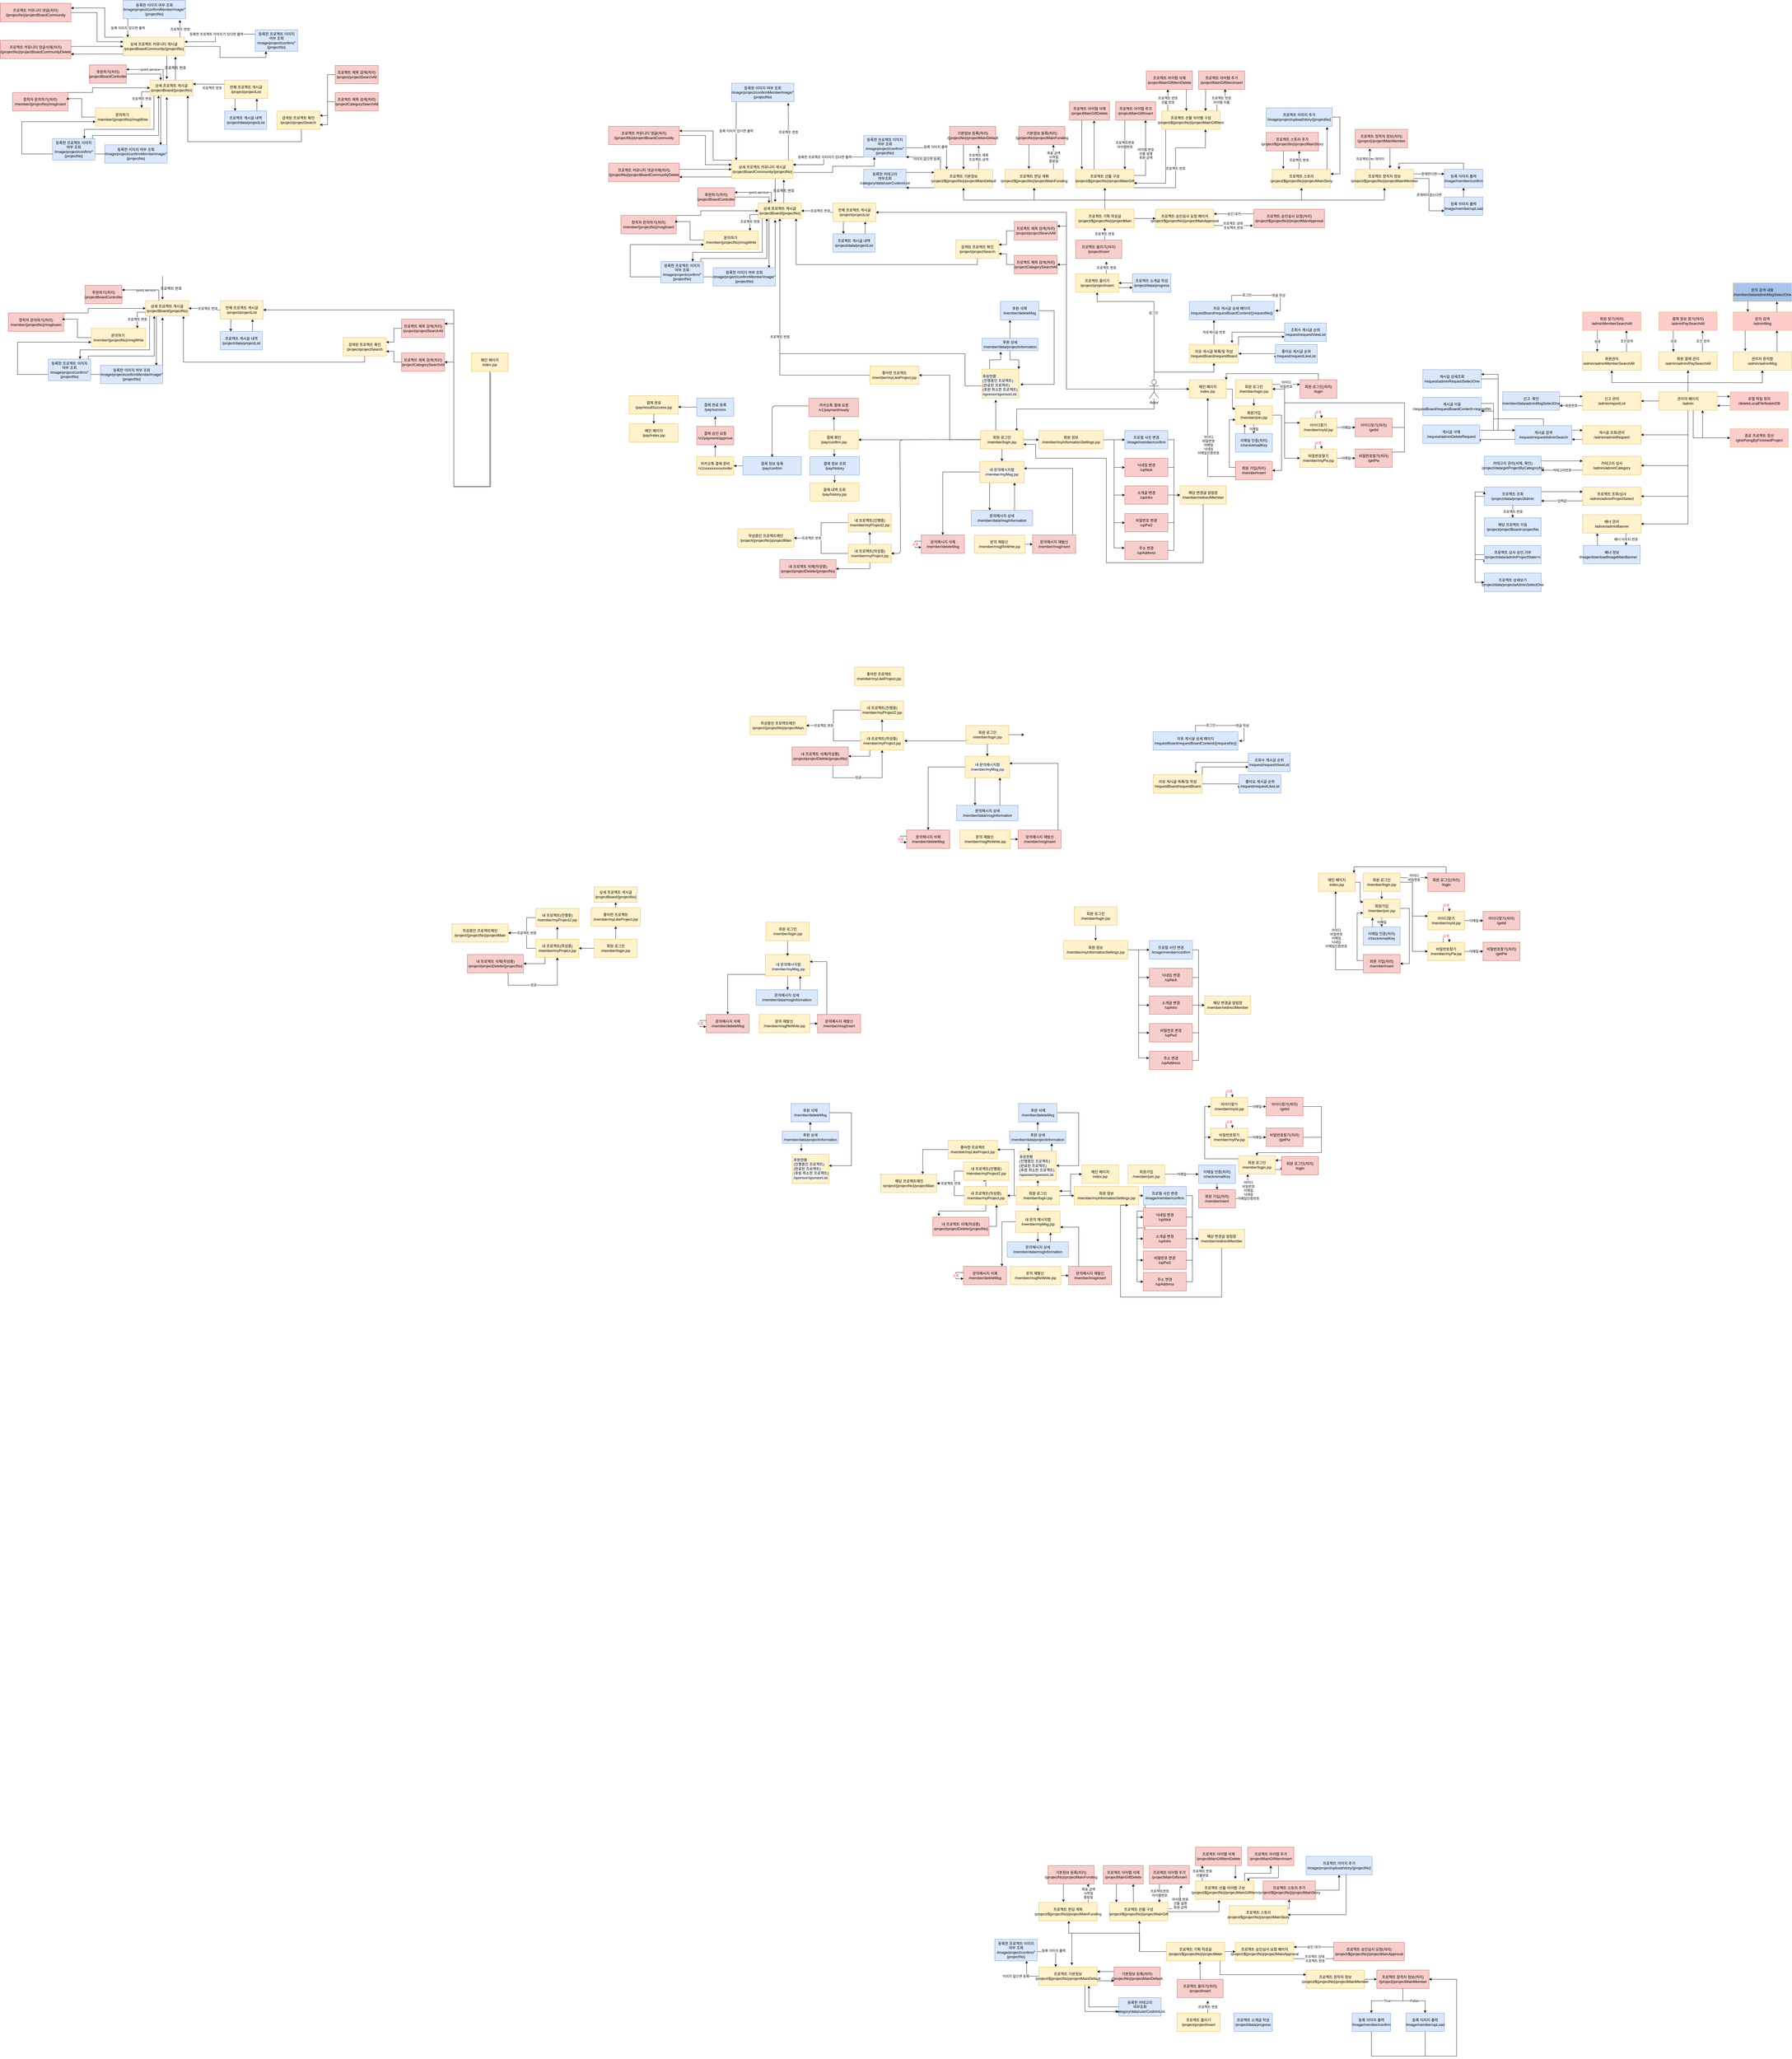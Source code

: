 <mxfile version="14.9.3" type="device"><diagram id="e-slurHS_HkrqCFKRkbQ" name="Page-1"><mxGraphModel dx="8287" dy="3281" grid="1" gridSize="10" guides="1" tooltips="1" connect="0" arrows="1" fold="1" page="1" pageScale="1" pageWidth="827" pageHeight="1169" math="0" shadow="0"><root><mxCell id="0"/><mxCell id="1" parent="0"/><mxCell id="zsnayBaj4vT3tMEfZILk-484" style="edgeStyle=orthogonalEdgeStyle;rounded=0;orthogonalLoop=1;jettySize=auto;html=1;entryX=0.75;entryY=1;entryDx=0;entryDy=0;" parent="1" source="zsnayBaj4vT3tMEfZILk-410" target="zsnayBaj4vT3tMEfZILk-426" edge="1"><mxGeometry relative="1" as="geometry"/></mxCell><mxCell id="zsnayBaj4vT3tMEfZILk-397" value="" style="rounded=0;whiteSpace=wrap;html=1;fillColor=#fff2cc;strokeColor=#d6b656;" parent="1" vertex="1"><mxGeometry x="-1072.5" y="3075" width="120" height="95" as="geometry"/></mxCell><mxCell id="zsnayBaj4vT3tMEfZILk-367" style="edgeStyle=orthogonalEdgeStyle;rounded=0;orthogonalLoop=1;jettySize=auto;html=1;entryX=1;entryY=0.5;entryDx=0;entryDy=0;" parent="1" source="zsnayBaj4vT3tMEfZILk-314" target="zsnayBaj4vT3tMEfZILk-318" edge="1"><mxGeometry relative="1" as="geometry"><Array as="points"><mxPoint x="-545" y="3130"/><mxPoint x="-545" y="3170"/></Array></mxGeometry></mxCell><mxCell id="PXFJDz6Darnhv6XZ_Lc4-312" style="edgeStyle=orthogonalEdgeStyle;rounded=0;orthogonalLoop=1;jettySize=auto;html=1;entryX=0.392;entryY=-0.071;entryDx=0;entryDy=0;entryPerimeter=0;" parent="1" source="PXFJDz6Darnhv6XZ_Lc4-309" target="PXFJDz6Darnhv6XZ_Lc4-176" edge="1"><mxGeometry relative="1" as="geometry"><Array as="points"><mxPoint x="-1128" y="-40"/><mxPoint x="-1128" y="-40"/></Array></mxGeometry></mxCell><mxCell id="PXFJDz6Darnhv6XZ_Lc4-310" style="edgeStyle=orthogonalEdgeStyle;rounded=0;orthogonalLoop=1;jettySize=auto;html=1;entryX=0.851;entryY=1.057;entryDx=0;entryDy=0;entryPerimeter=0;" parent="1" source="PXFJDz6Darnhv6XZ_Lc4-176" target="PXFJDz6Darnhv6XZ_Lc4-309" edge="1"><mxGeometry relative="1" as="geometry"><Array as="points"><mxPoint x="-1100" y="-80"/><mxPoint x="-1100" y="-80"/></Array></mxGeometry></mxCell><mxCell id="PXFJDz6Darnhv6XZ_Lc4-308" style="edgeStyle=orthogonalEdgeStyle;rounded=0;orthogonalLoop=1;jettySize=auto;html=1;entryX=0.5;entryY=1;entryDx=0;entryDy=0;" parent="1" source="PXFJDz6Darnhv6XZ_Lc4-170" target="PXFJDz6Darnhv6XZ_Lc4-176" edge="1"><mxGeometry relative="1" as="geometry"><Array as="points"><mxPoint x="-510" y="575"/><mxPoint x="-510" y="470"/><mxPoint x="-1113" y="470"/></Array></mxGeometry></mxCell><mxCell id="PXFJDz6Darnhv6XZ_Lc4-3" style="edgeStyle=orthogonalEdgeStyle;rounded=0;orthogonalLoop=1;jettySize=auto;html=1;" parent="1" source="PXFJDz6Darnhv6XZ_Lc4-1" target="PXFJDz6Darnhv6XZ_Lc4-2" edge="1"><mxGeometry relative="1" as="geometry"/></mxCell><mxCell id="PXFJDz6Darnhv6XZ_Lc4-95" style="edgeStyle=orthogonalEdgeStyle;rounded=0;orthogonalLoop=1;jettySize=auto;html=1;entryX=0.5;entryY=1;entryDx=0;entryDy=0;" parent="1" source="PXFJDz6Darnhv6XZ_Lc4-1" target="PXFJDz6Darnhv6XZ_Lc4-94" edge="1"><mxGeometry relative="1" as="geometry"><Array as="points"><mxPoint x="105" y="300"/><mxPoint x="-80" y="300"/></Array></mxGeometry></mxCell><mxCell id="PXFJDz6Darnhv6XZ_Lc4-210" value="로그인" style="edgeLabel;html=1;align=center;verticalAlign=middle;resizable=0;points=[];" parent="PXFJDz6Darnhv6XZ_Lc4-95" vertex="1" connectable="0"><mxGeometry x="-0.073" y="1" relative="1" as="geometry"><mxPoint x="-1" as="offset"/></mxGeometry></mxCell><mxCell id="PXFJDz6Darnhv6XZ_Lc4-122" style="edgeStyle=orthogonalEdgeStyle;rounded=0;orthogonalLoop=1;jettySize=auto;html=1;entryX=0.843;entryY=0.033;entryDx=0;entryDy=0;entryPerimeter=0;" parent="1" source="PXFJDz6Darnhv6XZ_Lc4-1" target="PXFJDz6Darnhv6XZ_Lc4-71" edge="1"><mxGeometry relative="1" as="geometry"><Array as="points"><mxPoint x="105" y="650"/><mxPoint x="-342" y="650"/></Array></mxGeometry></mxCell><mxCell id="PXFJDz6Darnhv6XZ_Lc4-182" style="edgeStyle=orthogonalEdgeStyle;rounded=0;orthogonalLoop=1;jettySize=auto;html=1;entryX=0.5;entryY=1;entryDx=0;entryDy=0;" parent="1" source="PXFJDz6Darnhv6XZ_Lc4-1" target="PXFJDz6Darnhv6XZ_Lc4-181" edge="1"><mxGeometry relative="1" as="geometry"><Array as="points"><mxPoint x="105" y="530"/><mxPoint x="300" y="530"/></Array></mxGeometry></mxCell><mxCell id="PXFJDz6Darnhv6XZ_Lc4-297" style="edgeStyle=orthogonalEdgeStyle;rounded=0;orthogonalLoop=1;jettySize=auto;html=1;entryX=1;entryY=0.5;entryDx=0;entryDy=0;" parent="1" source="PXFJDz6Darnhv6XZ_Lc4-1" target="PXFJDz6Darnhv6XZ_Lc4-179" edge="1"><mxGeometry relative="1" as="geometry"><Array as="points"><mxPoint x="-180" y="585"/><mxPoint x="-180" y="10"/></Array></mxGeometry></mxCell><mxCell id="PXFJDz6Darnhv6XZ_Lc4-1" value="Actor" style="shape=umlActor;verticalLabelPosition=bottom;verticalAlign=top;html=1;outlineConnect=0;" parent="1" vertex="1"><mxGeometry x="90" y="555" width="30" height="60" as="geometry"/></mxCell><mxCell id="PXFJDz6Darnhv6XZ_Lc4-67" style="edgeStyle=orthogonalEdgeStyle;rounded=0;orthogonalLoop=1;jettySize=auto;html=1;entryX=0;entryY=0.15;entryDx=0;entryDy=0;entryPerimeter=0;" parent="1" source="PXFJDz6Darnhv6XZ_Lc4-2" target="PXFJDz6Darnhv6XZ_Lc4-14" edge="1"><mxGeometry relative="1" as="geometry"><Array as="points"><mxPoint x="360" y="585"/><mxPoint x="360" y="649"/></Array></mxGeometry></mxCell><mxCell id="J1kCMkDEv_oAryA-KCVJ-23" style="edgeStyle=orthogonalEdgeStyle;rounded=0;orthogonalLoop=1;jettySize=auto;html=1;entryX=1;entryY=0.25;entryDx=0;entryDy=0;" parent="1" source="PXFJDz6Darnhv6XZ_Lc4-2" target="J1kCMkDEv_oAryA-KCVJ-22" edge="1"><mxGeometry relative="1" as="geometry"><Array as="points"><mxPoint x="-180" y="585"/><mxPoint x="-180" y="55"/></Array></mxGeometry></mxCell><mxCell id="J1kCMkDEv_oAryA-KCVJ-25" style="edgeStyle=orthogonalEdgeStyle;rounded=0;orthogonalLoop=1;jettySize=auto;html=1;entryX=1;entryY=0.5;entryDx=0;entryDy=0;" parent="1" source="PXFJDz6Darnhv6XZ_Lc4-2" target="J1kCMkDEv_oAryA-KCVJ-24" edge="1"><mxGeometry relative="1" as="geometry"><Array as="points"><mxPoint x="-180" y="585"/><mxPoint x="-180" y="180"/></Array></mxGeometry></mxCell><mxCell id="PXFJDz6Darnhv6XZ_Lc4-2" value="메인 페이지&lt;br&gt;index.jsp" style="rounded=0;whiteSpace=wrap;html=1;fillColor=#fff2cc;strokeColor=#d6b656;" parent="1" vertex="1"><mxGeometry x="220" y="555" width="120" height="60" as="geometry"/></mxCell><mxCell id="PXFJDz6Darnhv6XZ_Lc4-11" value="아이디&lt;br&gt;비밀번호" style="edgeStyle=orthogonalEdgeStyle;rounded=0;orthogonalLoop=1;jettySize=auto;html=1;entryX=0;entryY=0.25;entryDx=0;entryDy=0;" parent="1" source="PXFJDz6Darnhv6XZ_Lc4-9" target="PXFJDz6Darnhv6XZ_Lc4-10" edge="1"><mxGeometry relative="1" as="geometry"><mxPoint x="540" y="720" as="targetPoint"/><Array as="points"><mxPoint x="560" y="570"/><mxPoint x="560" y="570"/></Array></mxGeometry></mxCell><mxCell id="PXFJDz6Darnhv6XZ_Lc4-51" style="edgeStyle=orthogonalEdgeStyle;rounded=0;orthogonalLoop=1;jettySize=auto;html=1;entryX=0;entryY=0.25;entryDx=0;entryDy=0;" parent="1" source="PXFJDz6Darnhv6XZ_Lc4-9" target="PXFJDz6Darnhv6XZ_Lc4-27" edge="1"><mxGeometry relative="1" as="geometry"><Array as="points"><mxPoint x="530" y="585"/><mxPoint x="530" y="695"/></Array></mxGeometry></mxCell><mxCell id="PXFJDz6Darnhv6XZ_Lc4-52" style="edgeStyle=orthogonalEdgeStyle;rounded=0;orthogonalLoop=1;jettySize=auto;html=1;entryX=0;entryY=0.5;entryDx=0;entryDy=0;" parent="1" source="PXFJDz6Darnhv6XZ_Lc4-9" target="PXFJDz6Darnhv6XZ_Lc4-45" edge="1"><mxGeometry relative="1" as="geometry"><Array as="points"><mxPoint x="530" y="585"/><mxPoint x="530" y="810"/></Array></mxGeometry></mxCell><mxCell id="PXFJDz6Darnhv6XZ_Lc4-62" style="edgeStyle=orthogonalEdgeStyle;rounded=0;orthogonalLoop=1;jettySize=auto;html=1;entryX=0.5;entryY=0;entryDx=0;entryDy=0;" parent="1" source="PXFJDz6Darnhv6XZ_Lc4-9" target="PXFJDz6Darnhv6XZ_Lc4-14" edge="1"><mxGeometry relative="1" as="geometry"/></mxCell><mxCell id="PXFJDz6Darnhv6XZ_Lc4-9" value="회원 로그인&lt;br&gt;/member/login.jsp" style="rounded=0;whiteSpace=wrap;html=1;fillColor=#fff2cc;strokeColor=#d6b656;" parent="1" vertex="1"><mxGeometry x="370" y="555" width="120" height="60" as="geometry"/></mxCell><mxCell id="PXFJDz6Darnhv6XZ_Lc4-50" style="edgeStyle=orthogonalEdgeStyle;rounded=0;orthogonalLoop=1;jettySize=auto;html=1;entryX=1;entryY=0;entryDx=0;entryDy=0;" parent="1" source="PXFJDz6Darnhv6XZ_Lc4-10" target="PXFJDz6Darnhv6XZ_Lc4-2" edge="1"><mxGeometry relative="1" as="geometry"><Array as="points"><mxPoint x="640" y="535"/><mxPoint x="340" y="535"/></Array></mxGeometry></mxCell><mxCell id="PXFJDz6Darnhv6XZ_Lc4-10" value="회원 로그인(처리)&lt;br&gt;/login" style="rounded=0;whiteSpace=wrap;html=1;fillColor=#f8cecc;strokeColor=#b85450;" parent="1" vertex="1"><mxGeometry x="580" y="555" width="120" height="60" as="geometry"/></mxCell><mxCell id="J1kCMkDEv_oAryA-KCVJ-2" value="이메일" style="edgeStyle=orthogonalEdgeStyle;rounded=0;orthogonalLoop=1;jettySize=auto;html=1;" parent="1" source="PXFJDz6Darnhv6XZ_Lc4-14" target="J1kCMkDEv_oAryA-KCVJ-1" edge="1"><mxGeometry relative="1" as="geometry"/></mxCell><mxCell id="J1kCMkDEv_oAryA-KCVJ-6" style="edgeStyle=orthogonalEdgeStyle;rounded=0;orthogonalLoop=1;jettySize=auto;html=1;entryX=1;entryY=0.5;entryDx=0;entryDy=0;" parent="1" source="PXFJDz6Darnhv6XZ_Lc4-14" target="PXFJDz6Darnhv6XZ_Lc4-17" edge="1"><mxGeometry relative="1" as="geometry"><Array as="points"><mxPoint x="520" y="670.0"/><mxPoint x="520" y="850"/></Array></mxGeometry></mxCell><mxCell id="PXFJDz6Darnhv6XZ_Lc4-14" value="회원가입&lt;br&gt;/member/join.jsp" style="rounded=0;whiteSpace=wrap;html=1;fillColor=#fff2cc;strokeColor=#d6b656;" parent="1" vertex="1"><mxGeometry x="370" y="640" width="120" height="60" as="geometry"/></mxCell><mxCell id="PXFJDz6Darnhv6XZ_Lc4-64" style="edgeStyle=orthogonalEdgeStyle;rounded=0;orthogonalLoop=1;jettySize=auto;html=1;" parent="1" source="PXFJDz6Darnhv6XZ_Lc4-17" edge="1"><mxGeometry relative="1" as="geometry"><mxPoint x="280" y="614" as="targetPoint"/><Array as="points"><mxPoint x="280" y="870"/></Array></mxGeometry></mxCell><mxCell id="PXFJDz6Darnhv6XZ_Lc4-65" value="아이디&lt;br&gt;비밀번호&lt;br&gt;이메일&lt;br&gt;닉네임&lt;br&gt;이메일인증번호" style="edgeLabel;html=1;align=center;verticalAlign=middle;resizable=0;points=[];" parent="PXFJDz6Darnhv6XZ_Lc4-64" vertex="1" connectable="0"><mxGeometry x="0.119" y="-2" relative="1" as="geometry"><mxPoint as="offset"/></mxGeometry></mxCell><mxCell id="J1kCMkDEv_oAryA-KCVJ-5" style="edgeStyle=orthogonalEdgeStyle;rounded=0;orthogonalLoop=1;jettySize=auto;html=1;entryX=0;entryY=0.75;entryDx=0;entryDy=0;" parent="1" source="PXFJDz6Darnhv6XZ_Lc4-17" target="PXFJDz6Darnhv6XZ_Lc4-14" edge="1"><mxGeometry relative="1" as="geometry"><Array as="points"><mxPoint x="350" y="840"/><mxPoint x="350" y="685"/></Array></mxGeometry></mxCell><mxCell id="PXFJDz6Darnhv6XZ_Lc4-17" value="회원 가입(처리)&lt;br&gt;/memberInsert" style="rounded=0;whiteSpace=wrap;html=1;fillColor=#f8cecc;strokeColor=#b85450;" parent="1" vertex="1"><mxGeometry x="370" y="820" width="120" height="60" as="geometry"/></mxCell><mxCell id="PXFJDz6Darnhv6XZ_Lc4-30" value="이메일" style="edgeStyle=orthogonalEdgeStyle;rounded=0;orthogonalLoop=1;jettySize=auto;html=1;entryX=0;entryY=0.5;entryDx=0;entryDy=0;" parent="1" source="PXFJDz6Darnhv6XZ_Lc4-27" target="PXFJDz6Darnhv6XZ_Lc4-28" edge="1"><mxGeometry relative="1" as="geometry"/></mxCell><mxCell id="PXFJDz6Darnhv6XZ_Lc4-27" value="아이디찾기&lt;br&gt;/member/myId.jsp" style="rounded=0;whiteSpace=wrap;html=1;fillColor=#fff2cc;strokeColor=#d6b656;" parent="1" vertex="1"><mxGeometry x="580" y="680" width="120" height="60" as="geometry"/></mxCell><mxCell id="PXFJDz6Darnhv6XZ_Lc4-53" style="edgeStyle=orthogonalEdgeStyle;rounded=0;orthogonalLoop=1;jettySize=auto;html=1;entryX=1;entryY=0.5;entryDx=0;entryDy=0;" parent="1" source="PXFJDz6Darnhv6XZ_Lc4-28" target="PXFJDz6Darnhv6XZ_Lc4-9" edge="1"><mxGeometry relative="1" as="geometry"><Array as="points"><mxPoint x="920" y="710"/><mxPoint x="920" y="630"/><mxPoint x="530" y="630"/><mxPoint x="530" y="585"/></Array></mxGeometry></mxCell><mxCell id="PXFJDz6Darnhv6XZ_Lc4-28" value="아이디찾기(처리)&lt;br&gt;/getId" style="rounded=0;whiteSpace=wrap;html=1;fillColor=#f8cecc;strokeColor=#b85450;" parent="1" vertex="1"><mxGeometry x="760" y="680" width="120" height="60" as="geometry"/></mxCell><mxCell id="PXFJDz6Darnhv6XZ_Lc4-41" value="&lt;font color=&quot;#ff3333&quot;&gt;오류&lt;/font&gt;" style="edgeStyle=orthogonalEdgeStyle;rounded=0;orthogonalLoop=1;jettySize=auto;html=1;" parent="1" source="PXFJDz6Darnhv6XZ_Lc4-27" target="PXFJDz6Darnhv6XZ_Lc4-27" edge="1"><mxGeometry relative="1" as="geometry"><Array as="points"><mxPoint x="650" y="660"/></Array></mxGeometry></mxCell><mxCell id="PXFJDz6Darnhv6XZ_Lc4-44" value="이메일" style="edgeStyle=orthogonalEdgeStyle;rounded=0;orthogonalLoop=1;jettySize=auto;html=1;entryX=0;entryY=0.5;entryDx=0;entryDy=0;" parent="1" source="PXFJDz6Darnhv6XZ_Lc4-45" target="PXFJDz6Darnhv6XZ_Lc4-46" edge="1"><mxGeometry relative="1" as="geometry"/></mxCell><mxCell id="PXFJDz6Darnhv6XZ_Lc4-45" value="비밀번호찾기&lt;br&gt;/member/myPw.jsp" style="rounded=0;whiteSpace=wrap;html=1;fillColor=#fff2cc;strokeColor=#d6b656;" parent="1" vertex="1"><mxGeometry x="580" y="780" width="120" height="60" as="geometry"/></mxCell><mxCell id="PXFJDz6Darnhv6XZ_Lc4-57" style="edgeStyle=orthogonalEdgeStyle;rounded=0;orthogonalLoop=1;jettySize=auto;html=1;entryX=1;entryY=0.5;entryDx=0;entryDy=0;" parent="1" source="PXFJDz6Darnhv6XZ_Lc4-46" target="PXFJDz6Darnhv6XZ_Lc4-9" edge="1"><mxGeometry relative="1" as="geometry"><Array as="points"><mxPoint x="920" y="790"/><mxPoint x="920" y="630"/><mxPoint x="530" y="630"/><mxPoint x="530" y="585"/></Array></mxGeometry></mxCell><mxCell id="PXFJDz6Darnhv6XZ_Lc4-46" value="비밀번호찾기(처리)&lt;br&gt;/getPw" style="rounded=0;whiteSpace=wrap;html=1;fillColor=#f8cecc;strokeColor=#b85450;" parent="1" vertex="1"><mxGeometry x="760" y="780" width="120" height="60" as="geometry"/></mxCell><mxCell id="PXFJDz6Darnhv6XZ_Lc4-47" value="&lt;font color=&quot;#ff3333&quot;&gt;오류&lt;/font&gt;" style="edgeStyle=orthogonalEdgeStyle;rounded=0;orthogonalLoop=1;jettySize=auto;html=1;" parent="1" source="PXFJDz6Darnhv6XZ_Lc4-45" target="PXFJDz6Darnhv6XZ_Lc4-45" edge="1"><mxGeometry relative="1" as="geometry"><Array as="points"><mxPoint x="650" y="760"/></Array></mxGeometry></mxCell><mxCell id="PXFJDz6Darnhv6XZ_Lc4-74" style="edgeStyle=orthogonalEdgeStyle;rounded=0;orthogonalLoop=1;jettySize=auto;html=1;entryX=0;entryY=0.5;entryDx=0;entryDy=0;" parent="1" source="PXFJDz6Darnhv6XZ_Lc4-71" target="PXFJDz6Darnhv6XZ_Lc4-72" edge="1"><mxGeometry relative="1" as="geometry"/></mxCell><mxCell id="PXFJDz6Darnhv6XZ_Lc4-144" style="edgeStyle=orthogonalEdgeStyle;rounded=0;orthogonalLoop=1;jettySize=auto;html=1;" parent="1" source="PXFJDz6Darnhv6XZ_Lc4-71" edge="1"><mxGeometry relative="1" as="geometry"><mxPoint x="-410" y="620" as="targetPoint"/><Array as="points"><mxPoint x="-410" y="620"/></Array></mxGeometry></mxCell><mxCell id="PXFJDz6Darnhv6XZ_Lc4-146" style="edgeStyle=orthogonalEdgeStyle;rounded=0;orthogonalLoop=1;jettySize=auto;html=1;entryX=1;entryY=0.5;entryDx=0;entryDy=0;" parent="1" source="PXFJDz6Darnhv6XZ_Lc4-71" target="PXFJDz6Darnhv6XZ_Lc4-145" edge="1"><mxGeometry relative="1" as="geometry"/></mxCell><mxCell id="PXFJDz6Darnhv6XZ_Lc4-158" style="edgeStyle=orthogonalEdgeStyle;rounded=0;orthogonalLoop=1;jettySize=auto;html=1;entryX=0.5;entryY=0;entryDx=0;entryDy=0;" parent="1" source="PXFJDz6Darnhv6XZ_Lc4-71" target="PXFJDz6Darnhv6XZ_Lc4-97" edge="1"><mxGeometry relative="1" as="geometry"/></mxCell><mxCell id="PXFJDz6Darnhv6XZ_Lc4-71" value="회원 로그인&lt;br&gt;/member/login.jsp" style="rounded=0;whiteSpace=wrap;html=1;fillColor=#fff2cc;strokeColor=#d6b656;" parent="1" vertex="1"><mxGeometry x="-460" y="720" width="140" height="60" as="geometry"/></mxCell><mxCell id="PXFJDz6Darnhv6XZ_Lc4-80" style="edgeStyle=orthogonalEdgeStyle;rounded=0;orthogonalLoop=1;jettySize=auto;html=1;entryX=0;entryY=0.5;entryDx=0;entryDy=0;" parent="1" source="PXFJDz6Darnhv6XZ_Lc4-72" target="PXFJDz6Darnhv6XZ_Lc4-79" edge="1"><mxGeometry relative="1" as="geometry"/></mxCell><mxCell id="PXFJDz6Darnhv6XZ_Lc4-81" style="edgeStyle=orthogonalEdgeStyle;rounded=0;orthogonalLoop=1;jettySize=auto;html=1;entryX=0;entryY=0.5;entryDx=0;entryDy=0;" parent="1" source="PXFJDz6Darnhv6XZ_Lc4-72" target="PXFJDz6Darnhv6XZ_Lc4-75" edge="1"><mxGeometry relative="1" as="geometry"/></mxCell><mxCell id="PXFJDz6Darnhv6XZ_Lc4-82" style="edgeStyle=orthogonalEdgeStyle;rounded=0;orthogonalLoop=1;jettySize=auto;html=1;entryX=0;entryY=0.5;entryDx=0;entryDy=0;" parent="1" source="PXFJDz6Darnhv6XZ_Lc4-72" target="PXFJDz6Darnhv6XZ_Lc4-76" edge="1"><mxGeometry relative="1" as="geometry"/></mxCell><mxCell id="PXFJDz6Darnhv6XZ_Lc4-83" style="edgeStyle=orthogonalEdgeStyle;rounded=0;orthogonalLoop=1;jettySize=auto;html=1;entryX=0;entryY=0.5;entryDx=0;entryDy=0;" parent="1" source="PXFJDz6Darnhv6XZ_Lc4-72" target="PXFJDz6Darnhv6XZ_Lc4-77" edge="1"><mxGeometry relative="1" as="geometry"/></mxCell><mxCell id="PXFJDz6Darnhv6XZ_Lc4-84" style="edgeStyle=orthogonalEdgeStyle;rounded=0;orthogonalLoop=1;jettySize=auto;html=1;entryX=-0.007;entryY=0.367;entryDx=0;entryDy=0;entryPerimeter=0;" parent="1" source="PXFJDz6Darnhv6XZ_Lc4-72" target="PXFJDz6Darnhv6XZ_Lc4-78" edge="1"><mxGeometry relative="1" as="geometry"/></mxCell><mxCell id="PXFJDz6Darnhv6XZ_Lc4-72" value="회원 정보&lt;br&gt;/member/myInformationSettings.jsp" style="rounded=0;whiteSpace=wrap;html=1;fillColor=#fff2cc;strokeColor=#d6b656;" parent="1" vertex="1"><mxGeometry x="-270" y="720" width="210" height="60" as="geometry"/></mxCell><mxCell id="PXFJDz6Darnhv6XZ_Lc4-89" style="edgeStyle=orthogonalEdgeStyle;rounded=0;orthogonalLoop=1;jettySize=auto;html=1;entryX=0;entryY=0.5;entryDx=0;entryDy=0;" parent="1" source="PXFJDz6Darnhv6XZ_Lc4-75" target="PXFJDz6Darnhv6XZ_Lc4-87" edge="1"><mxGeometry relative="1" as="geometry"/></mxCell><mxCell id="PXFJDz6Darnhv6XZ_Lc4-75" value="닉네임 변경&lt;br&gt;/upNick" style="rounded=0;whiteSpace=wrap;html=1;fillColor=#f8cecc;strokeColor=#b85450;" parent="1" vertex="1"><mxGeometry x="10" y="810" width="140" height="60" as="geometry"/></mxCell><mxCell id="PXFJDz6Darnhv6XZ_Lc4-90" style="edgeStyle=orthogonalEdgeStyle;rounded=0;orthogonalLoop=1;jettySize=auto;html=1;" parent="1" source="PXFJDz6Darnhv6XZ_Lc4-76" edge="1"><mxGeometry relative="1" as="geometry"><mxPoint x="190" y="930" as="targetPoint"/></mxGeometry></mxCell><mxCell id="PXFJDz6Darnhv6XZ_Lc4-76" value="소개글 변경&lt;br&gt;/upIntro" style="rounded=0;whiteSpace=wrap;html=1;fillColor=#f8cecc;strokeColor=#b85450;" parent="1" vertex="1"><mxGeometry x="10" y="900" width="140" height="60" as="geometry"/></mxCell><mxCell id="PXFJDz6Darnhv6XZ_Lc4-91" style="edgeStyle=orthogonalEdgeStyle;rounded=0;orthogonalLoop=1;jettySize=auto;html=1;entryX=0;entryY=0.5;entryDx=0;entryDy=0;" parent="1" source="PXFJDz6Darnhv6XZ_Lc4-77" target="PXFJDz6Darnhv6XZ_Lc4-87" edge="1"><mxGeometry relative="1" as="geometry"/></mxCell><mxCell id="PXFJDz6Darnhv6XZ_Lc4-77" value="비밀번호 변경&lt;br&gt;/upPw2" style="rounded=0;whiteSpace=wrap;html=1;fillColor=#f8cecc;strokeColor=#b85450;" parent="1" vertex="1"><mxGeometry x="10" y="990" width="140" height="60" as="geometry"/></mxCell><mxCell id="PXFJDz6Darnhv6XZ_Lc4-92" style="edgeStyle=orthogonalEdgeStyle;rounded=0;orthogonalLoop=1;jettySize=auto;html=1;entryX=0;entryY=0.5;entryDx=0;entryDy=0;" parent="1" source="PXFJDz6Darnhv6XZ_Lc4-78" target="PXFJDz6Darnhv6XZ_Lc4-87" edge="1"><mxGeometry relative="1" as="geometry"/></mxCell><mxCell id="PXFJDz6Darnhv6XZ_Lc4-78" value="주소 변경&lt;br&gt;/upAddress" style="rounded=0;whiteSpace=wrap;html=1;fillColor=#f8cecc;strokeColor=#b85450;" parent="1" vertex="1"><mxGeometry x="10" y="1080" width="140" height="60" as="geometry"/></mxCell><mxCell id="PXFJDz6Darnhv6XZ_Lc4-88" style="edgeStyle=orthogonalEdgeStyle;rounded=0;orthogonalLoop=1;jettySize=auto;html=1;entryX=0;entryY=0.5;entryDx=0;entryDy=0;" parent="1" source="PXFJDz6Darnhv6XZ_Lc4-79" target="PXFJDz6Darnhv6XZ_Lc4-87" edge="1"><mxGeometry relative="1" as="geometry"/></mxCell><mxCell id="PXFJDz6Darnhv6XZ_Lc4-79" value="프로필 사진 변경&lt;br&gt;/image/member/confirm" style="rounded=0;whiteSpace=wrap;html=1;fillColor=#dae8fc;strokeColor=#6c8ebf;" parent="1" vertex="1"><mxGeometry x="10" y="720" width="140" height="60" as="geometry"/></mxCell><mxCell id="PXFJDz6Darnhv6XZ_Lc4-93" style="edgeStyle=orthogonalEdgeStyle;rounded=0;orthogonalLoop=1;jettySize=auto;html=1;entryX=1;entryY=0.75;entryDx=0;entryDy=0;" parent="1" source="PXFJDz6Darnhv6XZ_Lc4-87" target="PXFJDz6Darnhv6XZ_Lc4-71" edge="1"><mxGeometry relative="1" as="geometry"><mxPoint x="-330" y="780" as="targetPoint"/><Array as="points"><mxPoint x="265" y="1150"/><mxPoint x="-50" y="1150"/><mxPoint x="-50" y="810"/><mxPoint x="-280" y="810"/><mxPoint x="-280" y="765"/></Array></mxGeometry></mxCell><mxCell id="PXFJDz6Darnhv6XZ_Lc4-87" value="해당 변경글 알림창&lt;br&gt;/member/redirectMember" style="rounded=0;whiteSpace=wrap;html=1;fillColor=#fff2cc;strokeColor=#d6b656;" parent="1" vertex="1"><mxGeometry x="190" y="900" width="150" height="60" as="geometry"/></mxCell><mxCell id="PXFJDz6Darnhv6XZ_Lc4-213" style="edgeStyle=orthogonalEdgeStyle;rounded=0;orthogonalLoop=1;jettySize=auto;html=1;entryX=0;entryY=0.75;entryDx=0;entryDy=0;" parent="1" source="PXFJDz6Darnhv6XZ_Lc4-94" target="PXFJDz6Darnhv6XZ_Lc4-212" edge="1"><mxGeometry relative="1" as="geometry"><Array as="points"><mxPoint x="20" y="255"/><mxPoint x="20" y="255"/></Array></mxGeometry></mxCell><mxCell id="PXFJDz6Darnhv6XZ_Lc4-215" value="프로젝트 번호" style="edgeStyle=orthogonalEdgeStyle;rounded=0;orthogonalLoop=1;jettySize=auto;html=1;" parent="1" source="PXFJDz6Darnhv6XZ_Lc4-94" edge="1"><mxGeometry relative="1" as="geometry"><mxPoint x="-50" y="170" as="targetPoint"/><Array as="points"><mxPoint x="-50" y="170"/></Array></mxGeometry></mxCell><mxCell id="PXFJDz6Darnhv6XZ_Lc4-94" value="프로젝트 올리기&lt;br&gt;/project/projectInsert" style="rounded=0;whiteSpace=wrap;html=1;fillColor=#fff2cc;strokeColor=#d6b656;" parent="1" vertex="1"><mxGeometry x="-150" y="210" width="140" height="60" as="geometry"/></mxCell><mxCell id="PXFJDz6Darnhv6XZ_Lc4-184" style="edgeStyle=orthogonalEdgeStyle;rounded=0;orthogonalLoop=1;jettySize=auto;html=1;" parent="1" source="PXFJDz6Darnhv6XZ_Lc4-97" target="PXFJDz6Darnhv6XZ_Lc4-108" edge="1"><mxGeometry relative="1" as="geometry"><Array as="points"><mxPoint x="-430" y="920"/><mxPoint x="-430" y="920"/></Array></mxGeometry></mxCell><mxCell id="PXFJDz6Darnhv6XZ_Lc4-186" style="edgeStyle=orthogonalEdgeStyle;rounded=0;orthogonalLoop=1;jettySize=auto;html=1;entryX=0.5;entryY=0;entryDx=0;entryDy=0;" parent="1" source="PXFJDz6Darnhv6XZ_Lc4-97" target="PXFJDz6Darnhv6XZ_Lc4-114" edge="1"><mxGeometry relative="1" as="geometry"/></mxCell><mxCell id="PXFJDz6Darnhv6XZ_Lc4-97" value="" style="rounded=0;whiteSpace=wrap;html=1;fillColor=#fff2cc;strokeColor=#d6b656;" parent="1" vertex="1"><mxGeometry x="-462.5" y="820" width="145" height="70" as="geometry"/></mxCell><mxCell id="PXFJDz6Darnhv6XZ_Lc4-185" style="edgeStyle=orthogonalEdgeStyle;rounded=0;orthogonalLoop=1;jettySize=auto;html=1;entryX=0.783;entryY=0.997;entryDx=0;entryDy=0;entryPerimeter=0;" parent="1" source="PXFJDz6Darnhv6XZ_Lc4-108" target="PXFJDz6Darnhv6XZ_Lc4-97" edge="1"><mxGeometry relative="1" as="geometry"><Array as="points"><mxPoint x="-325" y="980"/><mxPoint x="-325" y="980"/></Array></mxGeometry></mxCell><mxCell id="PXFJDz6Darnhv6XZ_Lc4-108" value="문의메시지 상세&lt;br&gt;/member/data/msgInformation" style="rounded=0;whiteSpace=wrap;html=1;fillColor=#dae8fc;strokeColor=#6c8ebf;" parent="1" vertex="1"><mxGeometry x="-490" y="980" width="200" height="50" as="geometry"/></mxCell><mxCell id="PXFJDz6Darnhv6XZ_Lc4-162" style="edgeStyle=orthogonalEdgeStyle;rounded=0;orthogonalLoop=1;jettySize=auto;html=1;entryX=0;entryY=0.5;entryDx=0;entryDy=0;" parent="1" source="PXFJDz6Darnhv6XZ_Lc4-110" target="PXFJDz6Darnhv6XZ_Lc4-151" edge="1"><mxGeometry relative="1" as="geometry"/></mxCell><mxCell id="PXFJDz6Darnhv6XZ_Lc4-110" value="문의 재발신&amp;nbsp;&lt;br&gt;/member/msgReWrite.jsp" style="rounded=0;whiteSpace=wrap;html=1;fillColor=#fff2cc;strokeColor=#d6b656;" parent="1" vertex="1"><mxGeometry x="-480" y="1060" width="165" height="60" as="geometry"/></mxCell><mxCell id="PXFJDz6Darnhv6XZ_Lc4-114" value="문의메시지 삭제&lt;br&gt;/member/deleteMsg" style="rounded=0;whiteSpace=wrap;html=1;fillColor=#f8cecc;strokeColor=#b85450;" parent="1" vertex="1"><mxGeometry x="-652.5" y="1060" width="140" height="60" as="geometry"/></mxCell><mxCell id="PXFJDz6Darnhv6XZ_Lc4-118" value="&lt;font color=&quot;#ff3333&quot;&gt;오류&lt;/font&gt;" style="edgeStyle=orthogonalEdgeStyle;rounded=0;orthogonalLoop=1;jettySize=auto;html=1;" parent="1" source="PXFJDz6Darnhv6XZ_Lc4-114" target="PXFJDz6Darnhv6XZ_Lc4-114" edge="1"><mxGeometry relative="1" as="geometry"><Array as="points"><mxPoint x="-672.5" y="1090"/></Array></mxGeometry></mxCell><mxCell id="PXFJDz6Darnhv6XZ_Lc4-188" style="edgeStyle=orthogonalEdgeStyle;rounded=0;orthogonalLoop=1;jettySize=auto;html=1;entryX=0.334;entryY=1.091;entryDx=0;entryDy=0;entryPerimeter=0;" parent="1" source="PXFJDz6Darnhv6XZ_Lc4-143" target="PXFJDz6Darnhv6XZ_Lc4-171" edge="1"><mxGeometry relative="1" as="geometry"><Array as="points"><mxPoint x="-430" y="490"/><mxPoint x="-394" y="490"/></Array></mxGeometry></mxCell><mxCell id="PXFJDz6Darnhv6XZ_Lc4-143" value="" style="rounded=0;whiteSpace=wrap;html=1;fillColor=#fff2cc;strokeColor=#d6b656;" parent="1" vertex="1"><mxGeometry x="-455" y="520" width="120" height="95" as="geometry"/></mxCell><mxCell id="PXFJDz6Darnhv6XZ_Lc4-149" value="프로젝트 번호" style="edgeStyle=orthogonalEdgeStyle;rounded=0;orthogonalLoop=1;jettySize=auto;html=1;entryX=0.5;entryY=1;entryDx=0;entryDy=0;" parent="1" source="PXFJDz6Darnhv6XZ_Lc4-145" target="PXFJDz6Darnhv6XZ_Lc4-176" edge="1"><mxGeometry x="0.042" relative="1" as="geometry"><mxPoint x="-930" y="540" as="targetPoint"/><mxPoint as="offset"/></mxGeometry></mxCell><mxCell id="PXFJDz6Darnhv6XZ_Lc4-145" value="좋아한 프로젝트&lt;br&gt;/member/myLikeProject.jsp" style="rounded=0;whiteSpace=wrap;html=1;fillColor=#fff2cc;strokeColor=#d6b656;" parent="1" vertex="1"><mxGeometry x="-820" y="510" width="160" height="60" as="geometry"/></mxCell><mxCell id="PXFJDz6Darnhv6XZ_Lc4-163" style="edgeStyle=orthogonalEdgeStyle;rounded=0;orthogonalLoop=1;jettySize=auto;html=1;entryX=0.996;entryY=0.333;entryDx=0;entryDy=0;entryPerimeter=0;" parent="1" source="PXFJDz6Darnhv6XZ_Lc4-151" target="PXFJDz6Darnhv6XZ_Lc4-97" edge="1"><mxGeometry relative="1" as="geometry"><Array as="points"><mxPoint x="-160" y="843"/></Array></mxGeometry></mxCell><mxCell id="PXFJDz6Darnhv6XZ_Lc4-151" value="문의메시지 재발신&lt;br&gt;/member/msgInsert" style="rounded=0;whiteSpace=wrap;html=1;fillColor=#f8cecc;strokeColor=#b85450;" parent="1" vertex="1"><mxGeometry x="-290" y="1060" width="140" height="60" as="geometry"/></mxCell><mxCell id="PXFJDz6Darnhv6XZ_Lc4-152" value="&#10;&#10;&lt;span style=&quot;color: rgb(0, 0, 0); font-family: helvetica; font-size: 12px; font-style: normal; font-weight: 400; letter-spacing: normal; text-align: center; text-indent: 0px; text-transform: none; word-spacing: 0px; background-color: rgb(248, 249, 250); display: inline; float: none;&quot;&gt;내 문의메시지함&lt;/span&gt;&lt;br style=&quot;color: rgb(0, 0, 0); font-family: helvetica; font-size: 12px; font-style: normal; font-weight: 400; letter-spacing: normal; text-align: center; text-indent: 0px; text-transform: none; word-spacing: 0px; background-color: rgb(248, 249, 250);&quot;&gt;&lt;span style=&quot;color: rgb(0, 0, 0); font-family: helvetica; font-size: 12px; font-style: normal; font-weight: 400; letter-spacing: normal; text-align: center; text-indent: 0px; text-transform: none; word-spacing: 0px; background-color: rgb(248, 249, 250); display: inline; float: none;&quot;&gt;/member/myMsg.jsp&lt;/span&gt;&#10;&#10;" style="text;html=1;strokeColor=none;fillColor=none;align=center;verticalAlign=middle;whiteSpace=wrap;rounded=0;" parent="1" vertex="1"><mxGeometry x="-410" y="845" width="40" height="20" as="geometry"/></mxCell><mxCell id="PXFJDz6Darnhv6XZ_Lc4-170" value="&lt;span style=&quot;color: rgb(0, 0, 0); font-family: helvetica; font-size: 12px; font-style: normal; font-weight: 400; letter-spacing: normal; text-align: center; text-indent: 0px; text-transform: none; word-spacing: 0px; background-color: rgb(248, 249, 250); display: inline; float: none;&quot;&gt;후원현황&lt;/span&gt;&lt;br style=&quot;color: rgb(0, 0, 0); font-family: helvetica; font-size: 12px; font-style: normal; font-weight: 400; letter-spacing: normal; text-align: center; text-indent: 0px; text-transform: none; word-spacing: 0px; background-color: rgb(248, 249, 250);&quot;&gt;&lt;span style=&quot;color: rgb(0, 0, 0); font-family: helvetica; font-size: 12px; font-style: normal; font-weight: 400; letter-spacing: normal; text-align: center; text-indent: 0px; text-transform: none; word-spacing: 0px; background-color: rgb(248, 249, 250); display: inline; float: none;&quot;&gt;(진행중인 프로젝트)&lt;/span&gt;&lt;br style=&quot;color: rgb(0, 0, 0); font-family: helvetica; font-size: 12px; font-style: normal; font-weight: 400; letter-spacing: normal; text-align: center; text-indent: 0px; text-transform: none; word-spacing: 0px; background-color: rgb(248, 249, 250);&quot;&gt;&lt;span style=&quot;color: rgb(0, 0, 0); font-family: helvetica; font-size: 12px; font-style: normal; font-weight: 400; letter-spacing: normal; text-align: center; text-indent: 0px; text-transform: none; word-spacing: 0px; background-color: rgb(248, 249, 250); display: inline; float: none;&quot;&gt;(완료된 프로젝트)&lt;/span&gt;&lt;br style=&quot;color: rgb(0, 0, 0); font-family: helvetica; font-size: 12px; font-style: normal; font-weight: 400; letter-spacing: normal; text-align: center; text-indent: 0px; text-transform: none; word-spacing: 0px; background-color: rgb(248, 249, 250);&quot;&gt;&lt;span style=&quot;color: rgb(0, 0, 0); font-family: helvetica; font-size: 12px; font-style: normal; font-weight: 400; letter-spacing: normal; text-align: center; text-indent: 0px; text-transform: none; word-spacing: 0px; background-color: rgb(248, 249, 250); display: inline; float: none;&quot;&gt;(후원 취소한 프로젝트)&lt;/span&gt;&lt;br style=&quot;color: rgb(0, 0, 0); font-family: helvetica; font-size: 12px; font-style: normal; font-weight: 400; letter-spacing: normal; text-align: center; text-indent: 0px; text-transform: none; word-spacing: 0px; background-color: rgb(248, 249, 250);&quot;&gt;&lt;span style=&quot;color: rgb(0, 0, 0); font-family: helvetica; font-size: 12px; font-style: normal; font-weight: 400; letter-spacing: normal; text-align: center; text-indent: 0px; text-transform: none; word-spacing: 0px; background-color: rgb(248, 249, 250); display: inline; float: none;&quot;&gt;/sponsor/sponsorList&lt;/span&gt;" style="text;whiteSpace=wrap;html=1;" parent="1" vertex="1"><mxGeometry x="-455" y="530" width="125" height="90" as="geometry"/></mxCell><mxCell id="PXFJDz6Darnhv6XZ_Lc4-189" style="edgeStyle=orthogonalEdgeStyle;rounded=0;orthogonalLoop=1;jettySize=auto;html=1;entryX=1;entryY=0;entryDx=0;entryDy=0;" parent="1" source="PXFJDz6Darnhv6XZ_Lc4-171" target="PXFJDz6Darnhv6XZ_Lc4-143" edge="1"><mxGeometry relative="1" as="geometry"/></mxCell><mxCell id="PXFJDz6Darnhv6XZ_Lc4-192" style="edgeStyle=orthogonalEdgeStyle;rounded=0;orthogonalLoop=1;jettySize=auto;html=1;entryX=0.25;entryY=1;entryDx=0;entryDy=0;" parent="1" source="PXFJDz6Darnhv6XZ_Lc4-171" target="PXFJDz6Darnhv6XZ_Lc4-172" edge="1"><mxGeometry relative="1" as="geometry"/></mxCell><mxCell id="PXFJDz6Darnhv6XZ_Lc4-171" value="후원 상세&lt;br&gt;/member/data/projectInformation" style="rounded=0;whiteSpace=wrap;html=1;fillColor=#dae8fc;strokeColor=#6c8ebf;" parent="1" vertex="1"><mxGeometry x="-455" y="420" width="182.5" height="40" as="geometry"/></mxCell><mxCell id="PXFJDz6Darnhv6XZ_Lc4-193" style="edgeStyle=orthogonalEdgeStyle;rounded=0;orthogonalLoop=1;jettySize=auto;html=1;" parent="1" source="PXFJDz6Darnhv6XZ_Lc4-172" target="PXFJDz6Darnhv6XZ_Lc4-170" edge="1"><mxGeometry relative="1" as="geometry"><Array as="points"><mxPoint x="-220" y="330"/><mxPoint x="-220" y="570"/></Array></mxGeometry></mxCell><mxCell id="PXFJDz6Darnhv6XZ_Lc4-172" value="후원 삭제&lt;br&gt;/member/deleteMsg" style="rounded=0;whiteSpace=wrap;html=1;fillColor=#dae8fc;strokeColor=#6c8ebf;" parent="1" vertex="1"><mxGeometry x="-395" y="300" width="125" height="60" as="geometry"/></mxCell><mxCell id="PXFJDz6Darnhv6XZ_Lc4-342" style="edgeStyle=orthogonalEdgeStyle;rounded=0;orthogonalLoop=1;jettySize=auto;html=1;entryX=0.75;entryY=0;entryDx=0;entryDy=0;" parent="1" source="PXFJDz6Darnhv6XZ_Lc4-176" target="PXFJDz6Darnhv6XZ_Lc4-341" edge="1"><mxGeometry relative="1" as="geometry"><Array as="points"><mxPoint x="-1170" y="140"/><mxPoint x="-1396" y="140"/></Array></mxGeometry></mxCell><mxCell id="J1kCMkDEv_oAryA-KCVJ-9" style="edgeStyle=orthogonalEdgeStyle;rounded=0;orthogonalLoop=1;jettySize=auto;html=1;entryX=0.896;entryY=0.019;entryDx=0;entryDy=0;entryPerimeter=0;" parent="1" source="PXFJDz6Darnhv6XZ_Lc4-176" target="PXFJDz6Darnhv6XZ_Lc4-334" edge="1"><mxGeometry relative="1" as="geometry"><Array as="points"><mxPoint x="-1148" y="80"/><mxPoint x="-1148" y="80"/></Array></mxGeometry></mxCell><mxCell id="J1kCMkDEv_oAryA-KCVJ-11" value="프로젝트 번호" style="edgeStyle=orthogonalEdgeStyle;rounded=0;orthogonalLoop=1;jettySize=auto;html=1;exitX=0;exitY=0.75;exitDx=0;exitDy=0;entryX=0.845;entryY=-0.001;entryDx=0;entryDy=0;entryPerimeter=0;" parent="1" source="PXFJDz6Darnhv6XZ_Lc4-176" target="J1kCMkDEv_oAryA-KCVJ-10" edge="1"><mxGeometry x="0.24" relative="1" as="geometry"><mxPoint x="-1208" y="60" as="targetPoint"/><Array as="points"><mxPoint x="-1210" y="17"/><mxPoint x="-1210" y="70"/></Array><mxPoint as="offset"/></mxGeometry></mxCell><mxCell id="J1kCMkDEv_oAryA-KCVJ-15" style="edgeStyle=orthogonalEdgeStyle;rounded=0;orthogonalLoop=1;jettySize=auto;html=1;entryX=1;entryY=0.25;entryDx=0;entryDy=0;" parent="1" source="PXFJDz6Darnhv6XZ_Lc4-176" target="J1kCMkDEv_oAryA-KCVJ-14" edge="1"><mxGeometry relative="1" as="geometry"><Array as="points"><mxPoint x="-1140" y="-55"/></Array></mxGeometry></mxCell><mxCell id="J1kCMkDEv_oAryA-KCVJ-21" value="point.service" style="edgeLabel;html=1;align=center;verticalAlign=middle;resizable=0;points=[];" parent="J1kCMkDEv_oAryA-KCVJ-15" vertex="1" connectable="0"><mxGeometry x="-0.003" relative="1" as="geometry"><mxPoint as="offset"/></mxGeometry></mxCell><mxCell id="PXFJDz6Darnhv6XZ_Lc4-176" value="상세 프로젝트 게시글&lt;br&gt;/projectBoard/{projectNo}" style="rounded=0;whiteSpace=wrap;html=1;fillColor=#fff2cc;strokeColor=#d6b656;" parent="1" vertex="1"><mxGeometry x="-1183" y="-20" width="140" height="50" as="geometry"/></mxCell><mxCell id="PXFJDz6Darnhv6XZ_Lc4-302" style="edgeStyle=orthogonalEdgeStyle;rounded=0;orthogonalLoop=1;jettySize=auto;html=1;entryX=1;entryY=0.5;entryDx=0;entryDy=0;" parent="1" source="PXFJDz6Darnhv6XZ_Lc4-179" target="PXFJDz6Darnhv6XZ_Lc4-176" edge="1"><mxGeometry relative="1" as="geometry"/></mxCell><mxCell id="PXFJDz6Darnhv6XZ_Lc4-303" value="프로젝트 번호" style="edgeLabel;html=1;align=center;verticalAlign=middle;resizable=0;points=[];" parent="PXFJDz6Darnhv6XZ_Lc4-302" vertex="1" connectable="0"><mxGeometry x="0.256" y="2" relative="1" as="geometry"><mxPoint x="22" y="-2" as="offset"/></mxGeometry></mxCell><mxCell id="PXFJDz6Darnhv6XZ_Lc4-307" style="edgeStyle=orthogonalEdgeStyle;rounded=0;orthogonalLoop=1;jettySize=auto;html=1;entryX=0.25;entryY=0;entryDx=0;entryDy=0;" parent="1" source="PXFJDz6Darnhv6XZ_Lc4-179" target="PXFJDz6Darnhv6XZ_Lc4-305" edge="1"><mxGeometry relative="1" as="geometry"><Array as="points"><mxPoint x="-906" y="60"/><mxPoint x="-906" y="60"/></Array></mxGeometry></mxCell><mxCell id="PXFJDz6Darnhv6XZ_Lc4-179" value="전체 프로젝트 게시글&lt;br&gt;/project/projectList" style="rounded=0;whiteSpace=wrap;html=1;fillColor=#fff2cc;strokeColor=#d6b656;" parent="1" vertex="1"><mxGeometry x="-940" y="-20" width="140" height="60" as="geometry"/></mxCell><mxCell id="PXFJDz6Darnhv6XZ_Lc4-196" style="edgeStyle=orthogonalEdgeStyle;rounded=0;orthogonalLoop=1;jettySize=auto;html=1;entryX=0;entryY=0.75;entryDx=0;entryDy=0;" parent="1" source="PXFJDz6Darnhv6XZ_Lc4-181" target="PXFJDz6Darnhv6XZ_Lc4-195" edge="1"><mxGeometry relative="1" as="geometry"><Array as="points"><mxPoint x="500" y="470"/></Array></mxGeometry></mxCell><mxCell id="PXFJDz6Darnhv6XZ_Lc4-204" style="edgeStyle=orthogonalEdgeStyle;rounded=0;orthogonalLoop=1;jettySize=auto;html=1;entryX=0;entryY=0.75;entryDx=0;entryDy=0;exitX=1;exitY=0.25;exitDx=0;exitDy=0;" parent="1" source="PXFJDz6Darnhv6XZ_Lc4-181" target="PXFJDz6Darnhv6XZ_Lc4-194" edge="1"><mxGeometry relative="1" as="geometry"><Array as="points"><mxPoint x="380" y="415"/></Array></mxGeometry></mxCell><mxCell id="PXFJDz6Darnhv6XZ_Lc4-206" value="자유게시글 번호" style="edgeStyle=orthogonalEdgeStyle;rounded=0;orthogonalLoop=1;jettySize=auto;html=1;entryX=0.29;entryY=1.002;entryDx=0;entryDy=0;entryPerimeter=0;" parent="1" source="PXFJDz6Darnhv6XZ_Lc4-181" target="PXFJDz6Darnhv6XZ_Lc4-205" edge="1"><mxGeometry relative="1" as="geometry"/></mxCell><mxCell id="PXFJDz6Darnhv6XZ_Lc4-181" value="자유 게시글 목록/및 작성&lt;br&gt;/requestBoard/requestBoard" style="rounded=0;whiteSpace=wrap;html=1;fillColor=#fff2cc;strokeColor=#d6b656;" parent="1" vertex="1"><mxGeometry x="220" y="440" width="160" height="60" as="geometry"/></mxCell><mxCell id="PXFJDz6Darnhv6XZ_Lc4-203" style="edgeStyle=orthogonalEdgeStyle;rounded=0;orthogonalLoop=1;jettySize=auto;html=1;entryX=0.868;entryY=-0.076;entryDx=0;entryDy=0;entryPerimeter=0;" parent="1" source="PXFJDz6Darnhv6XZ_Lc4-194" target="PXFJDz6Darnhv6XZ_Lc4-181" edge="1"><mxGeometry relative="1" as="geometry"/></mxCell><mxCell id="PXFJDz6Darnhv6XZ_Lc4-194" value="조회수 게시글 순위&lt;br&gt;/request/requestViewList" style="rounded=0;whiteSpace=wrap;html=1;fillColor=#dae8fc;strokeColor=#6c8ebf;" parent="1" vertex="1"><mxGeometry x="530" y="370" width="136" height="60" as="geometry"/></mxCell><mxCell id="PXFJDz6Darnhv6XZ_Lc4-201" style="edgeStyle=orthogonalEdgeStyle;rounded=0;orthogonalLoop=1;jettySize=auto;html=1;entryX=1;entryY=0.5;entryDx=0;entryDy=0;" parent="1" source="PXFJDz6Darnhv6XZ_Lc4-195" target="PXFJDz6Darnhv6XZ_Lc4-181" edge="1"><mxGeometry relative="1" as="geometry"><Array as="points"><mxPoint x="450" y="470"/><mxPoint x="450" y="470"/></Array></mxGeometry></mxCell><mxCell id="PXFJDz6Darnhv6XZ_Lc4-195" value="좋아요 게시글 순위&lt;br&gt;/request/requestLikeList" style="rounded=0;whiteSpace=wrap;html=1;fillColor=#dae8fc;strokeColor=#6c8ebf;" parent="1" vertex="1"><mxGeometry x="500" y="440" width="136" height="60" as="geometry"/></mxCell><mxCell id="PXFJDz6Darnhv6XZ_Lc4-205" value="자유 게시글 상세 페이지&lt;br&gt;/requestBoard/requestBoardContent/{{requestNo}}" style="rounded=0;whiteSpace=wrap;html=1;fillColor=#dae8fc;strokeColor=#6c8ebf;" parent="1" vertex="1"><mxGeometry x="220" y="300" width="276" height="60" as="geometry"/></mxCell><mxCell id="PXFJDz6Darnhv6XZ_Lc4-207" style="edgeStyle=orthogonalEdgeStyle;rounded=0;orthogonalLoop=1;jettySize=auto;html=1;" parent="1" source="PXFJDz6Darnhv6XZ_Lc4-205" edge="1"><mxGeometry relative="1" as="geometry"><mxPoint x="500" y="330" as="targetPoint"/><Array as="points"><mxPoint x="516" y="280"/></Array></mxGeometry></mxCell><mxCell id="PXFJDz6Darnhv6XZ_Lc4-209" value="댓글 작성" style="edgeLabel;html=1;align=center;verticalAlign=middle;resizable=0;points=[];" parent="PXFJDz6Darnhv6XZ_Lc4-207" vertex="1" connectable="0"><mxGeometry x="-0.057" relative="1" as="geometry"><mxPoint x="57" as="offset"/></mxGeometry></mxCell><mxCell id="PXFJDz6Darnhv6XZ_Lc4-211" value="로그인" style="edgeLabel;html=1;align=center;verticalAlign=middle;resizable=0;points=[];" parent="PXFJDz6Darnhv6XZ_Lc4-207" vertex="1" connectable="0"><mxGeometry x="-0.433" y="1" relative="1" as="geometry"><mxPoint as="offset"/></mxGeometry></mxCell><mxCell id="PXFJDz6Darnhv6XZ_Lc4-214" style="edgeStyle=orthogonalEdgeStyle;rounded=0;orthogonalLoop=1;jettySize=auto;html=1;entryX=1;entryY=0.5;entryDx=0;entryDy=0;" parent="1" source="PXFJDz6Darnhv6XZ_Lc4-212" target="PXFJDz6Darnhv6XZ_Lc4-94" edge="1"><mxGeometry relative="1" as="geometry"/></mxCell><mxCell id="PXFJDz6Darnhv6XZ_Lc4-212" value="프로젝트 소개글 작성&lt;br&gt;/project/data/progress" style="rounded=0;whiteSpace=wrap;html=1;fillColor=#dae8fc;strokeColor=#6c8ebf;" parent="1" vertex="1"><mxGeometry x="35" y="210" width="125" height="60" as="geometry"/></mxCell><mxCell id="PXFJDz6Darnhv6XZ_Lc4-225" style="edgeStyle=orthogonalEdgeStyle;rounded=0;orthogonalLoop=1;jettySize=auto;html=1;entryX=0.5;entryY=1;entryDx=0;entryDy=0;" parent="1" source="PXFJDz6Darnhv6XZ_Lc4-216" target="PXFJDz6Darnhv6XZ_Lc4-222" edge="1"><mxGeometry relative="1" as="geometry"/></mxCell><mxCell id="PXFJDz6Darnhv6XZ_Lc4-226" style="edgeStyle=orthogonalEdgeStyle;rounded=0;orthogonalLoop=1;jettySize=auto;html=1;entryX=0.5;entryY=1;entryDx=0;entryDy=0;" parent="1" source="PXFJDz6Darnhv6XZ_Lc4-216" target="PXFJDz6Darnhv6XZ_Lc4-221" edge="1"><mxGeometry relative="1" as="geometry"><Array as="points"><mxPoint x="-55" y="-30"/><mxPoint x="-285" y="-30"/></Array></mxGeometry></mxCell><mxCell id="PXFJDz6Darnhv6XZ_Lc4-227" style="edgeStyle=orthogonalEdgeStyle;rounded=0;orthogonalLoop=1;jettySize=auto;html=1;entryX=0.5;entryY=1;entryDx=0;entryDy=0;" parent="1" source="PXFJDz6Darnhv6XZ_Lc4-216" target="PXFJDz6Darnhv6XZ_Lc4-220" edge="1"><mxGeometry relative="1" as="geometry"><Array as="points"><mxPoint x="-55" y="-30"/><mxPoint x="-515" y="-30"/></Array></mxGeometry></mxCell><mxCell id="PXFJDz6Darnhv6XZ_Lc4-228" style="edgeStyle=orthogonalEdgeStyle;rounded=0;orthogonalLoop=1;jettySize=auto;html=1;entryX=0.5;entryY=1;entryDx=0;entryDy=0;" parent="1" source="PXFJDz6Darnhv6XZ_Lc4-216" target="PXFJDz6Darnhv6XZ_Lc4-223" edge="1"><mxGeometry relative="1" as="geometry"><Array as="points"><mxPoint x="-55" y="-30"/><mxPoint x="585" y="-30"/></Array></mxGeometry></mxCell><mxCell id="PXFJDz6Darnhv6XZ_Lc4-229" style="edgeStyle=orthogonalEdgeStyle;rounded=0;orthogonalLoop=1;jettySize=auto;html=1;entryX=0.5;entryY=1;entryDx=0;entryDy=0;" parent="1" source="PXFJDz6Darnhv6XZ_Lc4-216" target="PXFJDz6Darnhv6XZ_Lc4-224" edge="1"><mxGeometry relative="1" as="geometry"><Array as="points"><mxPoint x="-55" y="-30"/><mxPoint x="855" y="-30"/></Array></mxGeometry></mxCell><mxCell id="PXFJDz6Darnhv6XZ_Lc4-292" style="edgeStyle=orthogonalEdgeStyle;rounded=0;orthogonalLoop=1;jettySize=auto;html=1;entryX=0;entryY=0.5;entryDx=0;entryDy=0;" parent="1" source="PXFJDz6Darnhv6XZ_Lc4-216" target="PXFJDz6Darnhv6XZ_Lc4-291" edge="1"><mxGeometry relative="1" as="geometry"/></mxCell><mxCell id="PXFJDz6Darnhv6XZ_Lc4-216" value="프로젝트 기획 작성글&lt;br&gt;/project/${projectNo}/projectMain" style="rounded=0;whiteSpace=wrap;html=1;fillColor=#fff2cc;strokeColor=#d6b656;" parent="1" vertex="1"><mxGeometry x="-150" width="190" height="60" as="geometry"/></mxCell><mxCell id="PXFJDz6Darnhv6XZ_Lc4-218" value="프로젝트 올리기(처리)&lt;br&gt;/projectInsert" style="rounded=0;whiteSpace=wrap;html=1;fillColor=#f8cecc;strokeColor=#b85450;" parent="1" vertex="1"><mxGeometry x="-150" y="100" width="150" height="60" as="geometry"/></mxCell><mxCell id="PXFJDz6Darnhv6XZ_Lc4-219" value="프로젝트 번호" style="edgeStyle=orthogonalEdgeStyle;rounded=0;orthogonalLoop=1;jettySize=auto;html=1;" parent="1" edge="1"><mxGeometry relative="1" as="geometry"><mxPoint x="-55.59" y="60" as="targetPoint"/><mxPoint x="-55.59" y="100" as="sourcePoint"/><Array as="points"><mxPoint x="-56" y="80"/><mxPoint x="-56" y="80"/></Array><mxPoint as="offset"/></mxGeometry></mxCell><mxCell id="PXFJDz6Darnhv6XZ_Lc4-231" style="edgeStyle=orthogonalEdgeStyle;rounded=0;orthogonalLoop=1;jettySize=auto;html=1;entryX=1;entryY=1;entryDx=0;entryDy=0;" parent="1" source="PXFJDz6Darnhv6XZ_Lc4-220" target="PXFJDz6Darnhv6XZ_Lc4-230" edge="1"><mxGeometry relative="1" as="geometry"><Array as="points"><mxPoint x="-670" y="-70"/><mxPoint x="-670" y="-70"/></Array></mxGeometry></mxCell><mxCell id="PXFJDz6Darnhv6XZ_Lc4-239" style="edgeStyle=orthogonalEdgeStyle;rounded=0;orthogonalLoop=1;jettySize=auto;html=1;entryX=1;entryY=1;entryDx=0;entryDy=0;" parent="1" source="PXFJDz6Darnhv6XZ_Lc4-220" target="PXFJDz6Darnhv6XZ_Lc4-236" edge="1"><mxGeometry relative="1" as="geometry"><Array as="points"><mxPoint x="-590" y="-170"/></Array></mxGeometry></mxCell><mxCell id="PXFJDz6Darnhv6XZ_Lc4-243" value="이미지 없으면 등록" style="edgeLabel;html=1;align=center;verticalAlign=middle;resizable=0;points=[];" parent="PXFJDz6Darnhv6XZ_Lc4-239" vertex="1" connectable="0"><mxGeometry x="0.121" y="6" relative="1" as="geometry"><mxPoint x="-1" as="offset"/></mxGeometry></mxCell><mxCell id="PXFJDz6Darnhv6XZ_Lc4-245" value="프로젝트 제목&lt;br&gt;프로젝트 요약&lt;br&gt;" style="edgeStyle=orthogonalEdgeStyle;rounded=0;orthogonalLoop=1;jettySize=auto;html=1;entryX=0.628;entryY=1.038;entryDx=0;entryDy=0;entryPerimeter=0;" parent="1" source="PXFJDz6Darnhv6XZ_Lc4-220" target="PXFJDz6Darnhv6XZ_Lc4-244" edge="1"><mxGeometry relative="1" as="geometry"><Array as="points"><mxPoint x="-466" y="-170"/><mxPoint x="-466" y="-170"/></Array></mxGeometry></mxCell><mxCell id="PXFJDz6Darnhv6XZ_Lc4-220" value="프로젝트 기본정보&lt;br&gt;/project/${projectNo}/projectMainDefault" style="rounded=0;whiteSpace=wrap;html=1;fillColor=#fff2cc;strokeColor=#d6b656;" parent="1" vertex="1"><mxGeometry x="-610" y="-130" width="190" height="60" as="geometry"/></mxCell><mxCell id="PXFJDz6Darnhv6XZ_Lc4-248" value="목표 금액&lt;br&gt;시작일&lt;br&gt;종료일" style="edgeStyle=orthogonalEdgeStyle;rounded=0;orthogonalLoop=1;jettySize=auto;html=1;entryX=0.75;entryY=1;entryDx=0;entryDy=0;" parent="1" source="PXFJDz6Darnhv6XZ_Lc4-221" target="PXFJDz6Darnhv6XZ_Lc4-247" edge="1"><mxGeometry relative="1" as="geometry"><Array as="points"><mxPoint x="-222" y="-150"/><mxPoint x="-222" y="-150"/></Array></mxGeometry></mxCell><mxCell id="PXFJDz6Darnhv6XZ_Lc4-221" value="프로젝트 펀딩 계획&lt;br&gt;/project/${projectNo}/projectMainFunding" style="rounded=0;whiteSpace=wrap;html=1;fillColor=#fff2cc;strokeColor=#d6b656;" parent="1" vertex="1"><mxGeometry x="-380" y="-130" width="190" height="60" as="geometry"/></mxCell><mxCell id="PXFJDz6Darnhv6XZ_Lc4-254" value="프로젝트 번호" style="edgeStyle=orthogonalEdgeStyle;rounded=0;orthogonalLoop=1;jettySize=auto;html=1;entryX=0.75;entryY=1;entryDx=0;entryDy=0;exitX=0.858;exitY=0.998;exitDx=0;exitDy=0;exitPerimeter=0;" parent="1" source="PXFJDz6Darnhv6XZ_Lc4-222" target="PXFJDz6Darnhv6XZ_Lc4-250" edge="1"><mxGeometry relative="1" as="geometry"><mxPoint x="175.5" y="-140" as="sourcePoint"/><mxPoint x="272.5" y="-200" as="targetPoint"/><Array as="points"><mxPoint x="175" y="-70"/><mxPoint x="175" y="-200"/><mxPoint x="273" y="-200"/></Array></mxGeometry></mxCell><mxCell id="PXFJDz6Darnhv6XZ_Lc4-267" style="edgeStyle=orthogonalEdgeStyle;rounded=0;orthogonalLoop=1;jettySize=auto;html=1;" parent="1" source="PXFJDz6Darnhv6XZ_Lc4-222" edge="1"><mxGeometry relative="1" as="geometry"><mxPoint x="-90" y="-289" as="targetPoint"/><Array as="points"><mxPoint x="-90" y="-289"/></Array></mxGeometry></mxCell><mxCell id="PXFJDz6Darnhv6XZ_Lc4-272" value="아이템 번호&lt;br&gt;선물 설명&lt;br&gt;후원 금액" style="edgeStyle=orthogonalEdgeStyle;rounded=0;orthogonalLoop=1;jettySize=auto;html=1;entryX=0.75;entryY=1;entryDx=0;entryDy=0;" parent="1" source="PXFJDz6Darnhv6XZ_Lc4-222" target="PXFJDz6Darnhv6XZ_Lc4-266" edge="1"><mxGeometry relative="1" as="geometry"><Array as="points"><mxPoint x="77" y="-110"/></Array></mxGeometry></mxCell><mxCell id="PXFJDz6Darnhv6XZ_Lc4-222" value="프로젝트 선물 구성&lt;br&gt;/project/${projectNo}/projectMainGift" style="rounded=0;whiteSpace=wrap;html=1;fillColor=#fff2cc;strokeColor=#d6b656;" parent="1" vertex="1"><mxGeometry x="-150" y="-130" width="190" height="60" as="geometry"/></mxCell><mxCell id="PXFJDz6Darnhv6XZ_Lc4-274" value="프로젝트 번호" style="edgeStyle=orthogonalEdgeStyle;rounded=0;orthogonalLoop=1;jettySize=auto;html=1;entryX=0.632;entryY=0.998;entryDx=0;entryDy=0;entryPerimeter=0;" parent="1" source="PXFJDz6Darnhv6XZ_Lc4-223" target="PXFJDz6Darnhv6XZ_Lc4-273" edge="1"><mxGeometry relative="1" as="geometry"><Array as="points"><mxPoint x="577" y="-140"/><mxPoint x="577" y="-140"/></Array></mxGeometry></mxCell><mxCell id="PXFJDz6Darnhv6XZ_Lc4-277" style="edgeStyle=orthogonalEdgeStyle;rounded=0;orthogonalLoop=1;jettySize=auto;html=1;entryX=0.923;entryY=1.037;entryDx=0;entryDy=0;entryPerimeter=0;" parent="1" source="PXFJDz6Darnhv6XZ_Lc4-223" target="PXFJDz6Darnhv6XZ_Lc4-276" edge="1"><mxGeometry relative="1" as="geometry"><Array as="points"><mxPoint x="668" y="-200"/><mxPoint x="668" y="-200"/></Array></mxGeometry></mxCell><mxCell id="PXFJDz6Darnhv6XZ_Lc4-223" value="프로젝트 스토리&lt;br&gt;/project/${projectNo}/projectMainStory" style="rounded=0;whiteSpace=wrap;html=1;fillColor=#fff2cc;strokeColor=#d6b656;" parent="1" vertex="1"><mxGeometry x="490" y="-130" width="190" height="60" as="geometry"/></mxCell><mxCell id="PXFJDz6Darnhv6XZ_Lc4-280" value="존재한다면" style="edgeStyle=orthogonalEdgeStyle;rounded=0;orthogonalLoop=1;jettySize=auto;html=1;entryX=0;entryY=0.25;entryDx=0;entryDy=0;" parent="1" source="PXFJDz6Darnhv6XZ_Lc4-224" target="PXFJDz6Darnhv6XZ_Lc4-279" edge="1"><mxGeometry relative="1" as="geometry"><mxPoint x="1030" y="-80" as="targetPoint"/><Array as="points"><mxPoint x="970" y="-115"/><mxPoint x="970" y="-115"/></Array></mxGeometry></mxCell><mxCell id="PXFJDz6Darnhv6XZ_Lc4-284" value="존재하지않는다면" style="edgeStyle=orthogonalEdgeStyle;rounded=0;orthogonalLoop=1;jettySize=auto;html=1;entryX=0;entryY=0.75;entryDx=0;entryDy=0;" parent="1" source="PXFJDz6Darnhv6XZ_Lc4-224" target="PXFJDz6Darnhv6XZ_Lc4-283" edge="1"><mxGeometry relative="1" as="geometry"/></mxCell><mxCell id="PXFJDz6Darnhv6XZ_Lc4-289" value="프로젝트Dto 데이터" style="edgeStyle=orthogonalEdgeStyle;rounded=0;orthogonalLoop=1;jettySize=auto;html=1;exitX=0.25;exitY=0;exitDx=0;exitDy=0;" parent="1" source="PXFJDz6Darnhv6XZ_Lc4-224" edge="1"><mxGeometry relative="1" as="geometry"><mxPoint x="807" y="-198" as="targetPoint"/><Array as="points"><mxPoint x="807" y="-198"/></Array></mxGeometry></mxCell><mxCell id="PXFJDz6Darnhv6XZ_Lc4-224" value="프로젝트 창작자 정보&lt;br&gt;/project/${projectNo}/projectMainMember" style="rounded=0;whiteSpace=wrap;html=1;fillColor=#fff2cc;strokeColor=#d6b656;" parent="1" vertex="1"><mxGeometry x="760" y="-130" width="190" height="60" as="geometry"/></mxCell><mxCell id="PXFJDz6Darnhv6XZ_Lc4-235" style="edgeStyle=orthogonalEdgeStyle;rounded=0;orthogonalLoop=1;jettySize=auto;html=1;" parent="1" source="PXFJDz6Darnhv6XZ_Lc4-230" edge="1"><mxGeometry relative="1" as="geometry"><mxPoint x="-610" y="-120" as="targetPoint"/><Array as="points"><mxPoint x="-610" y="-120"/></Array></mxGeometry></mxCell><mxCell id="PXFJDz6Darnhv6XZ_Lc4-230" value="등록한 카테고리 &lt;br&gt;여부조회&lt;br&gt;/category/data/userCustomList" style="rounded=0;whiteSpace=wrap;html=1;fillColor=#dae8fc;strokeColor=#6c8ebf;" parent="1" vertex="1"><mxGeometry x="-840" y="-130" width="138" height="60" as="geometry"/></mxCell><mxCell id="PXFJDz6Darnhv6XZ_Lc4-238" style="edgeStyle=orthogonalEdgeStyle;rounded=0;orthogonalLoop=1;jettySize=auto;html=1;" parent="1" source="PXFJDz6Darnhv6XZ_Lc4-236" edge="1"><mxGeometry relative="1" as="geometry"><mxPoint x="-570" y="-130" as="targetPoint"/><Array as="points"><mxPoint x="-570" y="-200"/><mxPoint x="-570" y="-130"/></Array></mxGeometry></mxCell><mxCell id="PXFJDz6Darnhv6XZ_Lc4-242" value="등록 이미지 출력" style="edgeLabel;html=1;align=center;verticalAlign=middle;resizable=0;points=[];" parent="PXFJDz6Darnhv6XZ_Lc4-238" vertex="1" connectable="0"><mxGeometry x="-0.048" y="3" relative="1" as="geometry"><mxPoint as="offset"/></mxGeometry></mxCell><mxCell id="PXFJDz6Darnhv6XZ_Lc4-318" value="등록한 프로젝트 이미지가 있다면 출력" style="edgeStyle=orthogonalEdgeStyle;rounded=0;orthogonalLoop=1;jettySize=auto;html=1;entryX=1;entryY=0.25;entryDx=0;entryDy=0;" parent="1" source="PXFJDz6Darnhv6XZ_Lc4-236" target="PXFJDz6Darnhv6XZ_Lc4-309" edge="1"><mxGeometry relative="1" as="geometry"><Array as="points"><mxPoint x="-970" y="-170"/><mxPoint x="-970" y="-145"/></Array></mxGeometry></mxCell><mxCell id="PXFJDz6Darnhv6XZ_Lc4-236" value="등록한 프로젝트 이미지 &lt;br&gt;여부 조회&lt;br&gt;/image/project/confirm/&quot;{projectNo}" style="rounded=0;whiteSpace=wrap;html=1;fillColor=#dae8fc;strokeColor=#6c8ebf;" parent="1" vertex="1"><mxGeometry x="-840" y="-240" width="138" height="70" as="geometry"/></mxCell><mxCell id="PXFJDz6Darnhv6XZ_Lc4-246" style="edgeStyle=orthogonalEdgeStyle;rounded=0;orthogonalLoop=1;jettySize=auto;html=1;" parent="1" source="PXFJDz6Darnhv6XZ_Lc4-244" target="PXFJDz6Darnhv6XZ_Lc4-220" edge="1"><mxGeometry relative="1" as="geometry"><Array as="points"><mxPoint x="-515" y="-180"/><mxPoint x="-515" y="-180"/></Array></mxGeometry></mxCell><mxCell id="PXFJDz6Darnhv6XZ_Lc4-244" value="기본정보 등록(처리)&lt;br&gt;/{projectNo}/projectMainDefault" style="rounded=0;whiteSpace=wrap;html=1;fillColor=#f8cecc;strokeColor=#b85450;" parent="1" vertex="1"><mxGeometry x="-560" y="-270" width="150" height="60" as="geometry"/></mxCell><mxCell id="PXFJDz6Darnhv6XZ_Lc4-249" style="edgeStyle=orthogonalEdgeStyle;rounded=0;orthogonalLoop=1;jettySize=auto;html=1;entryX=0.409;entryY=-0.022;entryDx=0;entryDy=0;entryPerimeter=0;" parent="1" source="PXFJDz6Darnhv6XZ_Lc4-247" target="PXFJDz6Darnhv6XZ_Lc4-221" edge="1"><mxGeometry relative="1" as="geometry"><Array as="points"><mxPoint x="-302" y="-190"/><mxPoint x="-302" y="-190"/></Array></mxGeometry></mxCell><mxCell id="PXFJDz6Darnhv6XZ_Lc4-247" value="기본정보 등록(처리)&lt;br&gt;/{projectNo}/projectMainFunding" style="rounded=0;whiteSpace=wrap;html=1;fillColor=#f8cecc;strokeColor=#b85450;" parent="1" vertex="1"><mxGeometry x="-335" y="-270" width="150" height="60" as="geometry"/></mxCell><mxCell id="PXFJDz6Darnhv6XZ_Lc4-257" value="프로젝트 번호&lt;br&gt;선묿 번호" style="edgeStyle=orthogonalEdgeStyle;rounded=0;orthogonalLoop=1;jettySize=auto;html=1;" parent="1" source="PXFJDz6Darnhv6XZ_Lc4-250" edge="1"><mxGeometry relative="1" as="geometry"><mxPoint x="150" y="-390" as="targetPoint"/><Array as="points"><mxPoint x="150" y="-390"/></Array></mxGeometry></mxCell><mxCell id="PXFJDz6Darnhv6XZ_Lc4-258" value="프로젝트 번호&lt;br&gt;아이템 이름" style="edgeStyle=orthogonalEdgeStyle;rounded=0;orthogonalLoop=1;jettySize=auto;html=1;entryX=0.577;entryY=0.988;entryDx=0;entryDy=0;entryPerimeter=0;" parent="1" source="PXFJDz6Darnhv6XZ_Lc4-250" target="PXFJDz6Darnhv6XZ_Lc4-255" edge="1"><mxGeometry relative="1" as="geometry"><Array as="points"><mxPoint x="310" y="-355"/><mxPoint x="337" y="-355"/></Array></mxGeometry></mxCell><mxCell id="PXFJDz6Darnhv6XZ_Lc4-261" style="edgeStyle=orthogonalEdgeStyle;rounded=0;orthogonalLoop=1;jettySize=auto;html=1;entryX=1;entryY=0.75;entryDx=0;entryDy=0;" parent="1" target="PXFJDz6Darnhv6XZ_Lc4-222" edge="1"><mxGeometry relative="1" as="geometry"><mxPoint x="143" y="-259" as="sourcePoint"/><mxPoint x="142.559" y="-140" as="targetPoint"/><Array as="points"><mxPoint x="143" y="-259"/><mxPoint x="143" y="-85"/></Array></mxGeometry></mxCell><mxCell id="PXFJDz6Darnhv6XZ_Lc4-250" value="프로젝트 선물 아이템 구성&lt;br&gt;/project/${projectNo}/projectMainGiftItem&lt;br&gt;" style="rounded=0;whiteSpace=wrap;html=1;fillColor=#fff2cc;strokeColor=#d6b656;" parent="1" vertex="1"><mxGeometry x="130" y="-320" width="190" height="60" as="geometry"/></mxCell><mxCell id="PXFJDz6Darnhv6XZ_Lc4-259" style="edgeStyle=orthogonalEdgeStyle;rounded=0;orthogonalLoop=1;jettySize=auto;html=1;entryX=0.75;entryY=0;entryDx=0;entryDy=0;" parent="1" source="PXFJDz6Darnhv6XZ_Lc4-255" target="PXFJDz6Darnhv6XZ_Lc4-250" edge="1"><mxGeometry relative="1" as="geometry"><Array as="points"><mxPoint x="273" y="-380"/><mxPoint x="273" y="-380"/></Array></mxGeometry></mxCell><mxCell id="PXFJDz6Darnhv6XZ_Lc4-255" value="프로젝트 아이템 추가&lt;br&gt;/projectMainGiftItemInsert" style="rounded=0;whiteSpace=wrap;html=1;fillColor=#f8cecc;strokeColor=#b85450;" parent="1" vertex="1"><mxGeometry x="250" y="-450" width="150" height="60" as="geometry"/></mxCell><mxCell id="PXFJDz6Darnhv6XZ_Lc4-262" style="edgeStyle=orthogonalEdgeStyle;rounded=0;orthogonalLoop=1;jettySize=auto;html=1;entryX=0.421;entryY=0;entryDx=0;entryDy=0;entryPerimeter=0;" parent="1" source="PXFJDz6Darnhv6XZ_Lc4-256" target="PXFJDz6Darnhv6XZ_Lc4-250" edge="1"><mxGeometry relative="1" as="geometry"><Array as="points"><mxPoint x="210" y="-370"/><mxPoint x="210" y="-370"/></Array></mxGeometry></mxCell><mxCell id="PXFJDz6Darnhv6XZ_Lc4-256" value="프로젝트 아이템 삭제&lt;br&gt;/projectMainGiftItemDelete" style="rounded=0;whiteSpace=wrap;html=1;fillColor=#f8cecc;strokeColor=#b85450;" parent="1" vertex="1"><mxGeometry x="80" y="-450" width="150" height="60" as="geometry"/></mxCell><mxCell id="PXFJDz6Darnhv6XZ_Lc4-268" style="edgeStyle=orthogonalEdgeStyle;rounded=0;orthogonalLoop=1;jettySize=auto;html=1;" parent="1" source="PXFJDz6Darnhv6XZ_Lc4-265" edge="1"><mxGeometry relative="1" as="geometry"><mxPoint x="-130" y="-130" as="targetPoint"/><Array as="points"><mxPoint x="-130" y="-134"/></Array></mxGeometry></mxCell><mxCell id="PXFJDz6Darnhv6XZ_Lc4-265" value="프로젝트 아이템 삭제&lt;br&gt;/projectMainGiftDelete" style="rounded=0;whiteSpace=wrap;html=1;fillColor=#f8cecc;strokeColor=#b85450;" parent="1" vertex="1"><mxGeometry x="-170" y="-350" width="130" height="60" as="geometry"/></mxCell><mxCell id="PXFJDz6Darnhv6XZ_Lc4-269" value="프로젝트번호&lt;br&gt;아이템번호" style="edgeStyle=orthogonalEdgeStyle;rounded=0;orthogonalLoop=1;jettySize=auto;html=1;" parent="1" source="PXFJDz6Darnhv6XZ_Lc4-266" edge="1"><mxGeometry relative="1" as="geometry"><mxPoint x="10" y="-130" as="targetPoint"/><Array as="points"><mxPoint x="10" y="-130"/></Array></mxGeometry></mxCell><mxCell id="PXFJDz6Darnhv6XZ_Lc4-266" value="프로젝트 아이템 추가&lt;br&gt;/projectMainGiftInsert" style="rounded=0;whiteSpace=wrap;html=1;fillColor=#f8cecc;strokeColor=#b85450;" parent="1" vertex="1"><mxGeometry x="-20" y="-350" width="130" height="60" as="geometry"/></mxCell><mxCell id="PXFJDz6Darnhv6XZ_Lc4-275" style="edgeStyle=orthogonalEdgeStyle;rounded=0;orthogonalLoop=1;jettySize=auto;html=1;entryX=0.189;entryY=-0.022;entryDx=0;entryDy=0;entryPerimeter=0;" parent="1" source="PXFJDz6Darnhv6XZ_Lc4-273" target="PXFJDz6Darnhv6XZ_Lc4-223" edge="1"><mxGeometry relative="1" as="geometry"><Array as="points"><mxPoint x="526" y="-170"/><mxPoint x="526" y="-170"/></Array></mxGeometry></mxCell><mxCell id="PXFJDz6Darnhv6XZ_Lc4-273" value="프로젝트 스토리 추가&lt;br&gt;/project/${projectNo}/projectMainStory" style="rounded=0;whiteSpace=wrap;html=1;fillColor=#f8cecc;strokeColor=#b85450;" parent="1" vertex="1"><mxGeometry x="470" y="-250" width="170" height="60" as="geometry"/></mxCell><mxCell id="PXFJDz6Darnhv6XZ_Lc4-278" style="edgeStyle=orthogonalEdgeStyle;rounded=0;orthogonalLoop=1;jettySize=auto;html=1;entryX=1;entryY=0.25;entryDx=0;entryDy=0;" parent="1" source="PXFJDz6Darnhv6XZ_Lc4-276" target="PXFJDz6Darnhv6XZ_Lc4-223" edge="1"><mxGeometry relative="1" as="geometry"><Array as="points"><mxPoint x="710" y="-300"/><mxPoint x="710" y="-115"/></Array></mxGeometry></mxCell><mxCell id="PXFJDz6Darnhv6XZ_Lc4-276" value="프로젝트 이미지 추가&lt;br&gt;/image/project/upload/story/{projectNo}" style="rounded=0;whiteSpace=wrap;html=1;fillColor=#dae8fc;strokeColor=#6c8ebf;" parent="1" vertex="1"><mxGeometry x="470" y="-330" width="215" height="60" as="geometry"/></mxCell><mxCell id="PXFJDz6Darnhv6XZ_Lc4-285" style="edgeStyle=orthogonalEdgeStyle;rounded=0;orthogonalLoop=1;jettySize=auto;html=1;entryX=0.75;entryY=0;entryDx=0;entryDy=0;" parent="1" source="PXFJDz6Darnhv6XZ_Lc4-279" target="PXFJDz6Darnhv6XZ_Lc4-224" edge="1"><mxGeometry relative="1" as="geometry"><Array as="points"><mxPoint x="1113" y="-150"/><mxPoint x="903" y="-150"/></Array></mxGeometry></mxCell><mxCell id="PXFJDz6Darnhv6XZ_Lc4-279" value="등록 이미지 출력&lt;br&gt;/image/member/confirm" style="rounded=0;whiteSpace=wrap;html=1;fillColor=#dae8fc;strokeColor=#6c8ebf;" parent="1" vertex="1"><mxGeometry x="1050" y="-130" width="125" height="60" as="geometry"/></mxCell><mxCell id="PXFJDz6Darnhv6XZ_Lc4-286" style="edgeStyle=orthogonalEdgeStyle;rounded=0;orthogonalLoop=1;jettySize=auto;html=1;entryX=0.5;entryY=1;entryDx=0;entryDy=0;" parent="1" source="PXFJDz6Darnhv6XZ_Lc4-283" target="PXFJDz6Darnhv6XZ_Lc4-279" edge="1"><mxGeometry relative="1" as="geometry"/></mxCell><mxCell id="PXFJDz6Darnhv6XZ_Lc4-283" value="등록 이미지 출력&lt;br&gt;/image/member/upLoad" style="rounded=0;whiteSpace=wrap;html=1;fillColor=#dae8fc;strokeColor=#6c8ebf;" parent="1" vertex="1"><mxGeometry x="1050" y="-40" width="125" height="60" as="geometry"/></mxCell><mxCell id="PXFJDz6Darnhv6XZ_Lc4-290" style="edgeStyle=orthogonalEdgeStyle;rounded=0;orthogonalLoop=1;jettySize=auto;html=1;entryX=0.595;entryY=-0.061;entryDx=0;entryDy=0;entryPerimeter=0;" parent="1" source="PXFJDz6Darnhv6XZ_Lc4-287" target="PXFJDz6Darnhv6XZ_Lc4-224" edge="1"><mxGeometry relative="1" as="geometry"><Array as="points"><mxPoint x="873" y="-160"/><mxPoint x="873" y="-160"/></Array></mxGeometry></mxCell><mxCell id="PXFJDz6Darnhv6XZ_Lc4-287" value="프로젝트 창작자 정보(처리)&lt;br&gt;/{project}/projectMainMember" style="rounded=0;whiteSpace=wrap;html=1;fillColor=#f8cecc;strokeColor=#b85450;" parent="1" vertex="1"><mxGeometry x="760" y="-260" width="170" height="60" as="geometry"/></mxCell><mxCell id="PXFJDz6Darnhv6XZ_Lc4-295" value="프로젝트 상태&amp;nbsp;&lt;br&gt;프로젝트 번호" style="edgeStyle=orthogonalEdgeStyle;rounded=0;orthogonalLoop=1;jettySize=auto;html=1;entryX=-0.013;entryY=0.89;entryDx=0;entryDy=0;entryPerimeter=0;" parent="1" source="PXFJDz6Darnhv6XZ_Lc4-291" target="PXFJDz6Darnhv6XZ_Lc4-293" edge="1"><mxGeometry relative="1" as="geometry"><Array as="points"><mxPoint x="330" y="53"/><mxPoint x="330" y="53"/></Array></mxGeometry></mxCell><mxCell id="PXFJDz6Darnhv6XZ_Lc4-291" value="프로젝트 승인심사 요청 페이지&lt;br&gt;/project/${projectNo}/projectMainApproval" style="rounded=0;whiteSpace=wrap;html=1;fillColor=#fff2cc;strokeColor=#d6b656;" parent="1" vertex="1"><mxGeometry x="110" width="190" height="60" as="geometry"/></mxCell><mxCell id="PXFJDz6Darnhv6XZ_Lc4-296" value="승인 대기" style="edgeStyle=orthogonalEdgeStyle;rounded=0;orthogonalLoop=1;jettySize=auto;html=1;entryX=1;entryY=0.25;entryDx=0;entryDy=0;" parent="1" source="PXFJDz6Darnhv6XZ_Lc4-293" target="PXFJDz6Darnhv6XZ_Lc4-291" edge="1"><mxGeometry relative="1" as="geometry"><Array as="points"><mxPoint x="370" y="15"/><mxPoint x="370" y="15"/></Array></mxGeometry></mxCell><mxCell id="PXFJDz6Darnhv6XZ_Lc4-293" value="프로젝트 승인심사 요청(처리) /project/${projectNo}/projectMainApproval" style="rounded=0;whiteSpace=wrap;html=1;fillColor=#f8cecc;strokeColor=#b85450;" parent="1" vertex="1"><mxGeometry x="430" width="230" height="60" as="geometry"/></mxCell><mxCell id="PXFJDz6Darnhv6XZ_Lc4-306" style="edgeStyle=orthogonalEdgeStyle;rounded=0;orthogonalLoop=1;jettySize=auto;html=1;entryX=0.75;entryY=1;entryDx=0;entryDy=0;" parent="1" source="PXFJDz6Darnhv6XZ_Lc4-305" target="PXFJDz6Darnhv6XZ_Lc4-179" edge="1"><mxGeometry relative="1" as="geometry"><Array as="points"><mxPoint x="-835" y="70"/><mxPoint x="-835" y="70"/></Array></mxGeometry></mxCell><mxCell id="PXFJDz6Darnhv6XZ_Lc4-305" value="프로젝트 게시글 내역&lt;br&gt;/project/data/projectList" style="rounded=0;whiteSpace=wrap;html=1;fillColor=#dae8fc;strokeColor=#6c8ebf;" parent="1" vertex="1"><mxGeometry x="-940" y="80" width="137" height="60" as="geometry"/></mxCell><mxCell id="PXFJDz6Darnhv6XZ_Lc4-315" value="프로젝트 번호" style="edgeStyle=orthogonalEdgeStyle;rounded=0;orthogonalLoop=1;jettySize=auto;html=1;entryX=0.909;entryY=1.067;entryDx=0;entryDy=0;entryPerimeter=0;" parent="1" source="PXFJDz6Darnhv6XZ_Lc4-309" target="PXFJDz6Darnhv6XZ_Lc4-314" edge="1"><mxGeometry relative="1" as="geometry"><Array as="points"><mxPoint x="-1085" y="-180"/><mxPoint x="-1085" y="-180"/></Array><mxPoint y="1" as="offset"/></mxGeometry></mxCell><mxCell id="PXFJDz6Darnhv6XZ_Lc4-317" style="edgeStyle=orthogonalEdgeStyle;rounded=0;orthogonalLoop=1;jettySize=auto;html=1;entryX=0.25;entryY=1;entryDx=0;entryDy=0;" parent="1" source="PXFJDz6Darnhv6XZ_Lc4-309" target="PXFJDz6Darnhv6XZ_Lc4-236" edge="1"><mxGeometry relative="1" as="geometry"><Array as="points"><mxPoint x="-941" y="-120"/><mxPoint x="-941" y="-140"/><mxPoint x="-805" y="-140"/></Array></mxGeometry></mxCell><mxCell id="PXFJDz6Darnhv6XZ_Lc4-324" style="edgeStyle=orthogonalEdgeStyle;rounded=0;orthogonalLoop=1;jettySize=auto;html=1;entryX=1;entryY=0.75;entryDx=0;entryDy=0;" parent="1" source="PXFJDz6Darnhv6XZ_Lc4-309" target="PXFJDz6Darnhv6XZ_Lc4-323" edge="1"><mxGeometry relative="1" as="geometry"><Array as="points"><mxPoint x="-1290" y="-105"/><mxPoint x="-1290" y="-105"/></Array></mxGeometry></mxCell><mxCell id="PXFJDz6Darnhv6XZ_Lc4-326" style="edgeStyle=orthogonalEdgeStyle;rounded=0;orthogonalLoop=1;jettySize=auto;html=1;entryX=1;entryY=0.25;entryDx=0;entryDy=0;" parent="1" source="PXFJDz6Darnhv6XZ_Lc4-309" target="PXFJDz6Darnhv6XZ_Lc4-320" edge="1"><mxGeometry relative="1" as="geometry"><Array as="points"><mxPoint x="-1330" y="-160"/><mxPoint x="-1330" y="-255"/></Array></mxGeometry></mxCell><mxCell id="PXFJDz6Darnhv6XZ_Lc4-309" value="상세 프로젝트 커뮤니티 게시글&lt;br&gt;/projectBoardCommunity/{projectNo}" style="rounded=0;whiteSpace=wrap;html=1;fillColor=#fff2cc;strokeColor=#d6b656;" parent="1" vertex="1"><mxGeometry x="-1270" y="-160" width="200" height="60" as="geometry"/></mxCell><mxCell id="PXFJDz6Darnhv6XZ_Lc4-313" value="프로젝트 번호" style="text;html=1;strokeColor=none;fillColor=none;align=center;verticalAlign=middle;whiteSpace=wrap;rounded=0;" parent="1" vertex="1"><mxGeometry x="-1140" y="-70" width="80" height="20" as="geometry"/></mxCell><mxCell id="PXFJDz6Darnhv6XZ_Lc4-316" value="등록 이미지 있다면 출력" style="edgeStyle=orthogonalEdgeStyle;rounded=0;orthogonalLoop=1;jettySize=auto;html=1;entryX=0.074;entryY=0.008;entryDx=0;entryDy=0;entryPerimeter=0;" parent="1" source="PXFJDz6Darnhv6XZ_Lc4-314" target="PXFJDz6Darnhv6XZ_Lc4-309" edge="1"><mxGeometry relative="1" as="geometry"><Array as="points"><mxPoint x="-1255" y="-180"/><mxPoint x="-1255" y="-180"/></Array></mxGeometry></mxCell><mxCell id="PXFJDz6Darnhv6XZ_Lc4-314" value="등록한 이미지 여부 조회&lt;br&gt;/image/project/confirmMemberImage/&quot;{projectNo}" style="rounded=0;whiteSpace=wrap;html=1;fillColor=#dae8fc;strokeColor=#6c8ebf;" parent="1" vertex="1"><mxGeometry x="-1270" y="-410" width="203" height="60" as="geometry"/></mxCell><mxCell id="PXFJDz6Darnhv6XZ_Lc4-327" style="edgeStyle=orthogonalEdgeStyle;rounded=0;orthogonalLoop=1;jettySize=auto;html=1;entryX=0;entryY=0.25;entryDx=0;entryDy=0;" parent="1" source="PXFJDz6Darnhv6XZ_Lc4-320" target="PXFJDz6Darnhv6XZ_Lc4-309" edge="1"><mxGeometry relative="1" as="geometry"/></mxCell><mxCell id="PXFJDz6Darnhv6XZ_Lc4-320" value="프로젝트 커뮤니티 댓글(처리)&lt;br&gt;/{projectNo}/projectBoardCommunity" style="rounded=0;whiteSpace=wrap;html=1;fillColor=#f8cecc;strokeColor=#b85450;" parent="1" vertex="1"><mxGeometry x="-1670" y="-270" width="230" height="60" as="geometry"/></mxCell><mxCell id="PXFJDz6Darnhv6XZ_Lc4-325" style="edgeStyle=orthogonalEdgeStyle;rounded=0;orthogonalLoop=1;jettySize=auto;html=1;entryX=0;entryY=0.5;entryDx=0;entryDy=0;" parent="1" source="PXFJDz6Darnhv6XZ_Lc4-323" target="PXFJDz6Darnhv6XZ_Lc4-309" edge="1"><mxGeometry relative="1" as="geometry"><Array as="points"><mxPoint x="-1290" y="-130"/><mxPoint x="-1290" y="-130"/></Array></mxGeometry></mxCell><mxCell id="PXFJDz6Darnhv6XZ_Lc4-323" value="프로젝트 커뮤니티 댓글삭제(처리)&lt;br&gt;/{projectNo}/projectBoardCommunityDelete" style="rounded=0;whiteSpace=wrap;html=1;fillColor=#f8cecc;strokeColor=#b85450;" parent="1" vertex="1"><mxGeometry x="-1670" y="-150" width="230" height="60" as="geometry"/></mxCell><mxCell id="PXFJDz6Darnhv6XZ_Lc4-338" style="edgeStyle=orthogonalEdgeStyle;rounded=0;orthogonalLoop=1;jettySize=auto;html=1;entryX=0.392;entryY=1.092;entryDx=0;entryDy=0;entryPerimeter=0;" parent="1" source="PXFJDz6Darnhv6XZ_Lc4-334" target="PXFJDz6Darnhv6XZ_Lc4-176" edge="1"><mxGeometry relative="1" as="geometry"><Array as="points"><mxPoint x="-1128" y="90"/><mxPoint x="-1128" y="90"/></Array></mxGeometry></mxCell><mxCell id="7mFF5PWQOCnpcI_kl-sW-1" style="edgeStyle=orthogonalEdgeStyle;rounded=0;orthogonalLoop=1;jettySize=auto;html=1;exitX=0;exitY=0.5;exitDx=0;exitDy=0;entryX=0;entryY=0.75;entryDx=0;entryDy=0;" parent="1" source="PXFJDz6Darnhv6XZ_Lc4-334" target="J1kCMkDEv_oAryA-KCVJ-10" edge="1"><mxGeometry relative="1" as="geometry"><mxPoint x="-1600" y="180" as="targetPoint"/><Array as="points"><mxPoint x="-1600" y="220"/><mxPoint x="-1600" y="115"/></Array></mxGeometry></mxCell><mxCell id="PXFJDz6Darnhv6XZ_Lc4-334" value="등록한 이미지 여부 조회&lt;br&gt;/image/project/confirmMemberImage/&quot;{projectNo}" style="rounded=0;whiteSpace=wrap;html=1;fillColor=#dae8fc;strokeColor=#6c8ebf;" parent="1" vertex="1"><mxGeometry x="-1330" y="190" width="203" height="60" as="geometry"/></mxCell><mxCell id="PXFJDz6Darnhv6XZ_Lc4-343" style="edgeStyle=orthogonalEdgeStyle;rounded=0;orthogonalLoop=1;jettySize=auto;html=1;entryX=0.199;entryY=0.998;entryDx=0;entryDy=0;entryPerimeter=0;" parent="1" source="PXFJDz6Darnhv6XZ_Lc4-341" target="PXFJDz6Darnhv6XZ_Lc4-176" edge="1"><mxGeometry relative="1" as="geometry"><Array as="points"><mxPoint x="-1370" y="160"/><mxPoint x="-1155" y="160"/></Array></mxGeometry></mxCell><mxCell id="PXFJDz6Darnhv6XZ_Lc4-341" value="등록한 프로젝트 이미지 &lt;br&gt;여부 조회&lt;br&gt;/image/project/confirm/&quot;{projectNo}" style="rounded=0;whiteSpace=wrap;html=1;fillColor=#dae8fc;strokeColor=#6c8ebf;" parent="1" vertex="1"><mxGeometry x="-1500" y="170" width="138" height="70" as="geometry"/></mxCell><mxCell id="J1kCMkDEv_oAryA-KCVJ-4" style="edgeStyle=orthogonalEdgeStyle;rounded=0;orthogonalLoop=1;jettySize=auto;html=1;entryX=0.25;entryY=1;entryDx=0;entryDy=0;" parent="1" source="J1kCMkDEv_oAryA-KCVJ-1" target="PXFJDz6Darnhv6XZ_Lc4-14" edge="1"><mxGeometry relative="1" as="geometry"><Array as="points"><mxPoint x="400" y="720"/><mxPoint x="400" y="720"/></Array></mxGeometry></mxCell><mxCell id="J1kCMkDEv_oAryA-KCVJ-1" value="이메일 인증(처리)&lt;br&gt;/check/emailKey" style="rounded=0;whiteSpace=wrap;html=1;fillColor=#dae8fc;strokeColor=#6c8ebf;" parent="1" vertex="1"><mxGeometry x="370" y="730" width="120" height="60" as="geometry"/></mxCell><mxCell id="J1kCMkDEv_oAryA-KCVJ-13" style="edgeStyle=orthogonalEdgeStyle;rounded=0;orthogonalLoop=1;jettySize=auto;html=1;entryX=0;entryY=0.5;entryDx=0;entryDy=0;" parent="1" source="J1kCMkDEv_oAryA-KCVJ-8" target="PXFJDz6Darnhv6XZ_Lc4-176" edge="1"><mxGeometry relative="1" as="geometry"><Array as="points"><mxPoint x="-1370" y="20"/><mxPoint x="-1370" y="5"/></Array></mxGeometry></mxCell><mxCell id="J1kCMkDEv_oAryA-KCVJ-8" value="창작자 문의하기(처리)&lt;br&gt;/member/{projectNo}/msgInsert" style="rounded=0;whiteSpace=wrap;html=1;fillColor=#f8cecc;strokeColor=#b85450;" parent="1" vertex="1"><mxGeometry x="-1630" y="20" width="180" height="60" as="geometry"/></mxCell><mxCell id="J1kCMkDEv_oAryA-KCVJ-12" style="edgeStyle=orthogonalEdgeStyle;rounded=0;orthogonalLoop=1;jettySize=auto;html=1;entryX=1;entryY=0.25;entryDx=0;entryDy=0;" parent="1" source="J1kCMkDEv_oAryA-KCVJ-10" target="J1kCMkDEv_oAryA-KCVJ-8" edge="1"><mxGeometry relative="1" as="geometry"><mxPoint x="-1440" y="40" as="targetPoint"/><Array as="points"><mxPoint x="-1405" y="100"/><mxPoint x="-1405" y="40"/><mxPoint x="-1450" y="40"/></Array></mxGeometry></mxCell><mxCell id="J1kCMkDEv_oAryA-KCVJ-10" value="문의하기&amp;nbsp;&lt;br&gt;/member/{projectNo}/msgWrite" style="rounded=0;whiteSpace=wrap;html=1;fillColor=#fff2cc;strokeColor=#d6b656;" parent="1" vertex="1"><mxGeometry x="-1360" y="70" width="177" height="60" as="geometry"/></mxCell><mxCell id="J1kCMkDEv_oAryA-KCVJ-16" style="edgeStyle=orthogonalEdgeStyle;rounded=0;orthogonalLoop=1;jettySize=auto;html=1;entryX=0.25;entryY=0;entryDx=0;entryDy=0;" parent="1" source="J1kCMkDEv_oAryA-KCVJ-14" target="PXFJDz6Darnhv6XZ_Lc4-176" edge="1"><mxGeometry relative="1" as="geometry"/></mxCell><mxCell id="J1kCMkDEv_oAryA-KCVJ-14" value="후원하기(처리)&lt;br&gt;/projectBoardController" style="rounded=0;whiteSpace=wrap;html=1;fillColor=#f8cecc;strokeColor=#b85450;" parent="1" vertex="1"><mxGeometry x="-1380" y="-70" width="120" height="60" as="geometry"/></mxCell><mxCell id="J1kCMkDEv_oAryA-KCVJ-27" style="edgeStyle=orthogonalEdgeStyle;rounded=0;orthogonalLoop=1;jettySize=auto;html=1;entryX=1;entryY=0.25;entryDx=0;entryDy=0;" parent="1" source="J1kCMkDEv_oAryA-KCVJ-22" target="J1kCMkDEv_oAryA-KCVJ-26" edge="1"><mxGeometry relative="1" as="geometry"/></mxCell><mxCell id="J1kCMkDEv_oAryA-KCVJ-22" value="프로젝트 제목 검색(처리)&lt;br&gt;/project/projectSearchAll" style="rounded=0;whiteSpace=wrap;html=1;fillColor=#f8cecc;strokeColor=#b85450;" parent="1" vertex="1"><mxGeometry x="-350" y="40" width="140" height="60" as="geometry"/></mxCell><mxCell id="J1kCMkDEv_oAryA-KCVJ-28" style="edgeStyle=orthogonalEdgeStyle;rounded=0;orthogonalLoop=1;jettySize=auto;html=1;entryX=1;entryY=0.75;entryDx=0;entryDy=0;" parent="1" source="J1kCMkDEv_oAryA-KCVJ-24" target="J1kCMkDEv_oAryA-KCVJ-26" edge="1"><mxGeometry relative="1" as="geometry"/></mxCell><mxCell id="J1kCMkDEv_oAryA-KCVJ-24" value="프로젝트 제목 검색(처리)&lt;br&gt;/projectCategorySearchAll" style="rounded=0;whiteSpace=wrap;html=1;fillColor=#f8cecc;strokeColor=#b85450;" parent="1" vertex="1"><mxGeometry x="-350" y="150" width="140" height="60" as="geometry"/></mxCell><mxCell id="J1kCMkDEv_oAryA-KCVJ-29" style="edgeStyle=orthogonalEdgeStyle;rounded=0;orthogonalLoop=1;jettySize=auto;html=1;entryX=0.879;entryY=0.999;entryDx=0;entryDy=0;entryPerimeter=0;" parent="1" source="J1kCMkDEv_oAryA-KCVJ-26" target="PXFJDz6Darnhv6XZ_Lc4-176" edge="1"><mxGeometry relative="1" as="geometry"><Array as="points"><mxPoint x="-470" y="180"/><mxPoint x="-1060" y="180"/></Array></mxGeometry></mxCell><mxCell id="J1kCMkDEv_oAryA-KCVJ-26" value="검색된 프로젝트 확인&lt;br&gt;/project/projectSearch" style="rounded=0;whiteSpace=wrap;html=1;fillColor=#fff2cc;strokeColor=#d6b656;" parent="1" vertex="1"><mxGeometry x="-540" y="100" width="140" height="60" as="geometry"/></mxCell><mxCell id="zsnayBaj4vT3tMEfZILk-14" style="edgeStyle=orthogonalEdgeStyle;rounded=0;orthogonalLoop=1;jettySize=auto;html=1;entryX=1;entryY=0.5;entryDx=0;entryDy=0;" parent="1" source="zsnayBaj4vT3tMEfZILk-2" target="zsnayBaj4vT3tMEfZILk-6" edge="1"><mxGeometry relative="1" as="geometry"/></mxCell><mxCell id="zsnayBaj4vT3tMEfZILk-17" style="edgeStyle=orthogonalEdgeStyle;rounded=0;orthogonalLoop=1;jettySize=auto;html=1;entryX=0.5;entryY=1;entryDx=0;entryDy=0;" parent="1" source="zsnayBaj4vT3tMEfZILk-2" target="zsnayBaj4vT3tMEfZILk-3" edge="1"><mxGeometry relative="1" as="geometry"><Array as="points"><mxPoint x="1843" y="564"/><mxPoint x="1595" y="564"/></Array></mxGeometry></mxCell><mxCell id="zsnayBaj4vT3tMEfZILk-18" style="edgeStyle=orthogonalEdgeStyle;rounded=0;orthogonalLoop=1;jettySize=auto;html=1;entryX=1;entryY=0.5;entryDx=0;entryDy=0;" parent="1" source="zsnayBaj4vT3tMEfZILk-2" target="zsnayBaj4vT3tMEfZILk-9" edge="1"><mxGeometry relative="1" as="geometry"><Array as="points"><mxPoint x="1843" y="734"/></Array></mxGeometry></mxCell><mxCell id="zsnayBaj4vT3tMEfZILk-19" style="edgeStyle=orthogonalEdgeStyle;rounded=0;orthogonalLoop=1;jettySize=auto;html=1;entryX=1;entryY=0.5;entryDx=0;entryDy=0;" parent="1" source="zsnayBaj4vT3tMEfZILk-2" target="zsnayBaj4vT3tMEfZILk-10" edge="1"><mxGeometry relative="1" as="geometry"><Array as="points"><mxPoint x="1843" y="834"/></Array></mxGeometry></mxCell><mxCell id="zsnayBaj4vT3tMEfZILk-20" style="edgeStyle=orthogonalEdgeStyle;rounded=0;orthogonalLoop=1;jettySize=auto;html=1;entryX=0;entryY=0.25;entryDx=0;entryDy=0;" parent="1" source="zsnayBaj4vT3tMEfZILk-2" target="zsnayBaj4vT3tMEfZILk-12" edge="1"><mxGeometry relative="1" as="geometry"><Array as="points"><mxPoint x="1960" y="609"/><mxPoint x="1960" y="609"/></Array></mxGeometry></mxCell><mxCell id="zsnayBaj4vT3tMEfZILk-22" style="edgeStyle=orthogonalEdgeStyle;rounded=0;orthogonalLoop=1;jettySize=auto;html=1;entryX=0;entryY=0.5;entryDx=0;entryDy=0;" parent="1" source="zsnayBaj4vT3tMEfZILk-2" target="zsnayBaj4vT3tMEfZILk-13" edge="1"><mxGeometry relative="1" as="geometry"><Array as="points"><mxPoint x="1860" y="744"/></Array></mxGeometry></mxCell><mxCell id="zsnayBaj4vT3tMEfZILk-32" style="edgeStyle=orthogonalEdgeStyle;rounded=0;orthogonalLoop=1;jettySize=auto;html=1;entryX=0.5;entryY=1;entryDx=0;entryDy=0;" parent="1" source="zsnayBaj4vT3tMEfZILk-2" target="zsnayBaj4vT3tMEfZILk-4" edge="1"><mxGeometry relative="1" as="geometry"/></mxCell><mxCell id="zsnayBaj4vT3tMEfZILk-33" style="edgeStyle=orthogonalEdgeStyle;rounded=0;orthogonalLoop=1;jettySize=auto;html=1;entryX=0.5;entryY=1;entryDx=0;entryDy=0;" parent="1" target="zsnayBaj4vT3tMEfZILk-5" edge="1"><mxGeometry relative="1" as="geometry"><mxPoint x="1830" y="564" as="sourcePoint"/></mxGeometry></mxCell><mxCell id="zsnayBaj4vT3tMEfZILk-37" style="edgeStyle=orthogonalEdgeStyle;rounded=0;orthogonalLoop=1;jettySize=auto;html=1;entryX=1;entryY=0.5;entryDx=0;entryDy=0;" parent="1" source="zsnayBaj4vT3tMEfZILk-2" target="zsnayBaj4vT3tMEfZILk-11" edge="1"><mxGeometry relative="1" as="geometry"><Array as="points"><mxPoint x="1843" y="934"/></Array></mxGeometry></mxCell><mxCell id="zsnayBaj4vT3tMEfZILk-38" style="edgeStyle=orthogonalEdgeStyle;rounded=0;orthogonalLoop=1;jettySize=auto;html=1;entryX=1;entryY=0.5;entryDx=0;entryDy=0;" parent="1" source="zsnayBaj4vT3tMEfZILk-2" target="zsnayBaj4vT3tMEfZILk-8" edge="1"><mxGeometry relative="1" as="geometry"><Array as="points"><mxPoint x="1843" y="1024"/></Array></mxGeometry></mxCell><mxCell id="zsnayBaj4vT3tMEfZILk-2" value="관리자 페이지&lt;br&gt;/admin&lt;br&gt;" style="rounded=0;whiteSpace=wrap;html=1;fillColor=#fff2cc;strokeColor=#d6b656;" parent="1" vertex="1"><mxGeometry x="1748" y="594" width="190" height="60" as="geometry"/></mxCell><mxCell id="zsnayBaj4vT3tMEfZILk-26" value="조건검색" style="edgeStyle=orthogonalEdgeStyle;rounded=0;orthogonalLoop=1;jettySize=auto;html=1;entryX=0.75;entryY=1;entryDx=0;entryDy=0;" parent="1" source="zsnayBaj4vT3tMEfZILk-3" target="zsnayBaj4vT3tMEfZILk-25" edge="1"><mxGeometry relative="1" as="geometry"><Array as="points"><mxPoint x="1643" y="454"/><mxPoint x="1643" y="454"/></Array></mxGeometry></mxCell><mxCell id="zsnayBaj4vT3tMEfZILk-3" value="회원관리&lt;br&gt;/admin/adminMemberSearchAll&lt;span style=&quot;white-space: pre&quot;&gt;&#9;&lt;/span&gt;" style="rounded=0;whiteSpace=wrap;html=1;fillColor=#fff2cc;strokeColor=#d6b656;" parent="1" vertex="1"><mxGeometry x="1500" y="464" width="190" height="60" as="geometry"/></mxCell><mxCell id="zsnayBaj4vT3tMEfZILk-35" value="조건 검색" style="edgeStyle=orthogonalEdgeStyle;rounded=0;orthogonalLoop=1;jettySize=auto;html=1;entryX=0.75;entryY=1;entryDx=0;entryDy=0;" parent="1" source="zsnayBaj4vT3tMEfZILk-4" target="zsnayBaj4vT3tMEfZILk-34" edge="1"><mxGeometry relative="1" as="geometry"><Array as="points"><mxPoint x="1890" y="454"/><mxPoint x="1890" y="454"/></Array></mxGeometry></mxCell><mxCell id="zsnayBaj4vT3tMEfZILk-4" value="회원 결제 관리&lt;br&gt;/admin/admin/PaySearchAll" style="rounded=0;whiteSpace=wrap;html=1;fillColor=#fff2cc;strokeColor=#d6b656;" parent="1" vertex="1"><mxGeometry x="1748" y="464" width="190" height="60" as="geometry"/></mxCell><mxCell id="zsnayBaj4vT3tMEfZILk-56" style="edgeStyle=orthogonalEdgeStyle;rounded=0;orthogonalLoop=1;jettySize=auto;html=1;entryX=0.75;entryY=1;entryDx=0;entryDy=0;" parent="1" source="zsnayBaj4vT3tMEfZILk-5" target="zsnayBaj4vT3tMEfZILk-55" edge="1"><mxGeometry relative="1" as="geometry"><Array as="points"><mxPoint x="2133" y="454"/><mxPoint x="2133" y="454"/></Array></mxGeometry></mxCell><mxCell id="zsnayBaj4vT3tMEfZILk-5" value="관리자 문의함&lt;br&gt;/admin/adminMsg" style="rounded=0;whiteSpace=wrap;html=1;fillColor=#fff2cc;strokeColor=#d6b656;" parent="1" vertex="1"><mxGeometry x="1990" y="464" width="190" height="60" as="geometry"/></mxCell><mxCell id="zsnayBaj4vT3tMEfZILk-63" value="회원번호" style="edgeStyle=orthogonalEdgeStyle;rounded=0;orthogonalLoop=1;jettySize=auto;html=1;entryX=1;entryY=0.75;entryDx=0;entryDy=0;" parent="1" source="zsnayBaj4vT3tMEfZILk-6" target="zsnayBaj4vT3tMEfZILk-62" edge="1"><mxGeometry relative="1" as="geometry"><Array as="points"><mxPoint x="1480" y="639"/><mxPoint x="1480" y="639"/></Array></mxGeometry></mxCell><mxCell id="zsnayBaj4vT3tMEfZILk-6" value="신고 관리&lt;br&gt;/admin/reportList" style="rounded=0;whiteSpace=wrap;html=1;fillColor=#fff2cc;strokeColor=#d6b656;" parent="1" vertex="1"><mxGeometry x="1500" y="594" width="190" height="60" as="geometry"/></mxCell><mxCell id="zsnayBaj4vT3tMEfZILk-66" value="배너 이미지 번호" style="edgeStyle=orthogonalEdgeStyle;rounded=0;orthogonalLoop=1;jettySize=auto;html=1;entryX=0.75;entryY=0;entryDx=0;entryDy=0;" parent="1" source="zsnayBaj4vT3tMEfZILk-8" target="zsnayBaj4vT3tMEfZILk-65" edge="1"><mxGeometry relative="1" as="geometry"><Array as="points"><mxPoint x="1641" y="1064"/><mxPoint x="1641" y="1064"/></Array></mxGeometry></mxCell><mxCell id="zsnayBaj4vT3tMEfZILk-8" value="배너 관리&lt;br&gt;/admin/adminBanner" style="rounded=0;whiteSpace=wrap;html=1;fillColor=#fff2cc;strokeColor=#d6b656;" parent="1" vertex="1"><mxGeometry x="1500" y="994" width="190" height="60" as="geometry"/></mxCell><mxCell id="zsnayBaj4vT3tMEfZILk-80" style="edgeStyle=orthogonalEdgeStyle;rounded=0;orthogonalLoop=1;jettySize=auto;html=1;entryX=1;entryY=0.75;entryDx=0;entryDy=0;" parent="1" source="zsnayBaj4vT3tMEfZILk-9" target="zsnayBaj4vT3tMEfZILk-68" edge="1"><mxGeometry relative="1" as="geometry"><Array as="points"><mxPoint x="1490" y="749"/><mxPoint x="1490" y="749"/></Array></mxGeometry></mxCell><mxCell id="zsnayBaj4vT3tMEfZILk-9" value="게시글 조회/관리&lt;br&gt;/admin/adminRequest" style="rounded=0;whiteSpace=wrap;html=1;fillColor=#fff2cc;strokeColor=#d6b656;" parent="1" vertex="1"><mxGeometry x="1500" y="704" width="190" height="60" as="geometry"/></mxCell><mxCell id="zsnayBaj4vT3tMEfZILk-42" value="카테고리번호" style="edgeStyle=orthogonalEdgeStyle;rounded=0;orthogonalLoop=1;jettySize=auto;html=1;entryX=1;entryY=0.75;entryDx=0;entryDy=0;" parent="1" source="zsnayBaj4vT3tMEfZILk-10" target="zsnayBaj4vT3tMEfZILk-39" edge="1"><mxGeometry relative="1" as="geometry"><Array as="points"><mxPoint x="1480" y="849"/><mxPoint x="1480" y="849"/></Array></mxGeometry></mxCell><mxCell id="zsnayBaj4vT3tMEfZILk-10" value="카테고리 심사&lt;br&gt;/admin/adminCategory" style="rounded=0;whiteSpace=wrap;html=1;fillColor=#fff2cc;strokeColor=#d6b656;" parent="1" vertex="1"><mxGeometry x="1500" y="804" width="190" height="60" as="geometry"/></mxCell><mxCell id="zsnayBaj4vT3tMEfZILk-45" value="입력값" style="edgeStyle=orthogonalEdgeStyle;rounded=0;orthogonalLoop=1;jettySize=auto;html=1;entryX=1;entryY=0.75;entryDx=0;entryDy=0;" parent="1" source="zsnayBaj4vT3tMEfZILk-11" target="zsnayBaj4vT3tMEfZILk-44" edge="1"><mxGeometry relative="1" as="geometry"><Array as="points"><mxPoint x="1460" y="949"/><mxPoint x="1460" y="949"/></Array></mxGeometry></mxCell><mxCell id="zsnayBaj4vT3tMEfZILk-11" value="프로젝트 조회/심사&lt;br&gt;/admin/adminProjectSelect" style="rounded=0;whiteSpace=wrap;html=1;fillColor=#fff2cc;strokeColor=#d6b656;" parent="1" vertex="1"><mxGeometry x="1500" y="904" width="190" height="60" as="geometry"/></mxCell><mxCell id="zsnayBaj4vT3tMEfZILk-23" style="edgeStyle=orthogonalEdgeStyle;rounded=0;orthogonalLoop=1;jettySize=auto;html=1;entryX=1;entryY=0.75;entryDx=0;entryDy=0;" parent="1" source="zsnayBaj4vT3tMEfZILk-12" target="zsnayBaj4vT3tMEfZILk-2" edge="1"><mxGeometry relative="1" as="geometry"><Array as="points"><mxPoint x="1970" y="639"/><mxPoint x="1970" y="639"/></Array></mxGeometry></mxCell><mxCell id="zsnayBaj4vT3tMEfZILk-12" value="로컬 파일 정리&lt;br&gt;/deleteLocalFileNotelnDB" style="rounded=0;whiteSpace=wrap;html=1;fillColor=#FFCCCC;strokeColor=#d6b656;" parent="1" vertex="1"><mxGeometry x="1980" y="594" width="190" height="60" as="geometry"/></mxCell><mxCell id="zsnayBaj4vT3tMEfZILk-24" style="edgeStyle=orthogonalEdgeStyle;rounded=0;orthogonalLoop=1;jettySize=auto;html=1;entryX=0.75;entryY=1;entryDx=0;entryDy=0;" parent="1" source="zsnayBaj4vT3tMEfZILk-13" target="zsnayBaj4vT3tMEfZILk-2" edge="1"><mxGeometry relative="1" as="geometry"/></mxCell><mxCell id="zsnayBaj4vT3tMEfZILk-13" value="종료 프로젝트 정산&lt;br&gt;/givePoingByFinishedProject" style="rounded=0;whiteSpace=wrap;html=1;fillColor=#FFCCCC;strokeColor=#d6b656;" parent="1" vertex="1"><mxGeometry x="1980" y="714" width="190" height="60" as="geometry"/></mxCell><mxCell id="zsnayBaj4vT3tMEfZILk-27" value="성공" style="edgeStyle=orthogonalEdgeStyle;rounded=0;orthogonalLoop=1;jettySize=auto;html=1;entryX=0.25;entryY=0;entryDx=0;entryDy=0;" parent="1" source="zsnayBaj4vT3tMEfZILk-25" target="zsnayBaj4vT3tMEfZILk-3" edge="1"><mxGeometry relative="1" as="geometry"><Array as="points"><mxPoint x="1548" y="434"/><mxPoint x="1548" y="434"/></Array></mxGeometry></mxCell><mxCell id="zsnayBaj4vT3tMEfZILk-25" value="회원 찾기(처리)&lt;br&gt;/adminMemberSearchAll" style="rounded=0;whiteSpace=wrap;html=1;fillColor=#FFCCCC;strokeColor=#d6b656;" parent="1" vertex="1"><mxGeometry x="1500" y="334" width="190" height="60" as="geometry"/></mxCell><mxCell id="zsnayBaj4vT3tMEfZILk-36" value="성공" style="edgeStyle=orthogonalEdgeStyle;rounded=0;orthogonalLoop=1;jettySize=auto;html=1;entryX=0.25;entryY=0;entryDx=0;entryDy=0;" parent="1" source="zsnayBaj4vT3tMEfZILk-34" target="zsnayBaj4vT3tMEfZILk-4" edge="1"><mxGeometry relative="1" as="geometry"><Array as="points"><mxPoint x="1795" y="414"/><mxPoint x="1795" y="414"/></Array></mxGeometry></mxCell><mxCell id="zsnayBaj4vT3tMEfZILk-34" value="결제 정보 찾기(처리)&lt;br&gt;/adminPaySearchAll" style="rounded=0;whiteSpace=wrap;html=1;fillColor=#FFCCCC;strokeColor=#d6b656;" parent="1" vertex="1"><mxGeometry x="1748" y="334" width="190" height="60" as="geometry"/></mxCell><mxCell id="zsnayBaj4vT3tMEfZILk-43" style="edgeStyle=orthogonalEdgeStyle;rounded=0;orthogonalLoop=1;jettySize=auto;html=1;entryX=0;entryY=0.25;entryDx=0;entryDy=0;" parent="1" source="zsnayBaj4vT3tMEfZILk-39" target="zsnayBaj4vT3tMEfZILk-10" edge="1"><mxGeometry relative="1" as="geometry"><Array as="points"><mxPoint x="1460" y="819"/><mxPoint x="1460" y="819"/></Array></mxGeometry></mxCell><mxCell id="zsnayBaj4vT3tMEfZILk-39" value="카테고리 관리(삭제, 확인)&lt;br&gt;/project/data/getProjectByCategoryNo" style="rounded=0;whiteSpace=wrap;html=1;fillColor=#dae8fc;strokeColor=#6c8ebf;" parent="1" vertex="1"><mxGeometry x="1180" y="804" width="185" height="60" as="geometry"/></mxCell><mxCell id="zsnayBaj4vT3tMEfZILk-46" style="edgeStyle=orthogonalEdgeStyle;rounded=0;orthogonalLoop=1;jettySize=auto;html=1;entryX=0;entryY=0.25;entryDx=0;entryDy=0;" parent="1" source="zsnayBaj4vT3tMEfZILk-44" target="zsnayBaj4vT3tMEfZILk-11" edge="1"><mxGeometry relative="1" as="geometry"><Array as="points"><mxPoint x="1410" y="919"/><mxPoint x="1410" y="919"/></Array></mxGeometry></mxCell><mxCell id="zsnayBaj4vT3tMEfZILk-48" value="프로젝트 번호" style="edgeStyle=orthogonalEdgeStyle;rounded=0;orthogonalLoop=1;jettySize=auto;html=1;entryX=0.5;entryY=0;entryDx=0;entryDy=0;" parent="1" source="zsnayBaj4vT3tMEfZILk-44" target="zsnayBaj4vT3tMEfZILk-47" edge="1"><mxGeometry relative="1" as="geometry"/></mxCell><mxCell id="zsnayBaj4vT3tMEfZILk-73" style="edgeStyle=orthogonalEdgeStyle;rounded=0;orthogonalLoop=1;jettySize=auto;html=1;entryX=0;entryY=0.75;entryDx=0;entryDy=0;" parent="1" source="zsnayBaj4vT3tMEfZILk-44" target="zsnayBaj4vT3tMEfZILk-52" edge="1"><mxGeometry relative="1" as="geometry"><Array as="points"><mxPoint x="1150" y="934.0"/><mxPoint x="1150" y="1140"/></Array></mxGeometry></mxCell><mxCell id="zsnayBaj4vT3tMEfZILk-74" style="edgeStyle=orthogonalEdgeStyle;rounded=0;orthogonalLoop=1;jettySize=auto;html=1;entryX=0;entryY=0.5;entryDx=0;entryDy=0;" parent="1" source="zsnayBaj4vT3tMEfZILk-44" target="zsnayBaj4vT3tMEfZILk-49" edge="1"><mxGeometry relative="1" as="geometry"><Array as="points"><mxPoint x="1150" y="934"/><mxPoint x="1150" y="1214"/></Array></mxGeometry></mxCell><mxCell id="zsnayBaj4vT3tMEfZILk-44" value="프로젝트 조회&lt;br&gt;/project/data/projectAdmin" style="rounded=0;whiteSpace=wrap;html=1;fillColor=#dae8fc;strokeColor=#6c8ebf;" parent="1" vertex="1"><mxGeometry x="1180" y="904" width="185" height="60" as="geometry"/></mxCell><mxCell id="zsnayBaj4vT3tMEfZILk-47" value="해당 프로젝트 이동&lt;br&gt;/project/projectBoard+projectNo" style="rounded=0;whiteSpace=wrap;html=1;fillColor=#dae8fc;strokeColor=#6c8ebf;" parent="1" vertex="1"><mxGeometry x="1180" y="1004" width="185" height="60" as="geometry"/></mxCell><mxCell id="zsnayBaj4vT3tMEfZILk-76" style="edgeStyle=orthogonalEdgeStyle;rounded=0;orthogonalLoop=1;jettySize=auto;html=1;entryX=0;entryY=0.25;entryDx=0;entryDy=0;" parent="1" source="zsnayBaj4vT3tMEfZILk-49" target="zsnayBaj4vT3tMEfZILk-44" edge="1"><mxGeometry relative="1" as="geometry"><Array as="points"><mxPoint x="1150" y="1214"/><mxPoint x="1150" y="920"/></Array></mxGeometry></mxCell><mxCell id="zsnayBaj4vT3tMEfZILk-49" value="프로젝트 상세보기&lt;br&gt;/project/data/projectaAdminSelectOne" style="rounded=0;whiteSpace=wrap;html=1;fillColor=#dae8fc;strokeColor=#6c8ebf;" parent="1" vertex="1"><mxGeometry x="1180" y="1184" width="185" height="60" as="geometry"/></mxCell><mxCell id="zsnayBaj4vT3tMEfZILk-75" style="edgeStyle=orthogonalEdgeStyle;rounded=0;orthogonalLoop=1;jettySize=auto;html=1;entryX=0;entryY=0.25;entryDx=0;entryDy=0;" parent="1" source="zsnayBaj4vT3tMEfZILk-52" target="zsnayBaj4vT3tMEfZILk-44" edge="1"><mxGeometry relative="1" as="geometry"><Array as="points"><mxPoint x="1150" y="1124"/><mxPoint x="1150" y="920"/></Array></mxGeometry></mxCell><mxCell id="zsnayBaj4vT3tMEfZILk-52" value="프로젝트 심사 승인,거부&lt;br&gt;/project/data/adminProjectState+n" style="rounded=0;whiteSpace=wrap;html=1;fillColor=#dae8fc;strokeColor=#6c8ebf;" parent="1" vertex="1"><mxGeometry x="1180" y="1094" width="185" height="60" as="geometry"/></mxCell><mxCell id="zsnayBaj4vT3tMEfZILk-57" style="edgeStyle=orthogonalEdgeStyle;rounded=0;orthogonalLoop=1;jettySize=auto;html=1;entryX=0.207;entryY=-0.033;entryDx=0;entryDy=0;entryPerimeter=0;" parent="1" source="zsnayBaj4vT3tMEfZILk-55" target="zsnayBaj4vT3tMEfZILk-5" edge="1"><mxGeometry relative="1" as="geometry"><Array as="points"><mxPoint x="2029" y="414"/><mxPoint x="2029" y="414"/></Array></mxGeometry></mxCell><mxCell id="zsnayBaj4vT3tMEfZILk-60" style="edgeStyle=orthogonalEdgeStyle;rounded=0;orthogonalLoop=1;jettySize=auto;html=1;entryX=0.75;entryY=1;entryDx=0;entryDy=0;" parent="1" source="zsnayBaj4vT3tMEfZILk-55" target="zsnayBaj4vT3tMEfZILk-58" edge="1"><mxGeometry relative="1" as="geometry"><Array as="points"><mxPoint x="2133" y="334"/><mxPoint x="2133" y="334"/></Array></mxGeometry></mxCell><mxCell id="zsnayBaj4vT3tMEfZILk-55" value="문의 검색&lt;br&gt;/adminMsg" style="rounded=0;whiteSpace=wrap;html=1;fillColor=#FFCCCC;strokeColor=#d6b656;" parent="1" vertex="1"><mxGeometry x="1990" y="334" width="190" height="60" as="geometry"/></mxCell><mxCell id="zsnayBaj4vT3tMEfZILk-61" style="edgeStyle=orthogonalEdgeStyle;rounded=0;orthogonalLoop=1;jettySize=auto;html=1;entryX=0.25;entryY=0;entryDx=0;entryDy=0;" parent="1" source="zsnayBaj4vT3tMEfZILk-58" target="zsnayBaj4vT3tMEfZILk-55" edge="1"><mxGeometry relative="1" as="geometry"><Array as="points"><mxPoint x="2038" y="314"/><mxPoint x="2038" y="314"/></Array></mxGeometry></mxCell><mxCell id="zsnayBaj4vT3tMEfZILk-58" value="문의 검색 내용&lt;br&gt;/member/data/adminMsgSelectOne" style="rounded=0;whiteSpace=wrap;html=1;fillColor=#A9C4EB;strokeColor=#d6b656;" parent="1" vertex="1"><mxGeometry x="1990" y="240" width="190" height="60" as="geometry"/></mxCell><mxCell id="zsnayBaj4vT3tMEfZILk-64" style="edgeStyle=orthogonalEdgeStyle;rounded=0;orthogonalLoop=1;jettySize=auto;html=1;entryX=0;entryY=0.25;entryDx=0;entryDy=0;" parent="1" source="zsnayBaj4vT3tMEfZILk-62" target="zsnayBaj4vT3tMEfZILk-6" edge="1"><mxGeometry relative="1" as="geometry"><Array as="points"><mxPoint x="1470" y="609"/><mxPoint x="1470" y="609"/></Array></mxGeometry></mxCell><mxCell id="zsnayBaj4vT3tMEfZILk-62" value="신고&amp;nbsp; 확인&lt;br&gt;/member/data/adminMsgSelectOne" style="rounded=0;whiteSpace=wrap;html=1;fillColor=#dae8fc;strokeColor=#6c8ebf;" parent="1" vertex="1"><mxGeometry x="1240" y="594" width="185" height="60" as="geometry"/></mxCell><mxCell id="zsnayBaj4vT3tMEfZILk-67" style="edgeStyle=orthogonalEdgeStyle;rounded=0;orthogonalLoop=1;jettySize=auto;html=1;entryX=0.25;entryY=1;entryDx=0;entryDy=0;" parent="1" source="zsnayBaj4vT3tMEfZILk-65" target="zsnayBaj4vT3tMEfZILk-8" edge="1"><mxGeometry relative="1" as="geometry"><Array as="points"><mxPoint x="1548" y="1084"/><mxPoint x="1548" y="1084"/></Array></mxGeometry></mxCell><mxCell id="zsnayBaj4vT3tMEfZILk-65" value="배너 정보&lt;br&gt;/image/downloadImageMainBanner&lt;span style=&quot;white-space: pre&quot;&gt;&#9;&lt;/span&gt;" style="rounded=0;whiteSpace=wrap;html=1;fillColor=#dae8fc;strokeColor=#6c8ebf;" parent="1" vertex="1"><mxGeometry x="1502.5" y="1094" width="185" height="60" as="geometry"/></mxCell><mxCell id="zsnayBaj4vT3tMEfZILk-70" style="edgeStyle=orthogonalEdgeStyle;rounded=0;orthogonalLoop=1;jettySize=auto;html=1;entryX=1;entryY=0.75;entryDx=0;entryDy=0;" parent="1" source="zsnayBaj4vT3tMEfZILk-68" target="zsnayBaj4vT3tMEfZILk-69" edge="1"><mxGeometry relative="1" as="geometry"><Array as="points"><mxPoint x="1260" y="749"/><mxPoint x="1260" y="749"/></Array></mxGeometry></mxCell><mxCell id="zsnayBaj4vT3tMEfZILk-78" style="edgeStyle=orthogonalEdgeStyle;rounded=0;orthogonalLoop=1;jettySize=auto;html=1;entryX=1;entryY=0.75;entryDx=0;entryDy=0;" parent="1" source="zsnayBaj4vT3tMEfZILk-68" target="zsnayBaj4vT3tMEfZILk-72" edge="1"><mxGeometry relative="1" as="geometry"><Array as="points"><mxPoint x="1373" y="682"/><mxPoint x="1210" y="682"/><mxPoint x="1210" y="657"/></Array></mxGeometry></mxCell><mxCell id="zsnayBaj4vT3tMEfZILk-81" style="edgeStyle=orthogonalEdgeStyle;rounded=0;orthogonalLoop=1;jettySize=auto;html=1;entryX=0;entryY=0.25;entryDx=0;entryDy=0;" parent="1" source="zsnayBaj4vT3tMEfZILk-68" target="zsnayBaj4vT3tMEfZILk-9" edge="1"><mxGeometry relative="1" as="geometry"><Array as="points"><mxPoint x="1480" y="719"/><mxPoint x="1480" y="719"/></Array></mxGeometry></mxCell><mxCell id="zsnayBaj4vT3tMEfZILk-82" style="edgeStyle=orthogonalEdgeStyle;rounded=0;orthogonalLoop=1;jettySize=auto;html=1;entryX=1;entryY=0.25;entryDx=0;entryDy=0;" parent="1" source="zsnayBaj4vT3tMEfZILk-68" target="zsnayBaj4vT3tMEfZILk-79" edge="1"><mxGeometry relative="1" as="geometry"><Array as="points"><mxPoint x="1373" y="682"/><mxPoint x="1225" y="682"/><mxPoint x="1225" y="537"/></Array></mxGeometry></mxCell><mxCell id="zsnayBaj4vT3tMEfZILk-68" value="게시글 검색&lt;br&gt;/request/requestAdminSearch" style="rounded=0;whiteSpace=wrap;html=1;fillColor=#dae8fc;strokeColor=#6c8ebf;" parent="1" vertex="1"><mxGeometry x="1280" y="704" width="185" height="60" as="geometry"/></mxCell><mxCell id="zsnayBaj4vT3tMEfZILk-71" style="edgeStyle=orthogonalEdgeStyle;rounded=0;orthogonalLoop=1;jettySize=auto;html=1;entryX=0;entryY=0.25;entryDx=0;entryDy=0;" parent="1" source="zsnayBaj4vT3tMEfZILk-69" target="zsnayBaj4vT3tMEfZILk-68" edge="1"><mxGeometry relative="1" as="geometry"><Array as="points"><mxPoint x="1250" y="719"/><mxPoint x="1250" y="719"/></Array></mxGeometry></mxCell><mxCell id="zsnayBaj4vT3tMEfZILk-69" value="게시글 삭제&lt;br&gt;/request/adminDeleteRequest" style="rounded=0;whiteSpace=wrap;html=1;fillColor=#dae8fc;strokeColor=#6c8ebf;" parent="1" vertex="1"><mxGeometry x="980" y="702" width="185" height="60" as="geometry"/></mxCell><mxCell id="zsnayBaj4vT3tMEfZILk-77" style="edgeStyle=orthogonalEdgeStyle;rounded=0;orthogonalLoop=1;jettySize=auto;html=1;entryX=0;entryY=0.25;entryDx=0;entryDy=0;" parent="1" source="zsnayBaj4vT3tMEfZILk-72" target="zsnayBaj4vT3tMEfZILk-68" edge="1"><mxGeometry relative="1" as="geometry"><Array as="points"><mxPoint x="1210" y="632"/><mxPoint x="1210" y="719"/></Array></mxGeometry></mxCell><mxCell id="zsnayBaj4vT3tMEfZILk-72" value="게시글 이동&lt;br&gt;/requestBoard/requestBoardContent+requestNo" style="rounded=0;whiteSpace=wrap;html=1;fillColor=#dae8fc;strokeColor=#6c8ebf;" parent="1" vertex="1"><mxGeometry x="980" y="612" width="190" height="60" as="geometry"/></mxCell><mxCell id="zsnayBaj4vT3tMEfZILk-83" style="edgeStyle=orthogonalEdgeStyle;rounded=0;orthogonalLoop=1;jettySize=auto;html=1;entryX=0;entryY=0.25;entryDx=0;entryDy=0;" parent="1" source="zsnayBaj4vT3tMEfZILk-79" target="zsnayBaj4vT3tMEfZILk-68" edge="1"><mxGeometry relative="1" as="geometry"/></mxCell><mxCell id="zsnayBaj4vT3tMEfZILk-79" value="게시글 상세조회&lt;br&gt;/request/adminRequestSelectOne" style="rounded=0;whiteSpace=wrap;html=1;fillColor=#dae8fc;strokeColor=#6c8ebf;" parent="1" vertex="1"><mxGeometry x="980" y="522" width="190" height="60" as="geometry"/></mxCell><mxCell id="zsnayBaj4vT3tMEfZILk-120" style="edgeStyle=orthogonalEdgeStyle;rounded=0;orthogonalLoop=1;jettySize=auto;html=1;" parent="1" source="zsnayBaj4vT3tMEfZILk-125" target="zsnayBaj4vT3tMEfZILk-129" edge="1"><mxGeometry relative="1" as="geometry"/></mxCell><mxCell id="zsnayBaj4vT3tMEfZILk-121" style="edgeStyle=orthogonalEdgeStyle;rounded=0;orthogonalLoop=1;jettySize=auto;html=1;entryX=0.5;entryY=1;entryDx=0;entryDy=0;" parent="1" source="zsnayBaj4vT3tMEfZILk-124" target="zsnayBaj4vT3tMEfZILk-125" edge="1"><mxGeometry relative="1" as="geometry"/></mxCell><mxCell id="zsnayBaj4vT3tMEfZILk-122" style="edgeStyle=orthogonalEdgeStyle;rounded=0;orthogonalLoop=1;jettySize=auto;html=1;" parent="1" source="zsnayBaj4vT3tMEfZILk-124" target="zsnayBaj4vT3tMEfZILk-128" edge="1"><mxGeometry relative="1" as="geometry"><Array as="points"><mxPoint x="-820" y="1780"/></Array></mxGeometry></mxCell><mxCell id="zsnayBaj4vT3tMEfZILk-123" value="프로젝트 번호" style="edgeStyle=orthogonalEdgeStyle;rounded=0;orthogonalLoop=1;jettySize=auto;html=1;entryX=1;entryY=0.5;entryDx=0;entryDy=0;" parent="1" source="zsnayBaj4vT3tMEfZILk-124" target="zsnayBaj4vT3tMEfZILk-129" edge="1"><mxGeometry x="0.498" relative="1" as="geometry"><mxPoint as="offset"/></mxGeometry></mxCell><mxCell id="zsnayBaj4vT3tMEfZILk-124" value="내 프로젝트(작성중)&lt;br&gt;/member/myProject.jsp" style="rounded=0;whiteSpace=wrap;html=1;fillColor=#fff2cc;strokeColor=#d6b656;" parent="1" vertex="1"><mxGeometry x="-850" y="1700" width="140" height="60" as="geometry"/></mxCell><mxCell id="zsnayBaj4vT3tMEfZILk-125" value="내 프로젝트(진행중)&lt;br&gt;/member/myProject2.jsp" style="rounded=0;whiteSpace=wrap;html=1;fillColor=#fff2cc;strokeColor=#d6b656;" parent="1" vertex="1"><mxGeometry x="-850" y="1600" width="140" height="60" as="geometry"/></mxCell><mxCell id="zsnayBaj4vT3tMEfZILk-126" style="edgeStyle=orthogonalEdgeStyle;rounded=0;orthogonalLoop=1;jettySize=auto;html=1;entryX=0.5;entryY=1;entryDx=0;entryDy=0;" parent="1" source="zsnayBaj4vT3tMEfZILk-128" target="zsnayBaj4vT3tMEfZILk-124" edge="1"><mxGeometry relative="1" as="geometry"><Array as="points"><mxPoint x="-940" y="1850"/><mxPoint x="-780" y="1850"/></Array></mxGeometry></mxCell><mxCell id="zsnayBaj4vT3tMEfZILk-127" value="성공" style="edgeLabel;html=1;align=center;verticalAlign=middle;resizable=0;points=[];" parent="zsnayBaj4vT3tMEfZILk-126" vertex="1" connectable="0"><mxGeometry x="-0.16" y="1" relative="1" as="geometry"><mxPoint as="offset"/></mxGeometry></mxCell><mxCell id="zsnayBaj4vT3tMEfZILk-128" value="내 프로젝트 삭제(작성중)&lt;br&gt;/project/projectDelete/{projectNo}" style="rounded=0;whiteSpace=wrap;html=1;fillColor=#f8cecc;strokeColor=#b85450;" parent="1" vertex="1"><mxGeometry x="-1073" y="1750" width="183" height="60" as="geometry"/></mxCell><mxCell id="zsnayBaj4vT3tMEfZILk-129" value="작성중인 프로젝트메인&lt;br&gt;/project/{projectNo}/projectMain" style="rounded=0;whiteSpace=wrap;html=1;fillColor=#fff2cc;strokeColor=#d6b656;" parent="1" vertex="1"><mxGeometry x="-1210" y="1650" width="183" height="60" as="geometry"/></mxCell><mxCell id="zsnayBaj4vT3tMEfZILk-130" value="좋아한 프로젝트&lt;br&gt;/member/myLikeProject.jsp" style="rounded=0;whiteSpace=wrap;html=1;fillColor=#fff2cc;strokeColor=#d6b656;" parent="1" vertex="1"><mxGeometry x="-870" y="1490" width="160" height="60" as="geometry"/></mxCell><mxCell id="zsnayBaj4vT3tMEfZILk-147" style="edgeStyle=orthogonalEdgeStyle;rounded=0;orthogonalLoop=1;jettySize=auto;html=1;entryX=0;entryY=0.5;entryDx=0;entryDy=0;" parent="1" source="zsnayBaj4vT3tMEfZILk-150" edge="1"><mxGeometry relative="1" as="geometry"><mxPoint x="-317.5" y="1710.0" as="targetPoint"/></mxGeometry></mxCell><mxCell id="zsnayBaj4vT3tMEfZILk-148" style="edgeStyle=orthogonalEdgeStyle;rounded=0;orthogonalLoop=1;jettySize=auto;html=1;" parent="1" source="zsnayBaj4vT3tMEfZILk-150" edge="1"><mxGeometry relative="1" as="geometry"><mxPoint x="-707.5" y="1730" as="targetPoint"/><Array as="points"><mxPoint x="-707.5" y="1730"/></Array></mxGeometry></mxCell><mxCell id="zsnayBaj4vT3tMEfZILk-149" style="edgeStyle=orthogonalEdgeStyle;rounded=0;orthogonalLoop=1;jettySize=auto;html=1;entryX=0.5;entryY=0;entryDx=0;entryDy=0;" parent="1" source="zsnayBaj4vT3tMEfZILk-150" target="zsnayBaj4vT3tMEfZILk-153" edge="1"><mxGeometry relative="1" as="geometry"/></mxCell><mxCell id="zsnayBaj4vT3tMEfZILk-150" value="회원 로그인&lt;br&gt;/member/login.jsp" style="rounded=0;whiteSpace=wrap;html=1;fillColor=#fff2cc;strokeColor=#d6b656;" parent="1" vertex="1"><mxGeometry x="-507.5" y="1680" width="140" height="60" as="geometry"/></mxCell><mxCell id="zsnayBaj4vT3tMEfZILk-151" style="edgeStyle=orthogonalEdgeStyle;rounded=0;orthogonalLoop=1;jettySize=auto;html=1;" parent="1" source="zsnayBaj4vT3tMEfZILk-153" target="zsnayBaj4vT3tMEfZILk-155" edge="1"><mxGeometry relative="1" as="geometry"><Array as="points"><mxPoint x="-477.5" y="1880"/><mxPoint x="-477.5" y="1880"/></Array></mxGeometry></mxCell><mxCell id="zsnayBaj4vT3tMEfZILk-152" style="edgeStyle=orthogonalEdgeStyle;rounded=0;orthogonalLoop=1;jettySize=auto;html=1;entryX=0.5;entryY=0;entryDx=0;entryDy=0;" parent="1" source="zsnayBaj4vT3tMEfZILk-153" target="zsnayBaj4vT3tMEfZILk-158" edge="1"><mxGeometry relative="1" as="geometry"/></mxCell><mxCell id="zsnayBaj4vT3tMEfZILk-153" value="" style="rounded=0;whiteSpace=wrap;html=1;fillColor=#fff2cc;strokeColor=#d6b656;" parent="1" vertex="1"><mxGeometry x="-510" y="1780" width="145" height="70" as="geometry"/></mxCell><mxCell id="zsnayBaj4vT3tMEfZILk-154" style="edgeStyle=orthogonalEdgeStyle;rounded=0;orthogonalLoop=1;jettySize=auto;html=1;entryX=0.783;entryY=0.997;entryDx=0;entryDy=0;entryPerimeter=0;" parent="1" source="zsnayBaj4vT3tMEfZILk-155" target="zsnayBaj4vT3tMEfZILk-153" edge="1"><mxGeometry relative="1" as="geometry"><Array as="points"><mxPoint x="-372.5" y="1940"/><mxPoint x="-372.5" y="1940"/></Array></mxGeometry></mxCell><mxCell id="zsnayBaj4vT3tMEfZILk-155" value="문의메시지 상세&lt;br&gt;/member/data/msgInformation" style="rounded=0;whiteSpace=wrap;html=1;fillColor=#dae8fc;strokeColor=#6c8ebf;" parent="1" vertex="1"><mxGeometry x="-537.5" y="1940" width="200" height="50" as="geometry"/></mxCell><mxCell id="zsnayBaj4vT3tMEfZILk-156" style="edgeStyle=orthogonalEdgeStyle;rounded=0;orthogonalLoop=1;jettySize=auto;html=1;entryX=0;entryY=0.5;entryDx=0;entryDy=0;" parent="1" source="zsnayBaj4vT3tMEfZILk-157" target="zsnayBaj4vT3tMEfZILk-161" edge="1"><mxGeometry relative="1" as="geometry"/></mxCell><mxCell id="zsnayBaj4vT3tMEfZILk-157" value="문의 재발신&amp;nbsp;&lt;br&gt;/member/msgReWrite.jsp" style="rounded=0;whiteSpace=wrap;html=1;fillColor=#fff2cc;strokeColor=#d6b656;" parent="1" vertex="1"><mxGeometry x="-527.5" y="2020" width="165" height="60" as="geometry"/></mxCell><mxCell id="zsnayBaj4vT3tMEfZILk-158" value="문의메시지 삭제&lt;br&gt;/member/deleteMsg" style="rounded=0;whiteSpace=wrap;html=1;fillColor=#f8cecc;strokeColor=#b85450;" parent="1" vertex="1"><mxGeometry x="-700" y="2020" width="140" height="60" as="geometry"/></mxCell><mxCell id="zsnayBaj4vT3tMEfZILk-159" value="&lt;font color=&quot;#ff3333&quot;&gt;오류&lt;/font&gt;" style="edgeStyle=orthogonalEdgeStyle;rounded=0;orthogonalLoop=1;jettySize=auto;html=1;" parent="1" source="zsnayBaj4vT3tMEfZILk-158" target="zsnayBaj4vT3tMEfZILk-158" edge="1"><mxGeometry relative="1" as="geometry"><Array as="points"><mxPoint x="-720" y="2050"/></Array></mxGeometry></mxCell><mxCell id="zsnayBaj4vT3tMEfZILk-160" style="edgeStyle=orthogonalEdgeStyle;rounded=0;orthogonalLoop=1;jettySize=auto;html=1;entryX=0.996;entryY=0.333;entryDx=0;entryDy=0;entryPerimeter=0;" parent="1" source="zsnayBaj4vT3tMEfZILk-161" target="zsnayBaj4vT3tMEfZILk-153" edge="1"><mxGeometry relative="1" as="geometry"><Array as="points"><mxPoint x="-207.5" y="1803"/></Array></mxGeometry></mxCell><mxCell id="zsnayBaj4vT3tMEfZILk-161" value="문의메시지 재발신&lt;br&gt;/member/msgInsert" style="rounded=0;whiteSpace=wrap;html=1;fillColor=#f8cecc;strokeColor=#b85450;" parent="1" vertex="1"><mxGeometry x="-337.5" y="2020" width="140" height="60" as="geometry"/></mxCell><mxCell id="zsnayBaj4vT3tMEfZILk-162" value="&#10;&#10;&lt;span style=&quot;color: rgb(0, 0, 0); font-family: helvetica; font-size: 12px; font-style: normal; font-weight: 400; letter-spacing: normal; text-align: center; text-indent: 0px; text-transform: none; word-spacing: 0px; background-color: rgb(248, 249, 250); display: inline; float: none;&quot;&gt;내 문의메시지함&lt;/span&gt;&lt;br style=&quot;color: rgb(0, 0, 0); font-family: helvetica; font-size: 12px; font-style: normal; font-weight: 400; letter-spacing: normal; text-align: center; text-indent: 0px; text-transform: none; word-spacing: 0px; background-color: rgb(248, 249, 250);&quot;&gt;&lt;span style=&quot;color: rgb(0, 0, 0); font-family: helvetica; font-size: 12px; font-style: normal; font-weight: 400; letter-spacing: normal; text-align: center; text-indent: 0px; text-transform: none; word-spacing: 0px; background-color: rgb(248, 249, 250); display: inline; float: none;&quot;&gt;/member/myMsg.jsp&lt;/span&gt;&#10;&#10;" style="text;html=1;strokeColor=none;fillColor=none;align=center;verticalAlign=middle;whiteSpace=wrap;rounded=0;" parent="1" vertex="1"><mxGeometry x="-457.5" y="1805" width="40" height="20" as="geometry"/></mxCell><mxCell id="zsnayBaj4vT3tMEfZILk-164" style="edgeStyle=orthogonalEdgeStyle;rounded=0;orthogonalLoop=1;jettySize=auto;html=1;entryX=0;entryY=0.5;entryDx=0;entryDy=0;" parent="1" source="zsnayBaj4vT3tMEfZILk-169" target="zsnayBaj4vT3tMEfZILk-179" edge="1"><mxGeometry relative="1" as="geometry"/></mxCell><mxCell id="zsnayBaj4vT3tMEfZILk-165" style="edgeStyle=orthogonalEdgeStyle;rounded=0;orthogonalLoop=1;jettySize=auto;html=1;entryX=0;entryY=0.5;entryDx=0;entryDy=0;" parent="1" source="zsnayBaj4vT3tMEfZILk-169" target="zsnayBaj4vT3tMEfZILk-171" edge="1"><mxGeometry relative="1" as="geometry"/></mxCell><mxCell id="zsnayBaj4vT3tMEfZILk-166" style="edgeStyle=orthogonalEdgeStyle;rounded=0;orthogonalLoop=1;jettySize=auto;html=1;entryX=0;entryY=0.5;entryDx=0;entryDy=0;" parent="1" source="zsnayBaj4vT3tMEfZILk-169" target="zsnayBaj4vT3tMEfZILk-173" edge="1"><mxGeometry relative="1" as="geometry"/></mxCell><mxCell id="zsnayBaj4vT3tMEfZILk-167" style="edgeStyle=orthogonalEdgeStyle;rounded=0;orthogonalLoop=1;jettySize=auto;html=1;entryX=0;entryY=0.5;entryDx=0;entryDy=0;" parent="1" source="zsnayBaj4vT3tMEfZILk-169" target="zsnayBaj4vT3tMEfZILk-175" edge="1"><mxGeometry relative="1" as="geometry"/></mxCell><mxCell id="zsnayBaj4vT3tMEfZILk-168" style="edgeStyle=orthogonalEdgeStyle;rounded=0;orthogonalLoop=1;jettySize=auto;html=1;entryX=-0.007;entryY=0.367;entryDx=0;entryDy=0;entryPerimeter=0;" parent="1" source="zsnayBaj4vT3tMEfZILk-169" target="zsnayBaj4vT3tMEfZILk-177" edge="1"><mxGeometry relative="1" as="geometry"/></mxCell><mxCell id="zsnayBaj4vT3tMEfZILk-169" value="회원 정보&lt;br&gt;/member/myInformationSettings.jsp" style="rounded=0;whiteSpace=wrap;html=1;fillColor=#fff2cc;strokeColor=#d6b656;" parent="1" vertex="1"><mxGeometry x="-190" y="2380" width="210" height="60" as="geometry"/></mxCell><mxCell id="zsnayBaj4vT3tMEfZILk-170" style="edgeStyle=orthogonalEdgeStyle;rounded=0;orthogonalLoop=1;jettySize=auto;html=1;entryX=0;entryY=0.5;entryDx=0;entryDy=0;" parent="1" source="zsnayBaj4vT3tMEfZILk-171" target="zsnayBaj4vT3tMEfZILk-180" edge="1"><mxGeometry relative="1" as="geometry"/></mxCell><mxCell id="zsnayBaj4vT3tMEfZILk-171" value="닉네임 변경&lt;br&gt;/upNick" style="rounded=0;whiteSpace=wrap;html=1;fillColor=#f8cecc;strokeColor=#b85450;" parent="1" vertex="1"><mxGeometry x="90" y="2470" width="140" height="60" as="geometry"/></mxCell><mxCell id="zsnayBaj4vT3tMEfZILk-172" style="edgeStyle=orthogonalEdgeStyle;rounded=0;orthogonalLoop=1;jettySize=auto;html=1;" parent="1" source="zsnayBaj4vT3tMEfZILk-173" edge="1"><mxGeometry relative="1" as="geometry"><mxPoint x="270.0" y="2590" as="targetPoint"/></mxGeometry></mxCell><mxCell id="zsnayBaj4vT3tMEfZILk-173" value="소개글 변경&lt;br&gt;/upIntro" style="rounded=0;whiteSpace=wrap;html=1;fillColor=#f8cecc;strokeColor=#b85450;" parent="1" vertex="1"><mxGeometry x="90" y="2560" width="140" height="60" as="geometry"/></mxCell><mxCell id="zsnayBaj4vT3tMEfZILk-174" style="edgeStyle=orthogonalEdgeStyle;rounded=0;orthogonalLoop=1;jettySize=auto;html=1;entryX=0;entryY=0.5;entryDx=0;entryDy=0;" parent="1" source="zsnayBaj4vT3tMEfZILk-175" target="zsnayBaj4vT3tMEfZILk-180" edge="1"><mxGeometry relative="1" as="geometry"/></mxCell><mxCell id="zsnayBaj4vT3tMEfZILk-175" value="비밀번호 변경&lt;br&gt;/upPw2" style="rounded=0;whiteSpace=wrap;html=1;fillColor=#f8cecc;strokeColor=#b85450;" parent="1" vertex="1"><mxGeometry x="90" y="2650" width="140" height="60" as="geometry"/></mxCell><mxCell id="zsnayBaj4vT3tMEfZILk-176" style="edgeStyle=orthogonalEdgeStyle;rounded=0;orthogonalLoop=1;jettySize=auto;html=1;entryX=0;entryY=0.5;entryDx=0;entryDy=0;" parent="1" source="zsnayBaj4vT3tMEfZILk-177" target="zsnayBaj4vT3tMEfZILk-180" edge="1"><mxGeometry relative="1" as="geometry"/></mxCell><mxCell id="zsnayBaj4vT3tMEfZILk-177" value="주소 변경&lt;br&gt;/upAddress" style="rounded=0;whiteSpace=wrap;html=1;fillColor=#f8cecc;strokeColor=#b85450;" parent="1" vertex="1"><mxGeometry x="90" y="2740" width="140" height="60" as="geometry"/></mxCell><mxCell id="zsnayBaj4vT3tMEfZILk-178" style="edgeStyle=orthogonalEdgeStyle;rounded=0;orthogonalLoop=1;jettySize=auto;html=1;entryX=0;entryY=0.5;entryDx=0;entryDy=0;" parent="1" source="zsnayBaj4vT3tMEfZILk-179" target="zsnayBaj4vT3tMEfZILk-180" edge="1"><mxGeometry relative="1" as="geometry"/></mxCell><mxCell id="zsnayBaj4vT3tMEfZILk-179" value="프로필 사진 변경&lt;br&gt;/image/member/confirm" style="rounded=0;whiteSpace=wrap;html=1;fillColor=#dae8fc;strokeColor=#6c8ebf;" parent="1" vertex="1"><mxGeometry x="90" y="2380" width="140" height="60" as="geometry"/></mxCell><mxCell id="zsnayBaj4vT3tMEfZILk-180" value="해당 변경글 알림창&lt;br&gt;/member/redirectMember" style="rounded=0;whiteSpace=wrap;html=1;fillColor=#fff2cc;strokeColor=#d6b656;" parent="1" vertex="1"><mxGeometry x="270.0" y="2560" width="150" height="60" as="geometry"/></mxCell><mxCell id="zsnayBaj4vT3tMEfZILk-182" style="edgeStyle=orthogonalEdgeStyle;rounded=0;orthogonalLoop=1;jettySize=auto;html=1;entryX=0.25;entryY=1;entryDx=0;entryDy=0;" parent="1" edge="1"><mxGeometry relative="1" as="geometry"><Array as="points"><mxPoint x="670" y="2365.04"/><mxPoint x="670" y="2365.04"/></Array><mxPoint x="670.083" y="2375.04" as="sourcePoint"/><mxPoint x="670" y="2345.04" as="targetPoint"/></mxGeometry></mxCell><mxCell id="zsnayBaj4vT3tMEfZILk-183" style="edgeStyle=orthogonalEdgeStyle;rounded=0;orthogonalLoop=1;jettySize=auto;html=1;entryX=0;entryY=0.15;entryDx=0;entryDy=0;entryPerimeter=0;" parent="1" target="zsnayBaj4vT3tMEfZILk-193" edge="1"><mxGeometry relative="1" as="geometry"><Array as="points"><mxPoint x="776.04" y="2190.04"/><mxPoint x="776.04" y="2254.04"/></Array><mxPoint x="756.04" y="2189.998" as="sourcePoint"/></mxGeometry></mxCell><mxCell id="zsnayBaj4vT3tMEfZILk-184" value="아이디&lt;br&gt;비밀번호" style="edgeStyle=orthogonalEdgeStyle;rounded=0;orthogonalLoop=1;jettySize=auto;html=1;entryX=0;entryY=0.25;entryDx=0;entryDy=0;" parent="1" source="zsnayBaj4vT3tMEfZILk-188" target="zsnayBaj4vT3tMEfZILk-190" edge="1"><mxGeometry relative="1" as="geometry"><mxPoint x="956.04" y="2325.04" as="targetPoint"/><Array as="points"><mxPoint x="976.04" y="2175.04"/><mxPoint x="976.04" y="2175.04"/></Array></mxGeometry></mxCell><mxCell id="zsnayBaj4vT3tMEfZILk-185" style="edgeStyle=orthogonalEdgeStyle;rounded=0;orthogonalLoop=1;jettySize=auto;html=1;entryX=0;entryY=0.25;entryDx=0;entryDy=0;" parent="1" source="zsnayBaj4vT3tMEfZILk-188" target="zsnayBaj4vT3tMEfZILk-199" edge="1"><mxGeometry relative="1" as="geometry"><Array as="points"><mxPoint x="946.04" y="2190.04"/><mxPoint x="946.04" y="2300.04"/></Array></mxGeometry></mxCell><mxCell id="zsnayBaj4vT3tMEfZILk-186" style="edgeStyle=orthogonalEdgeStyle;rounded=0;orthogonalLoop=1;jettySize=auto;html=1;entryX=0;entryY=0.5;entryDx=0;entryDy=0;" parent="1" source="zsnayBaj4vT3tMEfZILk-188" target="zsnayBaj4vT3tMEfZILk-203" edge="1"><mxGeometry relative="1" as="geometry"><Array as="points"><mxPoint x="946.04" y="2190.04"/><mxPoint x="946.04" y="2415.04"/></Array></mxGeometry></mxCell><mxCell id="zsnayBaj4vT3tMEfZILk-187" style="edgeStyle=orthogonalEdgeStyle;rounded=0;orthogonalLoop=1;jettySize=auto;html=1;entryX=0.5;entryY=0;entryDx=0;entryDy=0;" parent="1" source="zsnayBaj4vT3tMEfZILk-188" target="zsnayBaj4vT3tMEfZILk-193" edge="1"><mxGeometry relative="1" as="geometry"/></mxCell><mxCell id="zsnayBaj4vT3tMEfZILk-188" value="회원 로그인&lt;br&gt;/member/login.jsp" style="rounded=0;whiteSpace=wrap;html=1;fillColor=#fff2cc;strokeColor=#d6b656;" parent="1" vertex="1"><mxGeometry x="786.04" y="2160.04" width="120" height="60" as="geometry"/></mxCell><mxCell id="zsnayBaj4vT3tMEfZILk-189" style="edgeStyle=orthogonalEdgeStyle;rounded=0;orthogonalLoop=1;jettySize=auto;html=1;entryX=1;entryY=0;entryDx=0;entryDy=0;" parent="1" source="zsnayBaj4vT3tMEfZILk-190" edge="1"><mxGeometry relative="1" as="geometry"><Array as="points"><mxPoint x="1056.04" y="2140.04"/><mxPoint x="756.04" y="2140.04"/></Array><mxPoint x="756.04" y="2160.04" as="targetPoint"/></mxGeometry></mxCell><mxCell id="zsnayBaj4vT3tMEfZILk-190" value="회원 로그인(처리)&lt;br&gt;/login" style="rounded=0;whiteSpace=wrap;html=1;fillColor=#f8cecc;strokeColor=#b85450;" parent="1" vertex="1"><mxGeometry x="996.04" y="2160.04" width="120" height="60" as="geometry"/></mxCell><mxCell id="zsnayBaj4vT3tMEfZILk-191" value="이메일" style="edgeStyle=orthogonalEdgeStyle;rounded=0;orthogonalLoop=1;jettySize=auto;html=1;" parent="1" source="zsnayBaj4vT3tMEfZILk-193" target="zsnayBaj4vT3tMEfZILk-208" edge="1"><mxGeometry relative="1" as="geometry"/></mxCell><mxCell id="zsnayBaj4vT3tMEfZILk-192" style="edgeStyle=orthogonalEdgeStyle;rounded=0;orthogonalLoop=1;jettySize=auto;html=1;entryX=1;entryY=0.5;entryDx=0;entryDy=0;" parent="1" source="zsnayBaj4vT3tMEfZILk-193" target="zsnayBaj4vT3tMEfZILk-197" edge="1"><mxGeometry relative="1" as="geometry"><Array as="points"><mxPoint x="936.04" y="2275.04"/><mxPoint x="936.04" y="2455.04"/></Array></mxGeometry></mxCell><mxCell id="zsnayBaj4vT3tMEfZILk-193" value="회원가입&lt;br&gt;/member/join.jsp" style="rounded=0;whiteSpace=wrap;html=1;fillColor=#fff2cc;strokeColor=#d6b656;" parent="1" vertex="1"><mxGeometry x="786.04" y="2245.04" width="120" height="60" as="geometry"/></mxCell><mxCell id="zsnayBaj4vT3tMEfZILk-194" style="edgeStyle=orthogonalEdgeStyle;rounded=0;orthogonalLoop=1;jettySize=auto;html=1;" parent="1" source="zsnayBaj4vT3tMEfZILk-197" edge="1"><mxGeometry relative="1" as="geometry"><mxPoint x="696.04" y="2219.04" as="targetPoint"/><Array as="points"><mxPoint x="696.04" y="2475.04"/></Array></mxGeometry></mxCell><mxCell id="zsnayBaj4vT3tMEfZILk-195" value="아이디&lt;br&gt;비밀번호&lt;br&gt;이메일&lt;br&gt;닉네임&lt;br&gt;이메일인증번호" style="edgeLabel;html=1;align=center;verticalAlign=middle;resizable=0;points=[];" parent="zsnayBaj4vT3tMEfZILk-194" vertex="1" connectable="0"><mxGeometry x="0.119" y="-2" relative="1" as="geometry"><mxPoint as="offset"/></mxGeometry></mxCell><mxCell id="zsnayBaj4vT3tMEfZILk-196" style="edgeStyle=orthogonalEdgeStyle;rounded=0;orthogonalLoop=1;jettySize=auto;html=1;entryX=0;entryY=0.75;entryDx=0;entryDy=0;" parent="1" source="zsnayBaj4vT3tMEfZILk-197" target="zsnayBaj4vT3tMEfZILk-193" edge="1"><mxGeometry relative="1" as="geometry"><Array as="points"><mxPoint x="766.04" y="2445.04"/><mxPoint x="766.04" y="2290.04"/></Array></mxGeometry></mxCell><mxCell id="zsnayBaj4vT3tMEfZILk-197" value="회원 가입(처리)&lt;br&gt;/memberInsert" style="rounded=0;whiteSpace=wrap;html=1;fillColor=#f8cecc;strokeColor=#b85450;" parent="1" vertex="1"><mxGeometry x="786.04" y="2425.04" width="120" height="60" as="geometry"/></mxCell><mxCell id="zsnayBaj4vT3tMEfZILk-198" value="이메일" style="edgeStyle=orthogonalEdgeStyle;rounded=0;orthogonalLoop=1;jettySize=auto;html=1;entryX=0;entryY=0.5;entryDx=0;entryDy=0;" parent="1" source="zsnayBaj4vT3tMEfZILk-199" target="zsnayBaj4vT3tMEfZILk-200" edge="1"><mxGeometry relative="1" as="geometry"/></mxCell><mxCell id="zsnayBaj4vT3tMEfZILk-199" value="아이디찾기&lt;br&gt;/member/myId.jsp" style="rounded=0;whiteSpace=wrap;html=1;fillColor=#fff2cc;strokeColor=#d6b656;" parent="1" vertex="1"><mxGeometry x="996.04" y="2285.04" width="120" height="60" as="geometry"/></mxCell><mxCell id="zsnayBaj4vT3tMEfZILk-200" value="아이디찾기(처리)&lt;br&gt;/getId" style="rounded=0;whiteSpace=wrap;html=1;fillColor=#f8cecc;strokeColor=#b85450;" parent="1" vertex="1"><mxGeometry x="1176.04" y="2285.04" width="120" height="60" as="geometry"/></mxCell><mxCell id="zsnayBaj4vT3tMEfZILk-201" value="&lt;font color=&quot;#ff3333&quot;&gt;오류&lt;/font&gt;" style="edgeStyle=orthogonalEdgeStyle;rounded=0;orthogonalLoop=1;jettySize=auto;html=1;" parent="1" source="zsnayBaj4vT3tMEfZILk-199" target="zsnayBaj4vT3tMEfZILk-199" edge="1"><mxGeometry relative="1" as="geometry"><Array as="points"><mxPoint x="1066.04" y="2265.04"/></Array></mxGeometry></mxCell><mxCell id="zsnayBaj4vT3tMEfZILk-202" value="이메일" style="edgeStyle=orthogonalEdgeStyle;rounded=0;orthogonalLoop=1;jettySize=auto;html=1;entryX=0;entryY=0.5;entryDx=0;entryDy=0;" parent="1" source="zsnayBaj4vT3tMEfZILk-203" target="zsnayBaj4vT3tMEfZILk-204" edge="1"><mxGeometry relative="1" as="geometry"/></mxCell><mxCell id="zsnayBaj4vT3tMEfZILk-203" value="비밀번호찾기&lt;br&gt;/member/myPw.jsp" style="rounded=0;whiteSpace=wrap;html=1;fillColor=#fff2cc;strokeColor=#d6b656;" parent="1" vertex="1"><mxGeometry x="996.04" y="2385.04" width="120" height="60" as="geometry"/></mxCell><mxCell id="zsnayBaj4vT3tMEfZILk-204" value="비밀번호찾기(처리)&lt;br&gt;/getPw" style="rounded=0;whiteSpace=wrap;html=1;fillColor=#f8cecc;strokeColor=#b85450;" parent="1" vertex="1"><mxGeometry x="1176.04" y="2385.04" width="120" height="60" as="geometry"/></mxCell><mxCell id="zsnayBaj4vT3tMEfZILk-205" value="&lt;font color=&quot;#ff3333&quot;&gt;오류&lt;/font&gt;" style="edgeStyle=orthogonalEdgeStyle;rounded=0;orthogonalLoop=1;jettySize=auto;html=1;" parent="1" source="zsnayBaj4vT3tMEfZILk-203" target="zsnayBaj4vT3tMEfZILk-203" edge="1"><mxGeometry relative="1" as="geometry"><Array as="points"><mxPoint x="1066.04" y="2365.04"/></Array></mxGeometry></mxCell><mxCell id="zsnayBaj4vT3tMEfZILk-207" style="edgeStyle=orthogonalEdgeStyle;rounded=0;orthogonalLoop=1;jettySize=auto;html=1;entryX=0.25;entryY=1;entryDx=0;entryDy=0;" parent="1" source="zsnayBaj4vT3tMEfZILk-208" target="zsnayBaj4vT3tMEfZILk-193" edge="1"><mxGeometry relative="1" as="geometry"><Array as="points"><mxPoint x="816.04" y="2325.04"/><mxPoint x="816.04" y="2325.04"/></Array></mxGeometry></mxCell><mxCell id="zsnayBaj4vT3tMEfZILk-208" value="이메일 인증(처리)&lt;br&gt;/check/emailKey" style="rounded=0;whiteSpace=wrap;html=1;fillColor=#dae8fc;strokeColor=#6c8ebf;" parent="1" vertex="1"><mxGeometry x="786.04" y="2335.04" width="120" height="60" as="geometry"/></mxCell><mxCell id="zsnayBaj4vT3tMEfZILk-211" value="메인 페이지&lt;br&gt;index.jsp" style="rounded=0;whiteSpace=wrap;html=1;fillColor=#fff2cc;strokeColor=#d6b656;" parent="1" vertex="1"><mxGeometry x="640" y="2160.04" width="120" height="60" as="geometry"/></mxCell><mxCell id="zsnayBaj4vT3tMEfZILk-214" style="edgeStyle=orthogonalEdgeStyle;rounded=0;orthogonalLoop=1;jettySize=auto;html=1;entryX=0.5;entryY=0;entryDx=0;entryDy=0;" parent="1" source="zsnayBaj4vT3tMEfZILk-212" target="zsnayBaj4vT3tMEfZILk-169" edge="1"><mxGeometry relative="1" as="geometry"/></mxCell><mxCell id="zsnayBaj4vT3tMEfZILk-212" value="회원 로그인&lt;br&gt;/member/login.jsp" style="rounded=0;whiteSpace=wrap;html=1;fillColor=#fff2cc;strokeColor=#d6b656;" parent="1" vertex="1"><mxGeometry x="-155" y="2270" width="140" height="60" as="geometry"/></mxCell><mxCell id="zsnayBaj4vT3tMEfZILk-215" style="edgeStyle=orthogonalEdgeStyle;rounded=0;orthogonalLoop=1;jettySize=auto;html=1;" parent="1" source="zsnayBaj4vT3tMEfZILk-217" target="zsnayBaj4vT3tMEfZILk-219" edge="1"><mxGeometry relative="1" as="geometry"><Array as="points"><mxPoint x="-1130" y="2480.04"/><mxPoint x="-1130" y="2480.04"/></Array></mxGeometry></mxCell><mxCell id="zsnayBaj4vT3tMEfZILk-216" style="edgeStyle=orthogonalEdgeStyle;rounded=0;orthogonalLoop=1;jettySize=auto;html=1;entryX=0.5;entryY=0;entryDx=0;entryDy=0;" parent="1" source="zsnayBaj4vT3tMEfZILk-217" target="zsnayBaj4vT3tMEfZILk-222" edge="1"><mxGeometry relative="1" as="geometry"><Array as="points"><mxPoint x="-1282" y="2490.04"/></Array></mxGeometry></mxCell><mxCell id="zsnayBaj4vT3tMEfZILk-217" value="" style="rounded=0;whiteSpace=wrap;html=1;fillColor=#fff2cc;strokeColor=#d6b656;" parent="1" vertex="1"><mxGeometry x="-1160" y="2425.08" width="145" height="70" as="geometry"/></mxCell><mxCell id="zsnayBaj4vT3tMEfZILk-218" style="edgeStyle=orthogonalEdgeStyle;rounded=0;orthogonalLoop=1;jettySize=auto;html=1;entryX=0.783;entryY=0.997;entryDx=0;entryDy=0;entryPerimeter=0;" parent="1" source="zsnayBaj4vT3tMEfZILk-219" target="zsnayBaj4vT3tMEfZILk-217" edge="1"><mxGeometry relative="1" as="geometry"><Array as="points"><mxPoint x="-1025" y="2540.04"/><mxPoint x="-1025" y="2540.04"/></Array></mxGeometry></mxCell><mxCell id="zsnayBaj4vT3tMEfZILk-219" value="문의메시지 상세&lt;br&gt;/member/data/msgInformation" style="rounded=0;whiteSpace=wrap;html=1;fillColor=#dae8fc;strokeColor=#6c8ebf;" parent="1" vertex="1"><mxGeometry x="-1190" y="2540.04" width="200" height="50" as="geometry"/></mxCell><mxCell id="zsnayBaj4vT3tMEfZILk-220" style="edgeStyle=orthogonalEdgeStyle;rounded=0;orthogonalLoop=1;jettySize=auto;html=1;entryX=0;entryY=0.5;entryDx=0;entryDy=0;" parent="1" source="zsnayBaj4vT3tMEfZILk-221" target="zsnayBaj4vT3tMEfZILk-225" edge="1"><mxGeometry relative="1" as="geometry"/></mxCell><mxCell id="zsnayBaj4vT3tMEfZILk-221" value="문의 재발신&amp;nbsp;&lt;br&gt;/member/msgReWrite.jsp" style="rounded=0;whiteSpace=wrap;html=1;fillColor=#fff2cc;strokeColor=#d6b656;" parent="1" vertex="1"><mxGeometry x="-1180" y="2620.04" width="165" height="60" as="geometry"/></mxCell><mxCell id="zsnayBaj4vT3tMEfZILk-222" value="문의메시지 삭제&lt;br&gt;/member/deleteMsg" style="rounded=0;whiteSpace=wrap;html=1;fillColor=#f8cecc;strokeColor=#b85450;" parent="1" vertex="1"><mxGeometry x="-1352.5" y="2620.04" width="140" height="60" as="geometry"/></mxCell><mxCell id="zsnayBaj4vT3tMEfZILk-223" value="&lt;font color=&quot;#ff3333&quot;&gt;오류&lt;/font&gt;" style="edgeStyle=orthogonalEdgeStyle;rounded=0;orthogonalLoop=1;jettySize=auto;html=1;" parent="1" source="zsnayBaj4vT3tMEfZILk-222" target="zsnayBaj4vT3tMEfZILk-222" edge="1"><mxGeometry relative="1" as="geometry"><Array as="points"><mxPoint x="-1372.5" y="2650.04"/></Array></mxGeometry></mxCell><mxCell id="zsnayBaj4vT3tMEfZILk-224" style="edgeStyle=orthogonalEdgeStyle;rounded=0;orthogonalLoop=1;jettySize=auto;html=1;entryX=0.996;entryY=0.333;entryDx=0;entryDy=0;entryPerimeter=0;" parent="1" source="zsnayBaj4vT3tMEfZILk-225" target="zsnayBaj4vT3tMEfZILk-217" edge="1"><mxGeometry relative="1" as="geometry"><Array as="points"><mxPoint x="-960" y="2448.04"/></Array></mxGeometry></mxCell><mxCell id="zsnayBaj4vT3tMEfZILk-225" value="문의메시지 재발신&lt;br&gt;/member/msgInsert" style="rounded=0;whiteSpace=wrap;html=1;fillColor=#f8cecc;strokeColor=#b85450;" parent="1" vertex="1"><mxGeometry x="-990" y="2620.04" width="140" height="60" as="geometry"/></mxCell><mxCell id="zsnayBaj4vT3tMEfZILk-226" value="&#10;&#10;&lt;span style=&quot;color: rgb(0, 0, 0); font-family: helvetica; font-size: 12px; font-style: normal; font-weight: 400; letter-spacing: normal; text-align: center; text-indent: 0px; text-transform: none; word-spacing: 0px; background-color: rgb(248, 249, 250); display: inline; float: none;&quot;&gt;내 문의메시지함&lt;/span&gt;&lt;br style=&quot;color: rgb(0, 0, 0); font-family: helvetica; font-size: 12px; font-style: normal; font-weight: 400; letter-spacing: normal; text-align: center; text-indent: 0px; text-transform: none; word-spacing: 0px; background-color: rgb(248, 249, 250);&quot;&gt;&lt;span style=&quot;color: rgb(0, 0, 0); font-family: helvetica; font-size: 12px; font-style: normal; font-weight: 400; letter-spacing: normal; text-align: center; text-indent: 0px; text-transform: none; word-spacing: 0px; background-color: rgb(248, 249, 250); display: inline; float: none;&quot;&gt;/member/myMsg.jsp&lt;/span&gt;&#10;&#10;" style="text;html=1;strokeColor=none;fillColor=none;align=center;verticalAlign=middle;whiteSpace=wrap;rounded=0;" parent="1" vertex="1"><mxGeometry x="-1105" y="2455.08" width="40" height="20" as="geometry"/></mxCell><mxCell id="zsnayBaj4vT3tMEfZILk-228" style="edgeStyle=orthogonalEdgeStyle;rounded=0;orthogonalLoop=1;jettySize=auto;html=1;entryX=0.5;entryY=0;entryDx=0;entryDy=0;" parent="1" source="zsnayBaj4vT3tMEfZILk-229" edge="1"><mxGeometry relative="1" as="geometry"><mxPoint x="-1087.5" y="2430.08" as="targetPoint"/></mxGeometry></mxCell><mxCell id="zsnayBaj4vT3tMEfZILk-229" value="회원 로그인&lt;br&gt;/member/login.jsp" style="rounded=0;whiteSpace=wrap;html=1;fillColor=#fff2cc;strokeColor=#d6b656;" parent="1" vertex="1"><mxGeometry x="-1157.5" y="2320.08" width="140" height="60" as="geometry"/></mxCell><mxCell id="zsnayBaj4vT3tMEfZILk-230" style="edgeStyle=orthogonalEdgeStyle;rounded=0;orthogonalLoop=1;jettySize=auto;html=1;" parent="1" source="zsnayBaj4vT3tMEfZILk-235" target="zsnayBaj4vT3tMEfZILk-239" edge="1"><mxGeometry relative="1" as="geometry"><Array as="points"><mxPoint x="-1937" y="2305.06"/><mxPoint x="-1937" y="2355.06"/></Array></mxGeometry></mxCell><mxCell id="zsnayBaj4vT3tMEfZILk-231" style="edgeStyle=orthogonalEdgeStyle;rounded=0;orthogonalLoop=1;jettySize=auto;html=1;entryX=0.5;entryY=1;entryDx=0;entryDy=0;" parent="1" source="zsnayBaj4vT3tMEfZILk-234" target="zsnayBaj4vT3tMEfZILk-235" edge="1"><mxGeometry relative="1" as="geometry"/></mxCell><mxCell id="zsnayBaj4vT3tMEfZILk-232" style="edgeStyle=orthogonalEdgeStyle;rounded=0;orthogonalLoop=1;jettySize=auto;html=1;" parent="1" source="zsnayBaj4vT3tMEfZILk-234" target="zsnayBaj4vT3tMEfZILk-238" edge="1"><mxGeometry relative="1" as="geometry"><Array as="points"><mxPoint x="-1877" y="2455.06"/></Array></mxGeometry></mxCell><mxCell id="zsnayBaj4vT3tMEfZILk-233" value="프로젝트 번호" style="edgeStyle=orthogonalEdgeStyle;rounded=0;orthogonalLoop=1;jettySize=auto;html=1;entryX=1;entryY=0.5;entryDx=0;entryDy=0;" parent="1" source="zsnayBaj4vT3tMEfZILk-234" target="zsnayBaj4vT3tMEfZILk-239" edge="1"><mxGeometry x="0.143" relative="1" as="geometry"><mxPoint as="offset"/><Array as="points"><mxPoint x="-1937" y="2405.06"/><mxPoint x="-1937" y="2355.06"/></Array></mxGeometry></mxCell><mxCell id="zsnayBaj4vT3tMEfZILk-234" value="내 프로젝트(작성중)&lt;br&gt;/member/myProject.jsp" style="rounded=0;whiteSpace=wrap;html=1;fillColor=#fff2cc;strokeColor=#d6b656;" parent="1" vertex="1"><mxGeometry x="-1907" y="2375.06" width="140" height="60" as="geometry"/></mxCell><mxCell id="zsnayBaj4vT3tMEfZILk-235" value="내 프로젝트(진행중)&lt;br&gt;/member/myProject2.jsp" style="rounded=0;whiteSpace=wrap;html=1;fillColor=#fff2cc;strokeColor=#d6b656;" parent="1" vertex="1"><mxGeometry x="-1907" y="2275.06" width="140" height="60" as="geometry"/></mxCell><mxCell id="zsnayBaj4vT3tMEfZILk-236" style="edgeStyle=orthogonalEdgeStyle;rounded=0;orthogonalLoop=1;jettySize=auto;html=1;entryX=0.5;entryY=1;entryDx=0;entryDy=0;" parent="1" source="zsnayBaj4vT3tMEfZILk-238" target="zsnayBaj4vT3tMEfZILk-234" edge="1"><mxGeometry relative="1" as="geometry"><Array as="points"><mxPoint x="-1997" y="2525.06"/><mxPoint x="-1837" y="2525.06"/></Array></mxGeometry></mxCell><mxCell id="zsnayBaj4vT3tMEfZILk-237" value="성공" style="edgeLabel;html=1;align=center;verticalAlign=middle;resizable=0;points=[];" parent="zsnayBaj4vT3tMEfZILk-236" vertex="1" connectable="0"><mxGeometry x="-0.16" y="1" relative="1" as="geometry"><mxPoint as="offset"/></mxGeometry></mxCell><mxCell id="zsnayBaj4vT3tMEfZILk-238" value="내 프로젝트 삭제(작성중)&lt;br&gt;/project/projectDelete/{projectNo}" style="rounded=0;whiteSpace=wrap;html=1;fillColor=#f8cecc;strokeColor=#b85450;" parent="1" vertex="1"><mxGeometry x="-2130" y="2425.06" width="183" height="60" as="geometry"/></mxCell><mxCell id="zsnayBaj4vT3tMEfZILk-239" value="작성중인 프로젝트메인&lt;br&gt;/project/{projectNo}/projectMain" style="rounded=0;whiteSpace=wrap;html=1;fillColor=#fff2cc;strokeColor=#d6b656;" parent="1" vertex="1"><mxGeometry x="-2180" y="2325.06" width="183" height="60" as="geometry"/></mxCell><mxCell id="zsnayBaj4vT3tMEfZILk-246" style="edgeStyle=orthogonalEdgeStyle;rounded=0;orthogonalLoop=1;jettySize=auto;html=1;entryX=0.5;entryY=1;entryDx=0;entryDy=0;" parent="1" source="zsnayBaj4vT3tMEfZILk-240" target="zsnayBaj4vT3tMEfZILk-245" edge="1"><mxGeometry relative="1" as="geometry"/></mxCell><mxCell id="zsnayBaj4vT3tMEfZILk-240" value="좋아한 프로젝트&lt;br&gt;/member/myLikeProject.jsp" style="rounded=0;whiteSpace=wrap;html=1;fillColor=#fff2cc;strokeColor=#d6b656;" parent="1" vertex="1"><mxGeometry x="-1727" y="2273.06" width="160" height="60" as="geometry"/></mxCell><mxCell id="zsnayBaj4vT3tMEfZILk-243" style="edgeStyle=orthogonalEdgeStyle;rounded=0;orthogonalLoop=1;jettySize=auto;html=1;entryX=1;entryY=0.5;entryDx=0;entryDy=0;" parent="1" source="zsnayBaj4vT3tMEfZILk-242" target="zsnayBaj4vT3tMEfZILk-234" edge="1"><mxGeometry relative="1" as="geometry"/></mxCell><mxCell id="zsnayBaj4vT3tMEfZILk-244" style="edgeStyle=orthogonalEdgeStyle;rounded=0;orthogonalLoop=1;jettySize=auto;html=1;entryX=0.5;entryY=1;entryDx=0;entryDy=0;" parent="1" source="zsnayBaj4vT3tMEfZILk-242" target="zsnayBaj4vT3tMEfZILk-240" edge="1"><mxGeometry relative="1" as="geometry"/></mxCell><mxCell id="zsnayBaj4vT3tMEfZILk-242" value="회원 로그인&lt;br&gt;/member/login.jsp" style="rounded=0;whiteSpace=wrap;html=1;fillColor=#fff2cc;strokeColor=#d6b656;" parent="1" vertex="1"><mxGeometry x="-1717" y="2375.06" width="140" height="60" as="geometry"/></mxCell><mxCell id="zsnayBaj4vT3tMEfZILk-245" value="상세 프로젝트 게시글&lt;br&gt;/projectBoard/{projectNo}" style="rounded=0;whiteSpace=wrap;html=1;fillColor=#fff2cc;strokeColor=#d6b656;" parent="1" vertex="1"><mxGeometry x="-1717" y="2205.06" width="140" height="50" as="geometry"/></mxCell><mxCell id="zsnayBaj4vT3tMEfZILk-375" style="edgeStyle=orthogonalEdgeStyle;rounded=0;orthogonalLoop=1;jettySize=auto;html=1;entryX=1;entryY=0.25;entryDx=0;entryDy=0;" parent="1" source="zsnayBaj4vT3tMEfZILk-252" target="zsnayBaj4vT3tMEfZILk-282" edge="1"><mxGeometry relative="1" as="geometry"/></mxCell><mxCell id="zsnayBaj4vT3tMEfZILk-252" value="메인 페이지&lt;br&gt;index.jsp" style="rounded=0;whiteSpace=wrap;html=1;fillColor=#fff2cc;strokeColor=#d6b656;" parent="1" vertex="1"><mxGeometry x="-130" y="3110" width="120" height="60" as="geometry"/></mxCell><mxCell id="zsnayBaj4vT3tMEfZILk-385" style="edgeStyle=orthogonalEdgeStyle;rounded=0;orthogonalLoop=1;jettySize=auto;html=1;entryX=0;entryY=0.75;entryDx=0;entryDy=0;" parent="1" source="zsnayBaj4vT3tMEfZILk-257" target="zsnayBaj4vT3tMEfZILk-259" edge="1"><mxGeometry relative="1" as="geometry"><Array as="points"><mxPoint x="520" y="3125"/><mxPoint x="520" y="3125"/></Array></mxGeometry></mxCell><mxCell id="zsnayBaj4vT3tMEfZILk-387" style="edgeStyle=orthogonalEdgeStyle;rounded=0;orthogonalLoop=1;jettySize=auto;html=1;entryX=0;entryY=0.5;entryDx=0;entryDy=0;" parent="1" source="zsnayBaj4vT3tMEfZILk-257" target="zsnayBaj4vT3tMEfZILk-273" edge="1"><mxGeometry relative="1" as="geometry"><Array as="points"><mxPoint x="270" y="3090"/><mxPoint x="270" y="3020"/></Array></mxGeometry></mxCell><mxCell id="zsnayBaj4vT3tMEfZILk-388" style="edgeStyle=orthogonalEdgeStyle;rounded=0;orthogonalLoop=1;jettySize=auto;html=1;entryX=0;entryY=0.5;entryDx=0;entryDy=0;" parent="1" source="zsnayBaj4vT3tMEfZILk-257" target="zsnayBaj4vT3tMEfZILk-268" edge="1"><mxGeometry relative="1" as="geometry"><Array as="points"><mxPoint x="270" y="3090"/><mxPoint x="270" y="2920"/></Array></mxGeometry></mxCell><mxCell id="zsnayBaj4vT3tMEfZILk-257" value="회원 로그인&lt;br&gt;/member/login.jsp" style="rounded=0;whiteSpace=wrap;html=1;fillColor=#fff2cc;strokeColor=#d6b656;" parent="1" vertex="1"><mxGeometry x="380" y="3080" width="120" height="60" as="geometry"/></mxCell><mxCell id="zsnayBaj4vT3tMEfZILk-381" style="edgeStyle=orthogonalEdgeStyle;rounded=0;orthogonalLoop=1;jettySize=auto;html=1;entryX=1;entryY=0.25;entryDx=0;entryDy=0;" parent="1" source="zsnayBaj4vT3tMEfZILk-259" target="zsnayBaj4vT3tMEfZILk-257" edge="1"><mxGeometry relative="1" as="geometry"><Array as="points"><mxPoint x="523" y="3095"/><mxPoint x="523" y="3095"/></Array></mxGeometry></mxCell><mxCell id="zsnayBaj4vT3tMEfZILk-259" value="회원 로그인(처리)&lt;br&gt;/login" style="rounded=0;whiteSpace=wrap;html=1;fillColor=#f8cecc;strokeColor=#b85450;" parent="1" vertex="1"><mxGeometry x="520" y="3082.5" width="120" height="60" as="geometry"/></mxCell><mxCell id="zsnayBaj4vT3tMEfZILk-260" value="이메일" style="edgeStyle=orthogonalEdgeStyle;rounded=0;orthogonalLoop=1;jettySize=auto;html=1;" parent="1" source="zsnayBaj4vT3tMEfZILk-262" target="zsnayBaj4vT3tMEfZILk-324" edge="1"><mxGeometry relative="1" as="geometry"/></mxCell><mxCell id="zsnayBaj4vT3tMEfZILk-262" value="회원가입&lt;br&gt;/member/join.jsp" style="rounded=0;whiteSpace=wrap;html=1;fillColor=#fff2cc;strokeColor=#d6b656;" parent="1" vertex="1"><mxGeometry x="20" y="3110" width="120" height="60" as="geometry"/></mxCell><mxCell id="zsnayBaj4vT3tMEfZILk-263" style="edgeStyle=orthogonalEdgeStyle;rounded=0;orthogonalLoop=1;jettySize=auto;html=1;" parent="1" source="zsnayBaj4vT3tMEfZILk-266" edge="1"><mxGeometry relative="1" as="geometry"><mxPoint x="410" y="3140" as="targetPoint"/><Array as="points"><mxPoint x="410" y="3220"/><mxPoint x="410" y="3140"/></Array></mxGeometry></mxCell><mxCell id="zsnayBaj4vT3tMEfZILk-264" value="아이디&lt;br&gt;비밀번호&lt;br&gt;이메일&lt;br&gt;닉네임&lt;br&gt;이메일인증번호" style="edgeLabel;html=1;align=center;verticalAlign=middle;resizable=0;points=[];" parent="zsnayBaj4vT3tMEfZILk-263" vertex="1" connectable="0"><mxGeometry x="0.119" y="-2" relative="1" as="geometry"><mxPoint as="offset"/></mxGeometry></mxCell><mxCell id="zsnayBaj4vT3tMEfZILk-266" value="회원 가입(처리)&lt;br&gt;/memberInsert" style="rounded=0;whiteSpace=wrap;html=1;fillColor=#f8cecc;strokeColor=#b85450;" parent="1" vertex="1"><mxGeometry x="250" y="3190" width="120" height="60" as="geometry"/></mxCell><mxCell id="zsnayBaj4vT3tMEfZILk-267" value="이메일" style="edgeStyle=orthogonalEdgeStyle;rounded=0;orthogonalLoop=1;jettySize=auto;html=1;entryX=0;entryY=0.5;entryDx=0;entryDy=0;" parent="1" source="zsnayBaj4vT3tMEfZILk-268" target="zsnayBaj4vT3tMEfZILk-270" edge="1"><mxGeometry relative="1" as="geometry"/></mxCell><mxCell id="zsnayBaj4vT3tMEfZILk-268" value="아이디찾기&lt;br&gt;/member/myId.jsp" style="rounded=0;whiteSpace=wrap;html=1;fillColor=#fff2cc;strokeColor=#d6b656;" parent="1" vertex="1"><mxGeometry x="290" y="2890" width="120" height="60" as="geometry"/></mxCell><mxCell id="zsnayBaj4vT3tMEfZILk-389" style="edgeStyle=orthogonalEdgeStyle;rounded=0;orthogonalLoop=1;jettySize=auto;html=1;entryX=0.5;entryY=0;entryDx=0;entryDy=0;" parent="1" source="zsnayBaj4vT3tMEfZILk-270" target="zsnayBaj4vT3tMEfZILk-257" edge="1"><mxGeometry relative="1" as="geometry"><Array as="points"><mxPoint x="650" y="2920"/><mxPoint x="650" y="3070"/><mxPoint x="440" y="3070"/></Array></mxGeometry></mxCell><mxCell id="zsnayBaj4vT3tMEfZILk-270" value="아이디찾기(처리)&lt;br&gt;/getId" style="rounded=0;whiteSpace=wrap;html=1;fillColor=#f8cecc;strokeColor=#b85450;" parent="1" vertex="1"><mxGeometry x="470" y="2890" width="120" height="60" as="geometry"/></mxCell><mxCell id="zsnayBaj4vT3tMEfZILk-271" value="&lt;font color=&quot;#ff3333&quot;&gt;오류&lt;/font&gt;" style="edgeStyle=orthogonalEdgeStyle;rounded=0;orthogonalLoop=1;jettySize=auto;html=1;" parent="1" source="zsnayBaj4vT3tMEfZILk-268" target="zsnayBaj4vT3tMEfZILk-268" edge="1"><mxGeometry relative="1" as="geometry"><Array as="points"><mxPoint x="360" y="2870"/></Array></mxGeometry></mxCell><mxCell id="zsnayBaj4vT3tMEfZILk-272" value="이메일" style="edgeStyle=orthogonalEdgeStyle;rounded=0;orthogonalLoop=1;jettySize=auto;html=1;entryX=0;entryY=0.5;entryDx=0;entryDy=0;" parent="1" source="zsnayBaj4vT3tMEfZILk-273" target="zsnayBaj4vT3tMEfZILk-275" edge="1"><mxGeometry relative="1" as="geometry"/></mxCell><mxCell id="zsnayBaj4vT3tMEfZILk-273" value="비밀번호찾기&lt;br&gt;/member/myPw.jsp" style="rounded=0;whiteSpace=wrap;html=1;fillColor=#fff2cc;strokeColor=#d6b656;" parent="1" vertex="1"><mxGeometry x="290" y="2990" width="120" height="60" as="geometry"/></mxCell><mxCell id="zsnayBaj4vT3tMEfZILk-390" style="edgeStyle=orthogonalEdgeStyle;rounded=0;orthogonalLoop=1;jettySize=auto;html=1;entryX=0.5;entryY=0;entryDx=0;entryDy=0;" parent="1" source="zsnayBaj4vT3tMEfZILk-275" target="zsnayBaj4vT3tMEfZILk-257" edge="1"><mxGeometry relative="1" as="geometry"><Array as="points"><mxPoint x="650" y="3020"/><mxPoint x="650" y="3070"/><mxPoint x="440" y="3070"/></Array></mxGeometry></mxCell><mxCell id="zsnayBaj4vT3tMEfZILk-275" value="비밀번호찾기(처리)&lt;br&gt;/getPw" style="rounded=0;whiteSpace=wrap;html=1;fillColor=#f8cecc;strokeColor=#b85450;" parent="1" vertex="1"><mxGeometry x="470" y="2990" width="120" height="60" as="geometry"/></mxCell><mxCell id="zsnayBaj4vT3tMEfZILk-276" value="&lt;font color=&quot;#ff3333&quot;&gt;오류&lt;/font&gt;" style="edgeStyle=orthogonalEdgeStyle;rounded=0;orthogonalLoop=1;jettySize=auto;html=1;" parent="1" source="zsnayBaj4vT3tMEfZILk-273" target="zsnayBaj4vT3tMEfZILk-273" edge="1"><mxGeometry relative="1" as="geometry"><Array as="points"><mxPoint x="360" y="2970"/></Array></mxGeometry></mxCell><mxCell id="zsnayBaj4vT3tMEfZILk-277" style="edgeStyle=orthogonalEdgeStyle;rounded=0;orthogonalLoop=1;jettySize=auto;html=1;entryX=0;entryY=0.5;entryDx=0;entryDy=0;" parent="1" source="zsnayBaj4vT3tMEfZILk-282" target="zsnayBaj4vT3tMEfZILk-288" edge="1"><mxGeometry relative="1" as="geometry"/></mxCell><mxCell id="zsnayBaj4vT3tMEfZILk-281" style="edgeStyle=orthogonalEdgeStyle;rounded=0;orthogonalLoop=1;jettySize=auto;html=1;entryX=0.5;entryY=0;entryDx=0;entryDy=0;" parent="1" source="zsnayBaj4vT3tMEfZILk-282" target="zsnayBaj4vT3tMEfZILk-303" edge="1"><mxGeometry relative="1" as="geometry"/></mxCell><mxCell id="zsnayBaj4vT3tMEfZILk-351" style="edgeStyle=orthogonalEdgeStyle;rounded=0;orthogonalLoop=1;jettySize=auto;html=1;entryX=0.5;entryY=1;entryDx=0;entryDy=0;" parent="1" source="zsnayBaj4vT3tMEfZILk-282" target="zsnayBaj4vT3tMEfZILk-326" edge="1"><mxGeometry relative="1" as="geometry"/></mxCell><mxCell id="zsnayBaj4vT3tMEfZILk-363" style="edgeStyle=orthogonalEdgeStyle;rounded=0;orthogonalLoop=1;jettySize=auto;html=1;entryX=1;entryY=0.5;entryDx=0;entryDy=0;" parent="1" source="zsnayBaj4vT3tMEfZILk-282" target="zsnayBaj4vT3tMEfZILk-313" edge="1"><mxGeometry relative="1" as="geometry"/></mxCell><mxCell id="zsnayBaj4vT3tMEfZILk-372" style="edgeStyle=orthogonalEdgeStyle;rounded=0;orthogonalLoop=1;jettySize=auto;html=1;entryX=1;entryY=0.5;entryDx=0;entryDy=0;" parent="1" source="zsnayBaj4vT3tMEfZILk-282" target="zsnayBaj4vT3tMEfZILk-371" edge="1"><mxGeometry relative="1" as="geometry"><Array as="points"><mxPoint x="-350" y="3210"/><mxPoint x="-350" y="3060"/></Array></mxGeometry></mxCell><mxCell id="zsnayBaj4vT3tMEfZILk-377" style="edgeStyle=orthogonalEdgeStyle;rounded=0;orthogonalLoop=1;jettySize=auto;html=1;entryX=0;entryY=0.5;entryDx=0;entryDy=0;" parent="1" source="zsnayBaj4vT3tMEfZILk-282" target="zsnayBaj4vT3tMEfZILk-252" edge="1"><mxGeometry relative="1" as="geometry"/></mxCell><mxCell id="zsnayBaj4vT3tMEfZILk-282" value="회원 로그인&lt;br&gt;/member/login.jsp" style="rounded=0;whiteSpace=wrap;html=1;fillColor=#fff2cc;strokeColor=#d6b656;" parent="1" vertex="1"><mxGeometry x="-343" y="3180" width="140" height="60" as="geometry"/></mxCell><mxCell id="zsnayBaj4vT3tMEfZILk-340" style="edgeStyle=orthogonalEdgeStyle;rounded=0;orthogonalLoop=1;jettySize=auto;html=1;entryX=0;entryY=0.5;entryDx=0;entryDy=0;" parent="1" source="zsnayBaj4vT3tMEfZILk-288" target="zsnayBaj4vT3tMEfZILk-298" edge="1"><mxGeometry relative="1" as="geometry"/></mxCell><mxCell id="zsnayBaj4vT3tMEfZILk-341" style="edgeStyle=orthogonalEdgeStyle;rounded=0;orthogonalLoop=1;jettySize=auto;html=1;entryX=0;entryY=0.5;entryDx=0;entryDy=0;" parent="1" source="zsnayBaj4vT3tMEfZILk-288" target="zsnayBaj4vT3tMEfZILk-290" edge="1"><mxGeometry relative="1" as="geometry"/></mxCell><mxCell id="zsnayBaj4vT3tMEfZILk-342" style="edgeStyle=orthogonalEdgeStyle;rounded=0;orthogonalLoop=1;jettySize=auto;html=1;entryX=0;entryY=0.5;entryDx=0;entryDy=0;" parent="1" source="zsnayBaj4vT3tMEfZILk-288" target="zsnayBaj4vT3tMEfZILk-292" edge="1"><mxGeometry relative="1" as="geometry"/></mxCell><mxCell id="zsnayBaj4vT3tMEfZILk-343" style="edgeStyle=orthogonalEdgeStyle;rounded=0;orthogonalLoop=1;jettySize=auto;html=1;entryX=0;entryY=0.5;entryDx=0;entryDy=0;" parent="1" source="zsnayBaj4vT3tMEfZILk-288" target="zsnayBaj4vT3tMEfZILk-294" edge="1"><mxGeometry relative="1" as="geometry"/></mxCell><mxCell id="zsnayBaj4vT3tMEfZILk-344" style="edgeStyle=orthogonalEdgeStyle;rounded=0;orthogonalLoop=1;jettySize=auto;html=1;entryX=0;entryY=0.5;entryDx=0;entryDy=0;" parent="1" source="zsnayBaj4vT3tMEfZILk-288" target="zsnayBaj4vT3tMEfZILk-296" edge="1"><mxGeometry relative="1" as="geometry"/></mxCell><mxCell id="zsnayBaj4vT3tMEfZILk-288" value="회원 정보&lt;br&gt;/member/myInformationSettings.jsp" style="rounded=0;whiteSpace=wrap;html=1;fillColor=#fff2cc;strokeColor=#d6b656;" parent="1" vertex="1"><mxGeometry x="-155" y="3180" width="210" height="60" as="geometry"/></mxCell><mxCell id="zsnayBaj4vT3tMEfZILk-346" style="edgeStyle=orthogonalEdgeStyle;rounded=0;orthogonalLoop=1;jettySize=auto;html=1;entryX=0;entryY=0.5;entryDx=0;entryDy=0;" parent="1" source="zsnayBaj4vT3tMEfZILk-290" target="zsnayBaj4vT3tMEfZILk-300" edge="1"><mxGeometry relative="1" as="geometry"/></mxCell><mxCell id="zsnayBaj4vT3tMEfZILk-290" value="닉네임 변경&lt;br&gt;/upNick" style="rounded=0;whiteSpace=wrap;html=1;fillColor=#f8cecc;strokeColor=#b85450;" parent="1" vertex="1"><mxGeometry x="70" y="3250" width="140" height="60" as="geometry"/></mxCell><mxCell id="zsnayBaj4vT3tMEfZILk-345" style="edgeStyle=orthogonalEdgeStyle;rounded=0;orthogonalLoop=1;jettySize=auto;html=1;entryX=0;entryY=0.5;entryDx=0;entryDy=0;" parent="1" source="zsnayBaj4vT3tMEfZILk-292" target="zsnayBaj4vT3tMEfZILk-300" edge="1"><mxGeometry relative="1" as="geometry"/></mxCell><mxCell id="zsnayBaj4vT3tMEfZILk-292" value="소개글 변경&lt;br&gt;/upIntro" style="rounded=0;whiteSpace=wrap;html=1;fillColor=#f8cecc;strokeColor=#b85450;" parent="1" vertex="1"><mxGeometry x="70" y="3320" width="140" height="60" as="geometry"/></mxCell><mxCell id="zsnayBaj4vT3tMEfZILk-347" style="edgeStyle=orthogonalEdgeStyle;rounded=0;orthogonalLoop=1;jettySize=auto;html=1;entryX=0;entryY=0.5;entryDx=0;entryDy=0;" parent="1" source="zsnayBaj4vT3tMEfZILk-294" target="zsnayBaj4vT3tMEfZILk-300" edge="1"><mxGeometry relative="1" as="geometry"/></mxCell><mxCell id="zsnayBaj4vT3tMEfZILk-294" value="비밀번호 변경&lt;br&gt;/upPw2" style="rounded=0;whiteSpace=wrap;html=1;fillColor=#f8cecc;strokeColor=#b85450;" parent="1" vertex="1"><mxGeometry x="70" y="3390" width="140" height="60" as="geometry"/></mxCell><mxCell id="zsnayBaj4vT3tMEfZILk-349" style="edgeStyle=orthogonalEdgeStyle;rounded=0;orthogonalLoop=1;jettySize=auto;html=1;entryX=0;entryY=0.5;entryDx=0;entryDy=0;" parent="1" source="zsnayBaj4vT3tMEfZILk-296" target="zsnayBaj4vT3tMEfZILk-300" edge="1"><mxGeometry relative="1" as="geometry"/></mxCell><mxCell id="zsnayBaj4vT3tMEfZILk-296" value="주소 변경&lt;br&gt;/upAddress" style="rounded=0;whiteSpace=wrap;html=1;fillColor=#f8cecc;strokeColor=#b85450;" parent="1" vertex="1"><mxGeometry x="70" y="3460" width="140" height="60" as="geometry"/></mxCell><mxCell id="zsnayBaj4vT3tMEfZILk-348" style="edgeStyle=orthogonalEdgeStyle;rounded=0;orthogonalLoop=1;jettySize=auto;html=1;entryX=0;entryY=0.5;entryDx=0;entryDy=0;" parent="1" source="zsnayBaj4vT3tMEfZILk-298" target="zsnayBaj4vT3tMEfZILk-300" edge="1"><mxGeometry relative="1" as="geometry"/></mxCell><mxCell id="zsnayBaj4vT3tMEfZILk-298" value="프로필 사진 변경&lt;br&gt;/image/member/confirm" style="rounded=0;whiteSpace=wrap;html=1;fillColor=#dae8fc;strokeColor=#6c8ebf;" parent="1" vertex="1"><mxGeometry x="70" y="3180" width="140" height="60" as="geometry"/></mxCell><mxCell id="zsnayBaj4vT3tMEfZILk-350" style="edgeStyle=orthogonalEdgeStyle;rounded=0;orthogonalLoop=1;jettySize=auto;html=1;entryX=0.84;entryY=1.017;entryDx=0;entryDy=0;entryPerimeter=0;" parent="1" source="zsnayBaj4vT3tMEfZILk-300" target="zsnayBaj4vT3tMEfZILk-288" edge="1"><mxGeometry relative="1" as="geometry"><Array as="points"><mxPoint x="325" y="3540"/><mxPoint x="-4" y="3540"/></Array></mxGeometry></mxCell><mxCell id="zsnayBaj4vT3tMEfZILk-300" value="해당 변경글 알림창&lt;br&gt;/member/redirectMember" style="rounded=0;whiteSpace=wrap;html=1;fillColor=#fff2cc;strokeColor=#d6b656;" parent="1" vertex="1"><mxGeometry x="250" y="3320" width="150" height="60" as="geometry"/></mxCell><mxCell id="zsnayBaj4vT3tMEfZILk-301" style="edgeStyle=orthogonalEdgeStyle;rounded=0;orthogonalLoop=1;jettySize=auto;html=1;" parent="1" source="zsnayBaj4vT3tMEfZILk-303" target="zsnayBaj4vT3tMEfZILk-305" edge="1"><mxGeometry relative="1" as="geometry"><Array as="points"><mxPoint x="-313" y="3300"/><mxPoint x="-313" y="3300"/></Array></mxGeometry></mxCell><mxCell id="zsnayBaj4vT3tMEfZILk-337" style="edgeStyle=orthogonalEdgeStyle;rounded=0;orthogonalLoop=1;jettySize=auto;html=1;entryX=0.893;entryY=0;entryDx=0;entryDy=0;entryPerimeter=0;" parent="1" source="zsnayBaj4vT3tMEfZILk-303" target="zsnayBaj4vT3tMEfZILk-308" edge="1"><mxGeometry relative="1" as="geometry"/></mxCell><mxCell id="zsnayBaj4vT3tMEfZILk-303" value="내 문의 메시지함&lt;br&gt;/member/myMsg.jsp" style="rounded=0;whiteSpace=wrap;html=1;fillColor=#fff2cc;strokeColor=#d6b656;" parent="1" vertex="1"><mxGeometry x="-345.5" y="3260" width="145" height="70" as="geometry"/></mxCell><mxCell id="zsnayBaj4vT3tMEfZILk-304" style="edgeStyle=orthogonalEdgeStyle;rounded=0;orthogonalLoop=1;jettySize=auto;html=1;entryX=0.783;entryY=0.997;entryDx=0;entryDy=0;entryPerimeter=0;" parent="1" source="zsnayBaj4vT3tMEfZILk-305" target="zsnayBaj4vT3tMEfZILk-303" edge="1"><mxGeometry relative="1" as="geometry"><Array as="points"><mxPoint x="-208" y="3360"/><mxPoint x="-208" y="3360"/></Array></mxGeometry></mxCell><mxCell id="zsnayBaj4vT3tMEfZILk-305" value="문의메시지 상세&lt;br&gt;/member/data/msgInformation" style="rounded=0;whiteSpace=wrap;html=1;fillColor=#dae8fc;strokeColor=#6c8ebf;" parent="1" vertex="1"><mxGeometry x="-373" y="3360" width="200" height="50" as="geometry"/></mxCell><mxCell id="zsnayBaj4vT3tMEfZILk-306" style="edgeStyle=orthogonalEdgeStyle;rounded=0;orthogonalLoop=1;jettySize=auto;html=1;entryX=0;entryY=0.5;entryDx=0;entryDy=0;" parent="1" source="zsnayBaj4vT3tMEfZILk-307" target="zsnayBaj4vT3tMEfZILk-320" edge="1"><mxGeometry relative="1" as="geometry"/></mxCell><mxCell id="zsnayBaj4vT3tMEfZILk-307" value="문의 재발신&amp;nbsp;&lt;br&gt;/member/msgReWrite.jsp" style="rounded=0;whiteSpace=wrap;html=1;fillColor=#fff2cc;strokeColor=#d6b656;" parent="1" vertex="1"><mxGeometry x="-363" y="3440" width="165" height="60" as="geometry"/></mxCell><mxCell id="zsnayBaj4vT3tMEfZILk-308" value="문의메시지 삭제&lt;br&gt;/member/deleteMsg" style="rounded=0;whiteSpace=wrap;html=1;fillColor=#f8cecc;strokeColor=#b85450;" parent="1" vertex="1"><mxGeometry x="-515" y="3440" width="140" height="60" as="geometry"/></mxCell><mxCell id="zsnayBaj4vT3tMEfZILk-309" value="&lt;font color=&quot;#ff3333&quot;&gt;오류&lt;/font&gt;" style="edgeStyle=orthogonalEdgeStyle;rounded=0;orthogonalLoop=1;jettySize=auto;html=1;" parent="1" source="zsnayBaj4vT3tMEfZILk-308" target="zsnayBaj4vT3tMEfZILk-308" edge="1"><mxGeometry relative="1" as="geometry"><Array as="points"><mxPoint x="-540" y="3470"/></Array></mxGeometry></mxCell><mxCell id="zsnayBaj4vT3tMEfZILk-366" style="edgeStyle=orthogonalEdgeStyle;rounded=0;orthogonalLoop=1;jettySize=auto;html=1;entryX=0.5;entryY=1;entryDx=0;entryDy=0;" parent="1" source="zsnayBaj4vT3tMEfZILk-313" target="zsnayBaj4vT3tMEfZILk-314" edge="1"><mxGeometry relative="1" as="geometry"/></mxCell><mxCell id="zsnayBaj4vT3tMEfZILk-368" value="프로젝트 번호" style="edgeStyle=orthogonalEdgeStyle;rounded=0;orthogonalLoop=1;jettySize=auto;html=1;entryX=1;entryY=0.5;entryDx=0;entryDy=0;" parent="1" source="zsnayBaj4vT3tMEfZILk-313" target="zsnayBaj4vT3tMEfZILk-318" edge="1"><mxGeometry x="0.308" relative="1" as="geometry"><Array as="points"><mxPoint x="-545" y="3210"/><mxPoint x="-545" y="3170"/></Array><mxPoint as="offset"/></mxGeometry></mxCell><mxCell id="zsnayBaj4vT3tMEfZILk-369" style="edgeStyle=orthogonalEdgeStyle;rounded=0;orthogonalLoop=1;jettySize=auto;html=1;entryX=0.108;entryY=-0.057;entryDx=0;entryDy=0;entryPerimeter=0;" parent="1" source="zsnayBaj4vT3tMEfZILk-313" target="zsnayBaj4vT3tMEfZILk-317" edge="1"><mxGeometry relative="1" as="geometry"/></mxCell><mxCell id="zsnayBaj4vT3tMEfZILk-313" value="내 프로젝트(작성중)&lt;br&gt;/member/myProject.jsp" style="rounded=0;whiteSpace=wrap;html=1;fillColor=#fff2cc;strokeColor=#d6b656;" parent="1" vertex="1"><mxGeometry x="-512.5" y="3180" width="140" height="60" as="geometry"/></mxCell><mxCell id="zsnayBaj4vT3tMEfZILk-314" value="내 프로젝트(진행중)&lt;br&gt;/member/myProject2.jsp" style="rounded=0;whiteSpace=wrap;html=1;fillColor=#fff2cc;strokeColor=#d6b656;" parent="1" vertex="1"><mxGeometry x="-515" y="3100" width="147.5" height="60" as="geometry"/></mxCell><mxCell id="zsnayBaj4vT3tMEfZILk-370" style="edgeStyle=orthogonalEdgeStyle;rounded=0;orthogonalLoop=1;jettySize=auto;html=1;entryX=0.75;entryY=1;entryDx=0;entryDy=0;" parent="1" source="zsnayBaj4vT3tMEfZILk-317" target="zsnayBaj4vT3tMEfZILk-313" edge="1"><mxGeometry relative="1" as="geometry"><Array as="points"><mxPoint x="-407" y="3310"/></Array></mxGeometry></mxCell><mxCell id="zsnayBaj4vT3tMEfZILk-317" value="내 프로젝트 삭제(작성중)&lt;br&gt;/project/projectDelete/{projectNo}" style="rounded=0;whiteSpace=wrap;html=1;fillColor=#f8cecc;strokeColor=#b85450;" parent="1" vertex="1"><mxGeometry x="-615" y="3280" width="183" height="60" as="geometry"/></mxCell><mxCell id="zsnayBaj4vT3tMEfZILk-318" value="&amp;nbsp;해당 프로젝트메인&lt;br&gt;/project/{projectNo}/projectMain" style="rounded=0;whiteSpace=wrap;html=1;fillColor=#fff2cc;strokeColor=#d6b656;" parent="1" vertex="1"><mxGeometry x="-785" y="3140" width="183" height="60" as="geometry"/></mxCell><mxCell id="zsnayBaj4vT3tMEfZILk-339" style="edgeStyle=orthogonalEdgeStyle;rounded=0;orthogonalLoop=1;jettySize=auto;html=1;entryX=1;entryY=0.75;entryDx=0;entryDy=0;" parent="1" source="zsnayBaj4vT3tMEfZILk-320" target="zsnayBaj4vT3tMEfZILk-303" edge="1"><mxGeometry relative="1" as="geometry"><Array as="points"><mxPoint x="-140" y="3313"/></Array></mxGeometry></mxCell><mxCell id="zsnayBaj4vT3tMEfZILk-320" value="문의메시지 재발신&lt;br&gt;/member/msgInsert" style="rounded=0;whiteSpace=wrap;html=1;fillColor=#f8cecc;strokeColor=#b85450;" parent="1" vertex="1"><mxGeometry x="-173" y="3440" width="140" height="60" as="geometry"/></mxCell><mxCell id="zsnayBaj4vT3tMEfZILk-380" style="edgeStyle=orthogonalEdgeStyle;rounded=0;orthogonalLoop=1;jettySize=auto;html=1;entryX=0.5;entryY=0;entryDx=0;entryDy=0;" parent="1" source="zsnayBaj4vT3tMEfZILk-324" target="zsnayBaj4vT3tMEfZILk-266" edge="1"><mxGeometry relative="1" as="geometry"/></mxCell><mxCell id="zsnayBaj4vT3tMEfZILk-324" value="이메일 인증(처리)&lt;br&gt;/check/emailKey" style="rounded=0;whiteSpace=wrap;html=1;fillColor=#dae8fc;strokeColor=#6c8ebf;" parent="1" vertex="1"><mxGeometry x="250" y="3110" width="120" height="60" as="geometry"/></mxCell><mxCell id="zsnayBaj4vT3tMEfZILk-360" style="edgeStyle=orthogonalEdgeStyle;rounded=0;orthogonalLoop=1;jettySize=auto;html=1;entryX=0.75;entryY=1;entryDx=0;entryDy=0;" parent="1" source="zsnayBaj4vT3tMEfZILk-326" target="zsnayBaj4vT3tMEfZILk-330" edge="1"><mxGeometry relative="1" as="geometry"><Array as="points"><mxPoint x="-228" y="3050"/><mxPoint x="-228" y="3050"/></Array></mxGeometry></mxCell><mxCell id="zsnayBaj4vT3tMEfZILk-326" value="" style="rounded=0;whiteSpace=wrap;html=1;fillColor=#fff2cc;strokeColor=#d6b656;" parent="1" vertex="1"><mxGeometry x="-333" y="3065" width="120" height="95" as="geometry"/></mxCell><mxCell id="zsnayBaj4vT3tMEfZILk-327" value="&lt;span style=&quot;color: rgb(0, 0, 0); font-family: helvetica; font-size: 12px; font-style: normal; font-weight: 400; letter-spacing: normal; text-align: center; text-indent: 0px; text-transform: none; word-spacing: 0px; background-color: rgb(248, 249, 250); display: inline; float: none;&quot;&gt;후원현황&lt;/span&gt;&lt;br style=&quot;color: rgb(0, 0, 0); font-family: helvetica; font-size: 12px; font-style: normal; font-weight: 400; letter-spacing: normal; text-align: center; text-indent: 0px; text-transform: none; word-spacing: 0px; background-color: rgb(248, 249, 250);&quot;&gt;&lt;span style=&quot;color: rgb(0, 0, 0); font-family: helvetica; font-size: 12px; font-style: normal; font-weight: 400; letter-spacing: normal; text-align: center; text-indent: 0px; text-transform: none; word-spacing: 0px; background-color: rgb(248, 249, 250); display: inline; float: none;&quot;&gt;(진행중인 프로젝트)&lt;/span&gt;&lt;br style=&quot;color: rgb(0, 0, 0); font-family: helvetica; font-size: 12px; font-style: normal; font-weight: 400; letter-spacing: normal; text-align: center; text-indent: 0px; text-transform: none; word-spacing: 0px; background-color: rgb(248, 249, 250);&quot;&gt;&lt;span style=&quot;color: rgb(0, 0, 0); font-family: helvetica; font-size: 12px; font-style: normal; font-weight: 400; letter-spacing: normal; text-align: center; text-indent: 0px; text-transform: none; word-spacing: 0px; background-color: rgb(248, 249, 250); display: inline; float: none;&quot;&gt;(완료된 프로젝트)&lt;/span&gt;&lt;br style=&quot;color: rgb(0, 0, 0); font-family: helvetica; font-size: 12px; font-style: normal; font-weight: 400; letter-spacing: normal; text-align: center; text-indent: 0px; text-transform: none; word-spacing: 0px; background-color: rgb(248, 249, 250);&quot;&gt;&lt;span style=&quot;color: rgb(0, 0, 0); font-family: helvetica; font-size: 12px; font-style: normal; font-weight: 400; letter-spacing: normal; text-align: center; text-indent: 0px; text-transform: none; word-spacing: 0px; background-color: rgb(248, 249, 250); display: inline; float: none;&quot;&gt;(후원 취소한 프로젝트)&lt;/span&gt;&lt;br style=&quot;color: rgb(0, 0, 0); font-family: helvetica; font-size: 12px; font-style: normal; font-weight: 400; letter-spacing: normal; text-align: center; text-indent: 0px; text-transform: none; word-spacing: 0px; background-color: rgb(248, 249, 250);&quot;&gt;&lt;span style=&quot;color: rgb(0, 0, 0); font-family: helvetica; font-size: 12px; font-style: normal; font-weight: 400; letter-spacing: normal; text-align: center; text-indent: 0px; text-transform: none; word-spacing: 0px; background-color: rgb(248, 249, 250); display: inline; float: none;&quot;&gt;/sponsor/sponsorList&lt;/span&gt;" style="text;whiteSpace=wrap;html=1;" parent="1" vertex="1"><mxGeometry x="-335" y="3070" width="125" height="90" as="geometry"/></mxCell><mxCell id="zsnayBaj4vT3tMEfZILk-361" style="edgeStyle=orthogonalEdgeStyle;rounded=0;orthogonalLoop=1;jettySize=auto;html=1;entryX=0.25;entryY=0;entryDx=0;entryDy=0;" parent="1" source="zsnayBaj4vT3tMEfZILk-330" target="zsnayBaj4vT3tMEfZILk-326" edge="1"><mxGeometry relative="1" as="geometry"><Array as="points"><mxPoint x="-303" y="3043"/><mxPoint x="-303" y="3043"/></Array></mxGeometry></mxCell><mxCell id="zsnayBaj4vT3tMEfZILk-362" style="edgeStyle=orthogonalEdgeStyle;rounded=0;orthogonalLoop=1;jettySize=auto;html=1;" parent="1" source="zsnayBaj4vT3tMEfZILk-330" target="zsnayBaj4vT3tMEfZILk-332" edge="1"><mxGeometry relative="1" as="geometry"/></mxCell><mxCell id="zsnayBaj4vT3tMEfZILk-330" value="후원 상세&lt;br&gt;/member/data/projectInformation" style="rounded=0;whiteSpace=wrap;html=1;fillColor=#dae8fc;strokeColor=#6c8ebf;" parent="1" vertex="1"><mxGeometry x="-365" y="3000" width="182.5" height="40" as="geometry"/></mxCell><mxCell id="zsnayBaj4vT3tMEfZILk-358" style="edgeStyle=orthogonalEdgeStyle;rounded=0;orthogonalLoop=1;jettySize=auto;html=1;entryX=1;entryY=0.5;entryDx=0;entryDy=0;" parent="1" source="zsnayBaj4vT3tMEfZILk-332" target="zsnayBaj4vT3tMEfZILk-326" edge="1"><mxGeometry relative="1" as="geometry"><Array as="points"><mxPoint x="-140" y="2940"/><mxPoint x="-140" y="3113"/></Array></mxGeometry></mxCell><mxCell id="zsnayBaj4vT3tMEfZILk-332" value="후원 삭제&lt;br&gt;/member/deleteMsg" style="rounded=0;whiteSpace=wrap;html=1;fillColor=#dae8fc;strokeColor=#6c8ebf;" parent="1" vertex="1"><mxGeometry x="-335.5" y="2910" width="125" height="60" as="geometry"/></mxCell><mxCell id="zsnayBaj4vT3tMEfZILk-373" style="edgeStyle=orthogonalEdgeStyle;rounded=0;orthogonalLoop=1;jettySize=auto;html=1;entryX=0.75;entryY=0;entryDx=0;entryDy=0;" parent="1" source="zsnayBaj4vT3tMEfZILk-371" target="zsnayBaj4vT3tMEfZILk-318" edge="1"><mxGeometry relative="1" as="geometry"/></mxCell><mxCell id="zsnayBaj4vT3tMEfZILk-371" value="좋아한 프로젝트&lt;br&gt;/member/myLikeProject.jsp" style="rounded=0;whiteSpace=wrap;html=1;fillColor=#fff2cc;strokeColor=#d6b656;" parent="1" vertex="1"><mxGeometry x="-565" y="3030" width="160" height="60" as="geometry"/></mxCell><mxCell id="zsnayBaj4vT3tMEfZILk-391" value="&lt;span style=&quot;color: rgb(0, 0, 0); font-family: helvetica; font-size: 12px; font-style: normal; font-weight: 400; letter-spacing: normal; text-align: center; text-indent: 0px; text-transform: none; word-spacing: 0px; background-color: rgb(248, 249, 250); display: inline; float: none;&quot;&gt;후원현황&lt;/span&gt;&lt;br style=&quot;color: rgb(0, 0, 0); font-family: helvetica; font-size: 12px; font-style: normal; font-weight: 400; letter-spacing: normal; text-align: center; text-indent: 0px; text-transform: none; word-spacing: 0px; background-color: rgb(248, 249, 250);&quot;&gt;&lt;span style=&quot;color: rgb(0, 0, 0); font-family: helvetica; font-size: 12px; font-style: normal; font-weight: 400; letter-spacing: normal; text-align: center; text-indent: 0px; text-transform: none; word-spacing: 0px; background-color: rgb(248, 249, 250); display: inline; float: none;&quot;&gt;(진행중인 프로젝트)&lt;/span&gt;&lt;br style=&quot;color: rgb(0, 0, 0); font-family: helvetica; font-size: 12px; font-style: normal; font-weight: 400; letter-spacing: normal; text-align: center; text-indent: 0px; text-transform: none; word-spacing: 0px; background-color: rgb(248, 249, 250);&quot;&gt;&lt;span style=&quot;color: rgb(0, 0, 0); font-family: helvetica; font-size: 12px; font-style: normal; font-weight: 400; letter-spacing: normal; text-align: center; text-indent: 0px; text-transform: none; word-spacing: 0px; background-color: rgb(248, 249, 250); display: inline; float: none;&quot;&gt;(완료된 프로젝트)&lt;/span&gt;&lt;br style=&quot;color: rgb(0, 0, 0); font-family: helvetica; font-size: 12px; font-style: normal; font-weight: 400; letter-spacing: normal; text-align: center; text-indent: 0px; text-transform: none; word-spacing: 0px; background-color: rgb(248, 249, 250);&quot;&gt;&lt;span style=&quot;color: rgb(0, 0, 0); font-family: helvetica; font-size: 12px; font-style: normal; font-weight: 400; letter-spacing: normal; text-align: center; text-indent: 0px; text-transform: none; word-spacing: 0px; background-color: rgb(248, 249, 250); display: inline; float: none;&quot;&gt;(후원 취소한 프로젝트)&lt;/span&gt;&lt;br style=&quot;color: rgb(0, 0, 0); font-family: helvetica; font-size: 12px; font-style: normal; font-weight: 400; letter-spacing: normal; text-align: center; text-indent: 0px; text-transform: none; word-spacing: 0px; background-color: rgb(248, 249, 250);&quot;&gt;&lt;span style=&quot;color: rgb(0, 0, 0); font-family: helvetica; font-size: 12px; font-style: normal; font-weight: 400; letter-spacing: normal; text-align: center; text-indent: 0px; text-transform: none; word-spacing: 0px; background-color: rgb(248, 249, 250); display: inline; float: none;&quot;&gt;/sponsor/sponsorList&lt;/span&gt;" style="text;whiteSpace=wrap;html=1;" parent="1" vertex="1"><mxGeometry x="-1070" y="3080" width="125" height="90" as="geometry"/></mxCell><mxCell id="zsnayBaj4vT3tMEfZILk-392" style="edgeStyle=orthogonalEdgeStyle;rounded=0;orthogonalLoop=1;jettySize=auto;html=1;entryX=0.25;entryY=0;entryDx=0;entryDy=0;" parent="1" source="zsnayBaj4vT3tMEfZILk-393" edge="1"><mxGeometry relative="1" as="geometry"><mxPoint x="-1043" y="3065" as="targetPoint"/><Array as="points"><mxPoint x="-1043" y="3043"/><mxPoint x="-1043" y="3043"/></Array></mxGeometry></mxCell><mxCell id="zsnayBaj4vT3tMEfZILk-396" style="edgeStyle=orthogonalEdgeStyle;rounded=0;orthogonalLoop=1;jettySize=auto;html=1;entryX=0.5;entryY=1;entryDx=0;entryDy=0;" parent="1" source="zsnayBaj4vT3tMEfZILk-393" target="zsnayBaj4vT3tMEfZILk-395" edge="1"><mxGeometry relative="1" as="geometry"/></mxCell><mxCell id="zsnayBaj4vT3tMEfZILk-393" value="후원 상세&lt;br&gt;/member/data/projectInformation" style="rounded=0;whiteSpace=wrap;html=1;fillColor=#dae8fc;strokeColor=#6c8ebf;" parent="1" vertex="1"><mxGeometry x="-1105" y="3000" width="182.5" height="40" as="geometry"/></mxCell><mxCell id="zsnayBaj4vT3tMEfZILk-394" style="edgeStyle=orthogonalEdgeStyle;rounded=0;orthogonalLoop=1;jettySize=auto;html=1;entryX=1;entryY=0.5;entryDx=0;entryDy=0;" parent="1" source="zsnayBaj4vT3tMEfZILk-395" edge="1"><mxGeometry relative="1" as="geometry"><mxPoint x="-953" y="3112.5" as="targetPoint"/><Array as="points"><mxPoint x="-880" y="2940"/><mxPoint x="-880" y="3113"/></Array></mxGeometry></mxCell><mxCell id="zsnayBaj4vT3tMEfZILk-395" value="후원 삭제&lt;br&gt;/member/deleteMsg" style="rounded=0;whiteSpace=wrap;html=1;fillColor=#dae8fc;strokeColor=#6c8ebf;" parent="1" vertex="1"><mxGeometry x="-1076.25" y="2910" width="125" height="60" as="geometry"/></mxCell><mxCell id="zsnayBaj4vT3tMEfZILk-400" style="edgeStyle=orthogonalEdgeStyle;rounded=0;orthogonalLoop=1;jettySize=auto;html=1;entryX=0.5;entryY=1;entryDx=0;entryDy=0;" parent="1" source="zsnayBaj4vT3tMEfZILk-406" edge="1"><mxGeometry relative="1" as="geometry"><mxPoint x="57.5" y="5570" as="targetPoint"/></mxGeometry></mxCell><mxCell id="zsnayBaj4vT3tMEfZILk-401" style="edgeStyle=orthogonalEdgeStyle;rounded=0;orthogonalLoop=1;jettySize=auto;html=1;entryX=0.5;entryY=1;entryDx=0;entryDy=0;" parent="1" source="zsnayBaj4vT3tMEfZILk-406" edge="1"><mxGeometry relative="1" as="geometry"><Array as="points"><mxPoint x="57.5" y="5610"/><mxPoint x="-172.5" y="5610"/></Array><mxPoint x="-172.5" y="5570" as="targetPoint"/></mxGeometry></mxCell><mxCell id="zsnayBaj4vT3tMEfZILk-405" style="edgeStyle=orthogonalEdgeStyle;rounded=0;orthogonalLoop=1;jettySize=auto;html=1;entryX=0;entryY=0.5;entryDx=0;entryDy=0;" parent="1" source="zsnayBaj4vT3tMEfZILk-406" target="zsnayBaj4vT3tMEfZILk-452" edge="1"><mxGeometry relative="1" as="geometry"/></mxCell><mxCell id="zsnayBaj4vT3tMEfZILk-510" style="edgeStyle=orthogonalEdgeStyle;rounded=0;orthogonalLoop=1;jettySize=auto;html=1;entryX=0.566;entryY=-0.094;entryDx=0;entryDy=0;entryPerimeter=0;" parent="1" source="zsnayBaj4vT3tMEfZILk-406" target="zsnayBaj4vT3tMEfZILk-410" edge="1"><mxGeometry relative="1" as="geometry"><Array as="points"><mxPoint x="58" y="5610"/><mxPoint x="-162" y="5610"/></Array></mxGeometry></mxCell><mxCell id="zsnayBaj4vT3tMEfZILk-512" style="edgeStyle=orthogonalEdgeStyle;rounded=0;orthogonalLoop=1;jettySize=auto;html=1;entryX=0;entryY=0.25;entryDx=0;entryDy=0;" parent="1" source="zsnayBaj4vT3tMEfZILk-406" target="zsnayBaj4vT3tMEfZILk-420" edge="1"><mxGeometry relative="1" as="geometry"><Array as="points"><mxPoint x="320" y="5745"/></Array></mxGeometry></mxCell><mxCell id="zsnayBaj4vT3tMEfZILk-406" value="프로젝트 기획 작성글&lt;br&gt;/project/${projectNo}/projectMain" style="rounded=0;whiteSpace=wrap;html=1;fillColor=#fff2cc;strokeColor=#d6b656;" parent="1" vertex="1"><mxGeometry x="145" y="5640" width="190" height="60" as="geometry"/></mxCell><mxCell id="zsnayBaj4vT3tMEfZILk-408" value="이미지 없으면 등록" style="edgeLabel;html=1;align=center;verticalAlign=middle;resizable=0;points=[];" parent="1" vertex="1" connectable="0"><mxGeometry x="-345.5" y="5750" as="geometry"/></mxCell><mxCell id="zsnayBaj4vT3tMEfZILk-480" style="edgeStyle=orthogonalEdgeStyle;rounded=0;orthogonalLoop=1;jettySize=auto;html=1;entryX=0;entryY=0.75;entryDx=0;entryDy=0;" parent="1" source="zsnayBaj4vT3tMEfZILk-410" target="zsnayBaj4vT3tMEfZILk-428" edge="1"><mxGeometry relative="1" as="geometry"><Array as="points"><mxPoint x="-60" y="5765"/><mxPoint x="-60" y="5765"/></Array></mxGeometry></mxCell><mxCell id="zsnayBaj4vT3tMEfZILk-482" style="edgeStyle=orthogonalEdgeStyle;rounded=0;orthogonalLoop=1;jettySize=auto;html=1;entryX=0;entryY=0.75;entryDx=0;entryDy=0;exitX=0.5;exitY=1;exitDx=0;exitDy=0;" parent="1" source="zsnayBaj4vT3tMEfZILk-410" target="zsnayBaj4vT3tMEfZILk-422" edge="1"><mxGeometry relative="1" as="geometry"><Array as="points"><mxPoint x="-120" y="5780"/><mxPoint x="-120" y="5865"/></Array></mxGeometry></mxCell><mxCell id="zsnayBaj4vT3tMEfZILk-410" value="프로젝트 기본정보&lt;br&gt;/project/${projectNo}/projectMainDefault" style="rounded=0;whiteSpace=wrap;html=1;fillColor=#fff2cc;strokeColor=#d6b656;" parent="1" vertex="1"><mxGeometry x="-270" y="5720" width="190" height="60" as="geometry"/></mxCell><mxCell id="zsnayBaj4vT3tMEfZILk-411" value="목표 금액&lt;br&gt;시작일&lt;br&gt;종료일" style="edgeStyle=orthogonalEdgeStyle;rounded=0;orthogonalLoop=1;jettySize=auto;html=1;entryX=0.836;entryY=1.072;entryDx=0;entryDy=0;entryPerimeter=0;" parent="1" target="zsnayBaj4vT3tMEfZILk-430" edge="1"><mxGeometry relative="1" as="geometry"><Array as="points"><mxPoint x="-109" y="5454"/></Array><mxPoint x="-109.5" y="5510" as="sourcePoint"/><mxPoint x="-150" y="5480" as="targetPoint"/></mxGeometry></mxCell><mxCell id="zsnayBaj4vT3tMEfZILk-414" value="아이템 번호&lt;br&gt;선물 설명&lt;br&gt;후원 금액" style="edgeStyle=orthogonalEdgeStyle;rounded=0;orthogonalLoop=1;jettySize=auto;html=1;" parent="1" edge="1"><mxGeometry relative="1" as="geometry"><Array as="points"><mxPoint x="189.5" y="5530"/></Array><mxPoint x="152.5" y="5530" as="sourcePoint"/><mxPoint x="188" y="5460" as="targetPoint"/></mxGeometry></mxCell><mxCell id="zsnayBaj4vT3tMEfZILk-461" style="edgeStyle=orthogonalEdgeStyle;rounded=0;orthogonalLoop=1;jettySize=auto;html=1;" parent="1" source="zsnayBaj4vT3tMEfZILk-416" target="zsnayBaj4vT3tMEfZILk-443" edge="1"><mxGeometry relative="1" as="geometry"><Array as="points"><mxPoint x="545" y="5530"/></Array></mxGeometry></mxCell><mxCell id="zsnayBaj4vT3tMEfZILk-416" value="프로젝트 스토리&lt;br&gt;/project/${projectNo}/projectMainStory" style="rounded=0;whiteSpace=wrap;html=1;fillColor=#fff2cc;strokeColor=#d6b656;" parent="1" vertex="1"><mxGeometry x="350" y="5520" width="190" height="60" as="geometry"/></mxCell><mxCell id="zsnayBaj4vT3tMEfZILk-513" style="edgeStyle=orthogonalEdgeStyle;rounded=0;orthogonalLoop=1;jettySize=auto;html=1;entryX=0;entryY=0.5;entryDx=0;entryDy=0;" parent="1" source="zsnayBaj4vT3tMEfZILk-420" target="zsnayBaj4vT3tMEfZILk-450" edge="1"><mxGeometry relative="1" as="geometry"/></mxCell><mxCell id="zsnayBaj4vT3tMEfZILk-420" value="프로젝트 창작자 정보&lt;br&gt;/project/${projectNo}/projectMainMember" style="rounded=0;whiteSpace=wrap;html=1;fillColor=#fff2cc;strokeColor=#d6b656;" parent="1" vertex="1"><mxGeometry x="600" y="5730" width="190" height="60" as="geometry"/></mxCell><mxCell id="zsnayBaj4vT3tMEfZILk-483" style="edgeStyle=orthogonalEdgeStyle;rounded=0;orthogonalLoop=1;jettySize=auto;html=1;entryX=0.858;entryY=1.017;entryDx=0;entryDy=0;entryPerimeter=0;" parent="1" source="zsnayBaj4vT3tMEfZILk-422" target="zsnayBaj4vT3tMEfZILk-410" edge="1"><mxGeometry relative="1" as="geometry"/></mxCell><mxCell id="zsnayBaj4vT3tMEfZILk-422" value="등록한 카테고리 &lt;br&gt;여부조회&lt;br&gt;/category/data/userCustomList" style="rounded=0;whiteSpace=wrap;html=1;fillColor=#dae8fc;strokeColor=#6c8ebf;" parent="1" vertex="1"><mxGeometry x="-10" y="5820" width="138" height="60" as="geometry"/></mxCell><mxCell id="zsnayBaj4vT3tMEfZILk-423" style="edgeStyle=orthogonalEdgeStyle;rounded=0;orthogonalLoop=1;jettySize=auto;html=1;" parent="1" source="zsnayBaj4vT3tMEfZILk-426" edge="1"><mxGeometry relative="1" as="geometry"><mxPoint x="-215" y="5720" as="targetPoint"/><Array as="points"><mxPoint x="-215" y="5670"/></Array></mxGeometry></mxCell><mxCell id="zsnayBaj4vT3tMEfZILk-424" value="등록 이미지 출력" style="edgeLabel;html=1;align=center;verticalAlign=middle;resizable=0;points=[];" parent="zsnayBaj4vT3tMEfZILk-423" vertex="1" connectable="0"><mxGeometry x="-0.048" y="3" relative="1" as="geometry"><mxPoint as="offset"/></mxGeometry></mxCell><mxCell id="zsnayBaj4vT3tMEfZILk-426" value="등록한 프로젝트 이미지 &lt;br&gt;여부 조회&lt;br&gt;/image/project/confirm/&quot;{projectNo}" style="rounded=0;whiteSpace=wrap;html=1;fillColor=#dae8fc;strokeColor=#6c8ebf;" parent="1" vertex="1"><mxGeometry x="-413" y="5630" width="138" height="70" as="geometry"/></mxCell><mxCell id="zsnayBaj4vT3tMEfZILk-481" style="edgeStyle=orthogonalEdgeStyle;rounded=0;orthogonalLoop=1;jettySize=auto;html=1;entryX=1;entryY=0.25;entryDx=0;entryDy=0;" parent="1" source="zsnayBaj4vT3tMEfZILk-428" target="zsnayBaj4vT3tMEfZILk-410" edge="1"><mxGeometry relative="1" as="geometry"><Array as="points"><mxPoint x="-40" y="5735"/><mxPoint x="-40" y="5735"/></Array></mxGeometry></mxCell><mxCell id="zsnayBaj4vT3tMEfZILk-428" value="기본정보 등록(처리)&lt;br&gt;/{projectNo}/projectMainDefault" style="rounded=0;whiteSpace=wrap;html=1;fillColor=#f8cecc;strokeColor=#b85450;" parent="1" vertex="1"><mxGeometry x="-25" y="5720" width="150" height="60" as="geometry"/></mxCell><mxCell id="zsnayBaj4vT3tMEfZILk-429" style="edgeStyle=orthogonalEdgeStyle;rounded=0;orthogonalLoop=1;jettySize=auto;html=1;entryX=0.409;entryY=-0.022;entryDx=0;entryDy=0;entryPerimeter=0;" parent="1" source="zsnayBaj4vT3tMEfZILk-430" edge="1"><mxGeometry relative="1" as="geometry"><Array as="points"><mxPoint x="-189.5" y="5450"/><mxPoint x="-189.5" y="5450"/></Array><mxPoint x="-189.79" y="5508.68" as="targetPoint"/></mxGeometry></mxCell><mxCell id="zsnayBaj4vT3tMEfZILk-430" value="기본정보 등록(처리)&lt;br&gt;/{projectNo}/projectMainFunding" style="rounded=0;whiteSpace=wrap;html=1;fillColor=#f8cecc;strokeColor=#b85450;" parent="1" vertex="1"><mxGeometry x="-240" y="5390" width="150" height="60" as="geometry"/></mxCell><mxCell id="zsnayBaj4vT3tMEfZILk-465" value="프로젝트 번호&lt;br&gt;선물번호" style="edgeStyle=orthogonalEdgeStyle;rounded=0;orthogonalLoop=1;jettySize=auto;html=1;entryX=0.147;entryY=0.998;entryDx=0;entryDy=0;entryPerimeter=0;" parent="1" source="zsnayBaj4vT3tMEfZILk-433" target="zsnayBaj4vT3tMEfZILk-437" edge="1"><mxGeometry relative="1" as="geometry"><Array as="points"><mxPoint x="262" y="5430"/><mxPoint x="262" y="5430"/></Array></mxGeometry></mxCell><mxCell id="zsnayBaj4vT3tMEfZILk-469" style="edgeStyle=orthogonalEdgeStyle;rounded=0;orthogonalLoop=1;jettySize=auto;html=1;entryX=0.5;entryY=1;entryDx=0;entryDy=0;" parent="1" source="zsnayBaj4vT3tMEfZILk-433" target="zsnayBaj4vT3tMEfZILk-435" edge="1"><mxGeometry relative="1" as="geometry"><Array as="points"><mxPoint x="400" y="5415"/><mxPoint x="485" y="5415"/></Array></mxGeometry></mxCell><mxCell id="zsnayBaj4vT3tMEfZILk-433" value="프로젝트 선물 아이템 구성&lt;br&gt;/project/${projectNo}/projectMainGiftItem&lt;br&gt;" style="rounded=0;whiteSpace=wrap;html=1;fillColor=#fff2cc;strokeColor=#d6b656;" parent="1" vertex="1"><mxGeometry x="240" y="5440" width="190" height="60" as="geometry"/></mxCell><mxCell id="zsnayBaj4vT3tMEfZILk-468" style="edgeStyle=orthogonalEdgeStyle;rounded=0;orthogonalLoop=1;jettySize=auto;html=1;entryX=0.905;entryY=0.017;entryDx=0;entryDy=0;entryPerimeter=0;" parent="1" source="zsnayBaj4vT3tMEfZILk-435" target="zsnayBaj4vT3tMEfZILk-433" edge="1"><mxGeometry relative="1" as="geometry"><Array as="points"><mxPoint x="510" y="5430"/><mxPoint x="412" y="5430"/></Array></mxGeometry></mxCell><mxCell id="zsnayBaj4vT3tMEfZILk-435" value="프로젝트 아이템 추가&lt;br&gt;/projectMainGiftItemInsert" style="rounded=0;whiteSpace=wrap;html=1;fillColor=#f8cecc;strokeColor=#b85450;" parent="1" vertex="1"><mxGeometry x="410" y="5330" width="150" height="60" as="geometry"/></mxCell><mxCell id="zsnayBaj4vT3tMEfZILk-467" style="edgeStyle=orthogonalEdgeStyle;rounded=0;orthogonalLoop=1;jettySize=auto;html=1;entryX=0.683;entryY=-0.113;entryDx=0;entryDy=0;entryPerimeter=0;" parent="1" source="zsnayBaj4vT3tMEfZILk-437" target="zsnayBaj4vT3tMEfZILk-433" edge="1"><mxGeometry relative="1" as="geometry"><Array as="points"><mxPoint x="370" y="5410"/><mxPoint x="370" y="5410"/></Array></mxGeometry></mxCell><mxCell id="zsnayBaj4vT3tMEfZILk-437" value="프로젝트 아이템 삭제&lt;br&gt;/projectMainGiftItemDelete" style="rounded=0;whiteSpace=wrap;html=1;fillColor=#f8cecc;strokeColor=#b85450;" parent="1" vertex="1"><mxGeometry x="240" y="5330" width="150" height="60" as="geometry"/></mxCell><mxCell id="zsnayBaj4vT3tMEfZILk-438" style="edgeStyle=orthogonalEdgeStyle;rounded=0;orthogonalLoop=1;jettySize=auto;html=1;" parent="1" source="zsnayBaj4vT3tMEfZILk-439" edge="1"><mxGeometry relative="1" as="geometry"><mxPoint x="-17.5" y="5510" as="targetPoint"/><Array as="points"><mxPoint x="-17.5" y="5506"/></Array></mxGeometry></mxCell><mxCell id="zsnayBaj4vT3tMEfZILk-439" value="프로젝트 아이템 삭제&lt;br&gt;/projectMainGiftDelete" style="rounded=0;whiteSpace=wrap;html=1;fillColor=#f8cecc;strokeColor=#b85450;" parent="1" vertex="1"><mxGeometry x="-60" y="5390" width="130" height="60" as="geometry"/></mxCell><mxCell id="zsnayBaj4vT3tMEfZILk-440" value="프로젝트번호&lt;br&gt;아이템번호" style="edgeStyle=orthogonalEdgeStyle;rounded=0;orthogonalLoop=1;jettySize=auto;html=1;" parent="1" source="zsnayBaj4vT3tMEfZILk-441" edge="1"><mxGeometry relative="1" as="geometry"><mxPoint x="122.5" y="5510" as="targetPoint"/><Array as="points"><mxPoint x="122.5" y="5510"/></Array></mxGeometry></mxCell><mxCell id="zsnayBaj4vT3tMEfZILk-441" value="프로젝트 아이템 추가&lt;br&gt;/projectMainGiftInsert" style="rounded=0;whiteSpace=wrap;html=1;fillColor=#f8cecc;strokeColor=#b85450;" parent="1" vertex="1"><mxGeometry x="90" y="5390" width="130" height="60" as="geometry"/></mxCell><mxCell id="zsnayBaj4vT3tMEfZILk-466" style="edgeStyle=orthogonalEdgeStyle;rounded=0;orthogonalLoop=1;jettySize=auto;html=1;entryX=0.5;entryY=1;entryDx=0;entryDy=0;" parent="1" source="zsnayBaj4vT3tMEfZILk-443" target="zsnayBaj4vT3tMEfZILk-445" edge="1"><mxGeometry relative="1" as="geometry"><Array as="points"><mxPoint x="708" y="5470"/></Array></mxGeometry></mxCell><mxCell id="zsnayBaj4vT3tMEfZILk-443" value="프로젝트 스토리 추가&lt;br&gt;/project/${projectNo}/projectMainStory" style="rounded=0;whiteSpace=wrap;html=1;fillColor=#f8cecc;strokeColor=#b85450;" parent="1" vertex="1"><mxGeometry x="460" y="5440" width="170" height="60" as="geometry"/></mxCell><mxCell id="zsnayBaj4vT3tMEfZILk-463" style="edgeStyle=orthogonalEdgeStyle;rounded=0;orthogonalLoop=1;jettySize=auto;html=1;entryX=1;entryY=0.5;entryDx=0;entryDy=0;" parent="1" source="zsnayBaj4vT3tMEfZILk-445" target="zsnayBaj4vT3tMEfZILk-416" edge="1"><mxGeometry relative="1" as="geometry"><Array as="points"><mxPoint x="730" y="5390"/><mxPoint x="730" y="5550"/></Array></mxGeometry></mxCell><mxCell id="zsnayBaj4vT3tMEfZILk-445" value="프로젝트 이미지 추가&lt;br&gt;/image/project/upload/story/{projectNo}" style="rounded=0;whiteSpace=wrap;html=1;fillColor=#dae8fc;strokeColor=#6c8ebf;" parent="1" vertex="1"><mxGeometry x="600" y="5360" width="215" height="60" as="geometry"/></mxCell><mxCell id="zsnayBaj4vT3tMEfZILk-516" style="edgeStyle=orthogonalEdgeStyle;rounded=0;orthogonalLoop=1;jettySize=auto;html=1;entryX=1;entryY=0.5;entryDx=0;entryDy=0;" parent="1" source="zsnayBaj4vT3tMEfZILk-447" target="zsnayBaj4vT3tMEfZILk-450" edge="1"><mxGeometry relative="1" as="geometry"><Array as="points"><mxPoint x="813" y="6010"/><mxPoint x="1090" y="6010"/><mxPoint x="1090" y="5760"/></Array></mxGeometry></mxCell><mxCell id="zsnayBaj4vT3tMEfZILk-447" value="등록 이미지 출력&lt;br&gt;/image/member/confirm" style="rounded=0;whiteSpace=wrap;html=1;fillColor=#dae8fc;strokeColor=#6c8ebf;" parent="1" vertex="1"><mxGeometry x="750" y="5870" width="125" height="60" as="geometry"/></mxCell><mxCell id="zsnayBaj4vT3tMEfZILk-518" style="edgeStyle=orthogonalEdgeStyle;rounded=0;orthogonalLoop=1;jettySize=auto;html=1;entryX=1;entryY=0.5;entryDx=0;entryDy=0;" parent="1" source="zsnayBaj4vT3tMEfZILk-448" target="zsnayBaj4vT3tMEfZILk-450" edge="1"><mxGeometry relative="1" as="geometry"><Array as="points"><mxPoint x="988" y="6010"/><mxPoint x="1090" y="6010"/><mxPoint x="1090" y="5760"/></Array></mxGeometry></mxCell><mxCell id="zsnayBaj4vT3tMEfZILk-448" value="등록 이미지 출력&lt;br&gt;/image/member/upLoad" style="rounded=0;whiteSpace=wrap;html=1;fillColor=#dae8fc;strokeColor=#6c8ebf;" parent="1" vertex="1"><mxGeometry x="925" y="5870" width="125" height="60" as="geometry"/></mxCell><mxCell id="zsnayBaj4vT3tMEfZILk-515" value="True" style="edgeStyle=orthogonalEdgeStyle;rounded=0;orthogonalLoop=1;jettySize=auto;html=1;entryX=0.5;entryY=0;entryDx=0;entryDy=0;" parent="1" source="zsnayBaj4vT3tMEfZILk-450" target="zsnayBaj4vT3tMEfZILk-447" edge="1"><mxGeometry relative="1" as="geometry"/></mxCell><mxCell id="zsnayBaj4vT3tMEfZILk-517" value="False" style="edgeStyle=orthogonalEdgeStyle;rounded=0;orthogonalLoop=1;jettySize=auto;html=1;" parent="1" source="zsnayBaj4vT3tMEfZILk-450" target="zsnayBaj4vT3tMEfZILk-448" edge="1"><mxGeometry relative="1" as="geometry"/></mxCell><mxCell id="zsnayBaj4vT3tMEfZILk-450" value="프로젝트 창작자 정보(처리)&lt;br&gt;/{project}/projectMainMember" style="rounded=0;whiteSpace=wrap;html=1;fillColor=#f8cecc;strokeColor=#b85450;" parent="1" vertex="1"><mxGeometry x="830" y="5730" width="170" height="60" as="geometry"/></mxCell><mxCell id="zsnayBaj4vT3tMEfZILk-451" value="프로젝트 상태&amp;nbsp;&lt;br&gt;프로젝트 번호" style="edgeStyle=orthogonalEdgeStyle;rounded=0;orthogonalLoop=1;jettySize=auto;html=1;entryX=-0.013;entryY=0.89;entryDx=0;entryDy=0;entryPerimeter=0;" parent="1" source="zsnayBaj4vT3tMEfZILk-452" target="zsnayBaj4vT3tMEfZILk-454" edge="1"><mxGeometry relative="1" as="geometry"><Array as="points"><mxPoint x="692.5" y="5693"/><mxPoint x="692.5" y="5693"/></Array></mxGeometry></mxCell><mxCell id="zsnayBaj4vT3tMEfZILk-452" value="프로젝트 승인심사 요청 페이지&lt;br&gt;/project/${projectNo}/projectMainApproval" style="rounded=0;whiteSpace=wrap;html=1;fillColor=#fff2cc;strokeColor=#d6b656;" parent="1" vertex="1"><mxGeometry x="370" y="5640" width="190" height="60" as="geometry"/></mxCell><mxCell id="zsnayBaj4vT3tMEfZILk-453" value="승인 대기" style="edgeStyle=orthogonalEdgeStyle;rounded=0;orthogonalLoop=1;jettySize=auto;html=1;entryX=1;entryY=0.25;entryDx=0;entryDy=0;" parent="1" source="zsnayBaj4vT3tMEfZILk-454" target="zsnayBaj4vT3tMEfZILk-452" edge="1"><mxGeometry relative="1" as="geometry"><Array as="points"><mxPoint x="732.5" y="5655"/><mxPoint x="732.5" y="5655"/></Array></mxGeometry></mxCell><mxCell id="zsnayBaj4vT3tMEfZILk-454" value="프로젝트 승인심사 요청(처리) /project/${projectNo}/projectMainApproval" style="rounded=0;whiteSpace=wrap;html=1;fillColor=#f8cecc;strokeColor=#b85450;" parent="1" vertex="1"><mxGeometry x="690" y="5640" width="230" height="60" as="geometry"/></mxCell><mxCell id="zsnayBaj4vT3tMEfZILk-458" value="프로젝트 펀딩 계획&lt;br&gt;/project/${projectNo}/projectMainFunding" style="rounded=0;whiteSpace=wrap;html=1;fillColor=#fff2cc;strokeColor=#d6b656;" parent="1" vertex="1"><mxGeometry x="-270" y="5510" width="190" height="60" as="geometry"/></mxCell><mxCell id="zsnayBaj4vT3tMEfZILk-464" style="edgeStyle=orthogonalEdgeStyle;rounded=0;orthogonalLoop=1;jettySize=auto;html=1;entryX=0.402;entryY=1.035;entryDx=0;entryDy=0;entryPerimeter=0;" parent="1" source="zsnayBaj4vT3tMEfZILk-459" target="zsnayBaj4vT3tMEfZILk-433" edge="1"><mxGeometry relative="1" as="geometry"/></mxCell><mxCell id="zsnayBaj4vT3tMEfZILk-472" style="edgeStyle=orthogonalEdgeStyle;rounded=0;orthogonalLoop=1;jettySize=auto;html=1;entryX=0.75;entryY=1;entryDx=0;entryDy=0;" parent="1" source="zsnayBaj4vT3tMEfZILk-459" target="zsnayBaj4vT3tMEfZILk-439" edge="1"><mxGeometry relative="1" as="geometry"><Array as="points"><mxPoint x="38" y="5500"/><mxPoint x="38" y="5500"/></Array></mxGeometry></mxCell><mxCell id="zsnayBaj4vT3tMEfZILk-459" value="프로젝트 선물 구성&lt;br&gt;/project/${projectNo}/projectMainGift" style="rounded=0;whiteSpace=wrap;html=1;fillColor=#fff2cc;strokeColor=#d6b656;" parent="1" vertex="1"><mxGeometry x="-40" y="5510" width="190" height="60" as="geometry"/></mxCell><mxCell id="zsnayBaj4vT3tMEfZILk-487" style="edgeStyle=orthogonalEdgeStyle;rounded=0;orthogonalLoop=1;jettySize=auto;html=1;entryX=0;entryY=0.75;entryDx=0;entryDy=0;" parent="1" source="zsnayBaj4vT3tMEfZILk-489" target="zsnayBaj4vT3tMEfZILk-492" edge="1"><mxGeometry relative="1" as="geometry"><Array as="points"><mxPoint x="382" y="1870"/></Array></mxGeometry></mxCell><mxCell id="zsnayBaj4vT3tMEfZILk-488" style="edgeStyle=orthogonalEdgeStyle;rounded=0;orthogonalLoop=1;jettySize=auto;html=1;entryX=0;entryY=0.75;entryDx=0;entryDy=0;exitX=1;exitY=0.25;exitDx=0;exitDy=0;" parent="1" source="zsnayBaj4vT3tMEfZILk-489" target="zsnayBaj4vT3tMEfZILk-491" edge="1"><mxGeometry relative="1" as="geometry"><Array as="points"><mxPoint x="262" y="1815"/></Array></mxGeometry></mxCell><mxCell id="zsnayBaj4vT3tMEfZILk-489" value="자유 게시글 목록/및 작성&lt;br&gt;/requestBoard/requestBoard" style="rounded=0;whiteSpace=wrap;html=1;fillColor=#fff2cc;strokeColor=#d6b656;" parent="1" vertex="1"><mxGeometry x="102" y="1840" width="160" height="60" as="geometry"/></mxCell><mxCell id="zsnayBaj4vT3tMEfZILk-490" style="edgeStyle=orthogonalEdgeStyle;rounded=0;orthogonalLoop=1;jettySize=auto;html=1;entryX=0.868;entryY=-0.076;entryDx=0;entryDy=0;entryPerimeter=0;" parent="1" source="zsnayBaj4vT3tMEfZILk-491" target="zsnayBaj4vT3tMEfZILk-489" edge="1"><mxGeometry relative="1" as="geometry"/></mxCell><mxCell id="zsnayBaj4vT3tMEfZILk-491" value="조회수 게시글 순위&lt;br&gt;/request/requestViewList" style="rounded=0;whiteSpace=wrap;html=1;fillColor=#dae8fc;strokeColor=#6c8ebf;" parent="1" vertex="1"><mxGeometry x="412" y="1770" width="136" height="60" as="geometry"/></mxCell><mxCell id="zsnayBaj4vT3tMEfZILk-492" value="좋아요 게시글 순위&lt;br&gt;/request/requestLikeList" style="rounded=0;whiteSpace=wrap;html=1;fillColor=#dae8fc;strokeColor=#6c8ebf;" parent="1" vertex="1"><mxGeometry x="382" y="1840" width="136" height="60" as="geometry"/></mxCell><mxCell id="zsnayBaj4vT3tMEfZILk-493" value="자유 게시글 상세 페이지&lt;br&gt;/requestBoard/requestBoardContent/{{requestNo}}" style="rounded=0;whiteSpace=wrap;html=1;fillColor=#dae8fc;strokeColor=#6c8ebf;" parent="1" vertex="1"><mxGeometry x="102" y="1700" width="276" height="60" as="geometry"/></mxCell><mxCell id="zsnayBaj4vT3tMEfZILk-494" style="edgeStyle=orthogonalEdgeStyle;rounded=0;orthogonalLoop=1;jettySize=auto;html=1;" parent="1" source="zsnayBaj4vT3tMEfZILk-493" edge="1"><mxGeometry relative="1" as="geometry"><mxPoint x="382" y="1730" as="targetPoint"/><Array as="points"><mxPoint x="398" y="1680"/></Array></mxGeometry></mxCell><mxCell id="zsnayBaj4vT3tMEfZILk-495" value="댓글 작성" style="edgeLabel;html=1;align=center;verticalAlign=middle;resizable=0;points=[];" parent="zsnayBaj4vT3tMEfZILk-494" vertex="1" connectable="0"><mxGeometry x="-0.057" relative="1" as="geometry"><mxPoint x="57" as="offset"/></mxGeometry></mxCell><mxCell id="zsnayBaj4vT3tMEfZILk-496" value="로그인" style="edgeLabel;html=1;align=center;verticalAlign=middle;resizable=0;points=[];" parent="zsnayBaj4vT3tMEfZILk-494" vertex="1" connectable="0"><mxGeometry x="-0.433" y="1" relative="1" as="geometry"><mxPoint as="offset"/></mxGeometry></mxCell><mxCell id="zsnayBaj4vT3tMEfZILk-502" value="프로젝트 번호" style="edgeStyle=orthogonalEdgeStyle;rounded=0;orthogonalLoop=1;jettySize=auto;html=1;" parent="1" source="zsnayBaj4vT3tMEfZILk-503" edge="1"><mxGeometry relative="1" as="geometry"><mxPoint x="280" y="5830" as="targetPoint"/><Array as="points"><mxPoint x="280" y="5830"/></Array></mxGeometry></mxCell><mxCell id="zsnayBaj4vT3tMEfZILk-503" value="프로젝트 올리기&lt;br&gt;/project/projectInsert" style="rounded=0;whiteSpace=wrap;html=1;fillColor=#fff2cc;strokeColor=#d6b656;" parent="1" vertex="1"><mxGeometry x="180" y="5870" width="140" height="60" as="geometry"/></mxCell><mxCell id="zsnayBaj4vT3tMEfZILk-504" value="프로젝트 소개글 작성&lt;br&gt;/project/data/progress" style="rounded=0;whiteSpace=wrap;html=1;fillColor=#dae8fc;strokeColor=#6c8ebf;" parent="1" vertex="1"><mxGeometry x="365" y="5870" width="125" height="60" as="geometry"/></mxCell><mxCell id="zsnayBaj4vT3tMEfZILk-507" style="edgeStyle=orthogonalEdgeStyle;rounded=0;orthogonalLoop=1;jettySize=auto;html=1;entryX=0.575;entryY=1.035;entryDx=0;entryDy=0;entryPerimeter=0;" parent="1" source="zsnayBaj4vT3tMEfZILk-505" target="zsnayBaj4vT3tMEfZILk-406" edge="1"><mxGeometry relative="1" as="geometry"><mxPoint x="255" y="5720" as="targetPoint"/></mxGeometry></mxCell><mxCell id="zsnayBaj4vT3tMEfZILk-505" value="프로젝트 올리기(처리)&lt;br&gt;/projectInsert" style="rounded=0;whiteSpace=wrap;html=1;fillColor=#f8cecc;strokeColor=#b85450;" parent="1" vertex="1"><mxGeometry x="180" y="5760" width="150" height="60" as="geometry"/></mxCell><mxCell id="zsnayBaj4vT3tMEfZILk-519" style="edgeStyle=orthogonalEdgeStyle;rounded=0;orthogonalLoop=1;jettySize=auto;html=1;entryX=0.392;entryY=-0.071;entryDx=0;entryDy=0;entryPerimeter=0;" parent="1" target="zsnayBaj4vT3tMEfZILk-529" edge="1"><mxGeometry relative="1" as="geometry"><Array as="points"><mxPoint x="-3122" y="277.5"/><mxPoint x="-3122" y="277.5"/></Array><mxPoint x="-3122" y="217.5" as="sourcePoint"/></mxGeometry></mxCell><mxCell id="zsnayBaj4vT3tMEfZILk-520" style="edgeStyle=orthogonalEdgeStyle;rounded=0;orthogonalLoop=1;jettySize=auto;html=1;entryX=1;entryY=0.5;entryDx=0;entryDy=0;exitX=0.523;exitY=1.058;exitDx=0;exitDy=0;exitPerimeter=0;" parent="1" target="zsnayBaj4vT3tMEfZILk-533" edge="1" source="zsnayBaj4vT3tMEfZILk-523"><mxGeometry relative="1" as="geometry"><Array as="points"><mxPoint x="-2054" y="903"/><mxPoint x="-2174" y="903"/><mxPoint x="-2174" y="328"/></Array><mxPoint x="-1904" y="902.5" as="sourcePoint"/></mxGeometry></mxCell><mxCell id="zsnayBaj4vT3tMEfZILk-521" style="edgeStyle=orthogonalEdgeStyle;rounded=0;orthogonalLoop=1;jettySize=auto;html=1;entryX=1;entryY=0.25;entryDx=0;entryDy=0;" parent="1" source="zsnayBaj4vT3tMEfZILk-523" target="zsnayBaj4vT3tMEfZILk-548" edge="1"><mxGeometry relative="1" as="geometry"><Array as="points"><mxPoint x="-2174" y="902.5"/><mxPoint x="-2174" y="372.5"/></Array></mxGeometry></mxCell><mxCell id="zsnayBaj4vT3tMEfZILk-522" style="edgeStyle=orthogonalEdgeStyle;rounded=0;orthogonalLoop=1;jettySize=auto;html=1;entryX=1;entryY=0.5;entryDx=0;entryDy=0;" parent="1" source="zsnayBaj4vT3tMEfZILk-523" target="zsnayBaj4vT3tMEfZILk-550" edge="1"><mxGeometry relative="1" as="geometry"><Array as="points"><mxPoint x="-2174" y="902.5"/><mxPoint x="-2174" y="497.5"/></Array></mxGeometry></mxCell><mxCell id="zsnayBaj4vT3tMEfZILk-523" value="메인 페이지&lt;br&gt;index.jsp" style="rounded=0;whiteSpace=wrap;html=1;fillColor=#fff2cc;strokeColor=#d6b656;" parent="1" vertex="1"><mxGeometry x="-2117" y="467.5" width="120" height="60" as="geometry"/></mxCell><mxCell id="zsnayBaj4vT3tMEfZILk-524" style="edgeStyle=orthogonalEdgeStyle;rounded=0;orthogonalLoop=1;jettySize=auto;html=1;entryX=0.75;entryY=0;entryDx=0;entryDy=0;" parent="1" source="zsnayBaj4vT3tMEfZILk-529" target="zsnayBaj4vT3tMEfZILk-541" edge="1"><mxGeometry relative="1" as="geometry"><Array as="points"><mxPoint x="-3164" y="457.5"/><mxPoint x="-3390" y="457.5"/></Array></mxGeometry></mxCell><mxCell id="zsnayBaj4vT3tMEfZILk-525" style="edgeStyle=orthogonalEdgeStyle;rounded=0;orthogonalLoop=1;jettySize=auto;html=1;entryX=0.896;entryY=0.019;entryDx=0;entryDy=0;entryPerimeter=0;" parent="1" source="zsnayBaj4vT3tMEfZILk-529" target="zsnayBaj4vT3tMEfZILk-539" edge="1"><mxGeometry relative="1" as="geometry"><Array as="points"><mxPoint x="-3142" y="397.5"/><mxPoint x="-3142" y="397.5"/></Array></mxGeometry></mxCell><mxCell id="zsnayBaj4vT3tMEfZILk-526" value="프로젝트 번호" style="edgeStyle=orthogonalEdgeStyle;rounded=0;orthogonalLoop=1;jettySize=auto;html=1;exitX=0;exitY=0.75;exitDx=0;exitDy=0;entryX=0.845;entryY=-0.001;entryDx=0;entryDy=0;entryPerimeter=0;" parent="1" source="zsnayBaj4vT3tMEfZILk-529" target="zsnayBaj4vT3tMEfZILk-545" edge="1"><mxGeometry x="0.24" relative="1" as="geometry"><mxPoint x="-3202" y="377.5" as="targetPoint"/><Array as="points"><mxPoint x="-3204" y="334.5"/><mxPoint x="-3204" y="387.5"/></Array><mxPoint as="offset"/></mxGeometry></mxCell><mxCell id="zsnayBaj4vT3tMEfZILk-527" style="edgeStyle=orthogonalEdgeStyle;rounded=0;orthogonalLoop=1;jettySize=auto;html=1;entryX=1;entryY=0.25;entryDx=0;entryDy=0;" parent="1" source="zsnayBaj4vT3tMEfZILk-529" target="zsnayBaj4vT3tMEfZILk-546" edge="1"><mxGeometry relative="1" as="geometry"><Array as="points"><mxPoint x="-3134" y="262.5"/></Array></mxGeometry></mxCell><mxCell id="zsnayBaj4vT3tMEfZILk-528" value="point.service" style="edgeLabel;html=1;align=center;verticalAlign=middle;resizable=0;points=[];" parent="zsnayBaj4vT3tMEfZILk-527" vertex="1" connectable="0"><mxGeometry x="-0.003" relative="1" as="geometry"><mxPoint as="offset"/></mxGeometry></mxCell><mxCell id="zsnayBaj4vT3tMEfZILk-529" value="상세 프로젝트 게시글&lt;br&gt;/projectBoard/{projectNo}" style="rounded=0;whiteSpace=wrap;html=1;fillColor=#fff2cc;strokeColor=#d6b656;" parent="1" vertex="1"><mxGeometry x="-3177" y="297.5" width="140" height="50" as="geometry"/></mxCell><mxCell id="zsnayBaj4vT3tMEfZILk-530" style="edgeStyle=orthogonalEdgeStyle;rounded=0;orthogonalLoop=1;jettySize=auto;html=1;entryX=1;entryY=0.5;entryDx=0;entryDy=0;" parent="1" source="zsnayBaj4vT3tMEfZILk-533" target="zsnayBaj4vT3tMEfZILk-529" edge="1"><mxGeometry relative="1" as="geometry"/></mxCell><mxCell id="zsnayBaj4vT3tMEfZILk-531" value="프로젝트 번호" style="edgeLabel;html=1;align=center;verticalAlign=middle;resizable=0;points=[];" parent="zsnayBaj4vT3tMEfZILk-530" vertex="1" connectable="0"><mxGeometry x="0.256" y="2" relative="1" as="geometry"><mxPoint x="22" y="-2" as="offset"/></mxGeometry></mxCell><mxCell id="zsnayBaj4vT3tMEfZILk-532" style="edgeStyle=orthogonalEdgeStyle;rounded=0;orthogonalLoop=1;jettySize=auto;html=1;entryX=0.25;entryY=0;entryDx=0;entryDy=0;" parent="1" source="zsnayBaj4vT3tMEfZILk-533" target="zsnayBaj4vT3tMEfZILk-535" edge="1"><mxGeometry relative="1" as="geometry"><Array as="points"><mxPoint x="-2900" y="377.5"/><mxPoint x="-2900" y="377.5"/></Array></mxGeometry></mxCell><mxCell id="zsnayBaj4vT3tMEfZILk-533" value="전체 프로젝트 게시글&lt;br&gt;/project/projectList" style="rounded=0;whiteSpace=wrap;html=1;fillColor=#fff2cc;strokeColor=#d6b656;" parent="1" vertex="1"><mxGeometry x="-2934" y="297.5" width="140" height="60" as="geometry"/></mxCell><mxCell id="zsnayBaj4vT3tMEfZILk-534" style="edgeStyle=orthogonalEdgeStyle;rounded=0;orthogonalLoop=1;jettySize=auto;html=1;entryX=0.75;entryY=1;entryDx=0;entryDy=0;" parent="1" source="zsnayBaj4vT3tMEfZILk-535" target="zsnayBaj4vT3tMEfZILk-533" edge="1"><mxGeometry relative="1" as="geometry"><Array as="points"><mxPoint x="-2829" y="387.5"/><mxPoint x="-2829" y="387.5"/></Array></mxGeometry></mxCell><mxCell id="zsnayBaj4vT3tMEfZILk-535" value="프로젝트 게시글 내역&lt;br&gt;/project/data/projectList" style="rounded=0;whiteSpace=wrap;html=1;fillColor=#dae8fc;strokeColor=#6c8ebf;" parent="1" vertex="1"><mxGeometry x="-2934" y="397.5" width="137" height="60" as="geometry"/></mxCell><mxCell id="zsnayBaj4vT3tMEfZILk-536" value="프로젝트 번호" style="text;html=1;strokeColor=none;fillColor=none;align=center;verticalAlign=middle;whiteSpace=wrap;rounded=0;" parent="1" vertex="1"><mxGeometry x="-3134" y="247.5" width="80" height="20" as="geometry"/></mxCell><mxCell id="zsnayBaj4vT3tMEfZILk-537" style="edgeStyle=orthogonalEdgeStyle;rounded=0;orthogonalLoop=1;jettySize=auto;html=1;entryX=0.392;entryY=1.092;entryDx=0;entryDy=0;entryPerimeter=0;" parent="1" source="zsnayBaj4vT3tMEfZILk-539" target="zsnayBaj4vT3tMEfZILk-529" edge="1"><mxGeometry relative="1" as="geometry"><Array as="points"><mxPoint x="-3122" y="407.5"/><mxPoint x="-3122" y="407.5"/></Array></mxGeometry></mxCell><mxCell id="zsnayBaj4vT3tMEfZILk-538" style="edgeStyle=orthogonalEdgeStyle;rounded=0;orthogonalLoop=1;jettySize=auto;html=1;exitX=0;exitY=0.5;exitDx=0;exitDy=0;entryX=0;entryY=0.75;entryDx=0;entryDy=0;" parent="1" source="zsnayBaj4vT3tMEfZILk-539" target="zsnayBaj4vT3tMEfZILk-545" edge="1"><mxGeometry relative="1" as="geometry"><mxPoint x="-3594" y="497.5" as="targetPoint"/><Array as="points"><mxPoint x="-3594" y="537.5"/><mxPoint x="-3594" y="432.5"/></Array></mxGeometry></mxCell><mxCell id="zsnayBaj4vT3tMEfZILk-539" value="등록한 이미지 여부 조회&lt;br&gt;/image/project/confirmMemberImage/&quot;{projectNo}" style="rounded=0;whiteSpace=wrap;html=1;fillColor=#dae8fc;strokeColor=#6c8ebf;" parent="1" vertex="1"><mxGeometry x="-3324" y="507.5" width="203" height="60" as="geometry"/></mxCell><mxCell id="zsnayBaj4vT3tMEfZILk-540" style="edgeStyle=orthogonalEdgeStyle;rounded=0;orthogonalLoop=1;jettySize=auto;html=1;entryX=0.199;entryY=0.998;entryDx=0;entryDy=0;entryPerimeter=0;" parent="1" source="zsnayBaj4vT3tMEfZILk-541" target="zsnayBaj4vT3tMEfZILk-529" edge="1"><mxGeometry relative="1" as="geometry"><Array as="points"><mxPoint x="-3364" y="477.5"/><mxPoint x="-3149" y="477.5"/></Array></mxGeometry></mxCell><mxCell id="zsnayBaj4vT3tMEfZILk-541" value="등록한 프로젝트 이미지 &lt;br&gt;여부 조회&lt;br&gt;/image/project/confirm/&quot;{projectNo}" style="rounded=0;whiteSpace=wrap;html=1;fillColor=#dae8fc;strokeColor=#6c8ebf;" parent="1" vertex="1"><mxGeometry x="-3494" y="487.5" width="138" height="70" as="geometry"/></mxCell><mxCell id="zsnayBaj4vT3tMEfZILk-542" style="edgeStyle=orthogonalEdgeStyle;rounded=0;orthogonalLoop=1;jettySize=auto;html=1;entryX=0;entryY=0.5;entryDx=0;entryDy=0;" parent="1" source="zsnayBaj4vT3tMEfZILk-543" target="zsnayBaj4vT3tMEfZILk-529" edge="1"><mxGeometry relative="1" as="geometry"><Array as="points"><mxPoint x="-3364" y="337.5"/><mxPoint x="-3364" y="322.5"/></Array></mxGeometry></mxCell><mxCell id="zsnayBaj4vT3tMEfZILk-543" value="창작자 문의하기(처리)&lt;br&gt;/member/{projectNo}/msgInsert" style="rounded=0;whiteSpace=wrap;html=1;fillColor=#f8cecc;strokeColor=#b85450;" parent="1" vertex="1"><mxGeometry x="-3624" y="337.5" width="180" height="60" as="geometry"/></mxCell><mxCell id="zsnayBaj4vT3tMEfZILk-544" style="edgeStyle=orthogonalEdgeStyle;rounded=0;orthogonalLoop=1;jettySize=auto;html=1;entryX=1;entryY=0.25;entryDx=0;entryDy=0;" parent="1" source="zsnayBaj4vT3tMEfZILk-545" target="zsnayBaj4vT3tMEfZILk-543" edge="1"><mxGeometry relative="1" as="geometry"><mxPoint x="-3434" y="357.5" as="targetPoint"/><Array as="points"><mxPoint x="-3399" y="417.5"/><mxPoint x="-3399" y="357.5"/><mxPoint x="-3444" y="357.5"/></Array></mxGeometry></mxCell><mxCell id="zsnayBaj4vT3tMEfZILk-545" value="문의하기&amp;nbsp;&lt;br&gt;/member/{projectNo}/msgWrite" style="rounded=0;whiteSpace=wrap;html=1;fillColor=#fff2cc;strokeColor=#d6b656;" parent="1" vertex="1"><mxGeometry x="-3354" y="387.5" width="177" height="60" as="geometry"/></mxCell><mxCell id="zsnayBaj4vT3tMEfZILk-546" value="후원하기(처리)&lt;br&gt;/projectBoardController" style="rounded=0;whiteSpace=wrap;html=1;fillColor=#f8cecc;strokeColor=#b85450;" parent="1" vertex="1"><mxGeometry x="-3374" y="247.5" width="120" height="60" as="geometry"/></mxCell><mxCell id="zsnayBaj4vT3tMEfZILk-547" style="edgeStyle=orthogonalEdgeStyle;rounded=0;orthogonalLoop=1;jettySize=auto;html=1;entryX=1;entryY=0.25;entryDx=0;entryDy=0;" parent="1" source="zsnayBaj4vT3tMEfZILk-548" target="zsnayBaj4vT3tMEfZILk-552" edge="1"><mxGeometry relative="1" as="geometry"/></mxCell><mxCell id="zsnayBaj4vT3tMEfZILk-548" value="프로젝트 제목 검색(처리)&lt;br&gt;/project/projectSearchAll" style="rounded=0;whiteSpace=wrap;html=1;fillColor=#f8cecc;strokeColor=#b85450;" parent="1" vertex="1"><mxGeometry x="-2344" y="357.5" width="140" height="60" as="geometry"/></mxCell><mxCell id="zsnayBaj4vT3tMEfZILk-549" style="edgeStyle=orthogonalEdgeStyle;rounded=0;orthogonalLoop=1;jettySize=auto;html=1;entryX=1;entryY=0.75;entryDx=0;entryDy=0;" parent="1" source="zsnayBaj4vT3tMEfZILk-550" target="zsnayBaj4vT3tMEfZILk-552" edge="1"><mxGeometry relative="1" as="geometry"/></mxCell><mxCell id="zsnayBaj4vT3tMEfZILk-550" value="프로젝트 제목 검색(처리)&lt;br&gt;/projectCategorySearchAll" style="rounded=0;whiteSpace=wrap;html=1;fillColor=#f8cecc;strokeColor=#b85450;" parent="1" vertex="1"><mxGeometry x="-2344" y="467.5" width="140" height="60" as="geometry"/></mxCell><mxCell id="zsnayBaj4vT3tMEfZILk-551" style="edgeStyle=orthogonalEdgeStyle;rounded=0;orthogonalLoop=1;jettySize=auto;html=1;entryX=0.879;entryY=0.999;entryDx=0;entryDy=0;entryPerimeter=0;" parent="1" source="zsnayBaj4vT3tMEfZILk-552" target="zsnayBaj4vT3tMEfZILk-529" edge="1"><mxGeometry relative="1" as="geometry"><Array as="points"><mxPoint x="-2464" y="497.5"/><mxPoint x="-3054" y="497.5"/></Array></mxGeometry></mxCell><mxCell id="zsnayBaj4vT3tMEfZILk-552" value="검색된 프로젝트 확인&lt;br&gt;/project/projectSearch" style="rounded=0;whiteSpace=wrap;html=1;fillColor=#fff2cc;strokeColor=#d6b656;" parent="1" vertex="1"><mxGeometry x="-2534" y="417.5" width="140" height="60" as="geometry"/></mxCell><mxCell id="zsnayBaj4vT3tMEfZILk-553" style="edgeStyle=orthogonalEdgeStyle;rounded=0;orthogonalLoop=1;jettySize=auto;html=1;entryX=0.392;entryY=-0.071;entryDx=0;entryDy=0;entryPerimeter=0;" parent="1" source="zsnayBaj4vT3tMEfZILk-572" target="zsnayBaj4vT3tMEfZILk-560" edge="1"><mxGeometry relative="1" as="geometry"><Array as="points"><mxPoint x="-3108" y="-440"/><mxPoint x="-3108" y="-440"/></Array></mxGeometry></mxCell><mxCell id="zsnayBaj4vT3tMEfZILk-554" style="edgeStyle=orthogonalEdgeStyle;rounded=0;orthogonalLoop=1;jettySize=auto;html=1;entryX=0.851;entryY=1.057;entryDx=0;entryDy=0;entryPerimeter=0;" parent="1" source="zsnayBaj4vT3tMEfZILk-560" target="zsnayBaj4vT3tMEfZILk-572" edge="1"><mxGeometry relative="1" as="geometry"><Array as="points"><mxPoint x="-3080" y="-480"/><mxPoint x="-3080" y="-480"/></Array></mxGeometry></mxCell><mxCell id="zsnayBaj4vT3tMEfZILk-555" style="edgeStyle=orthogonalEdgeStyle;rounded=0;orthogonalLoop=1;jettySize=auto;html=1;entryX=0.75;entryY=0;entryDx=0;entryDy=0;" parent="1" source="zsnayBaj4vT3tMEfZILk-560" target="zsnayBaj4vT3tMEfZILk-584" edge="1"><mxGeometry relative="1" as="geometry"><Array as="points"><mxPoint x="-3150" y="-260"/><mxPoint x="-3376" y="-260"/></Array></mxGeometry></mxCell><mxCell id="zsnayBaj4vT3tMEfZILk-556" style="edgeStyle=orthogonalEdgeStyle;rounded=0;orthogonalLoop=1;jettySize=auto;html=1;entryX=0.896;entryY=0.019;entryDx=0;entryDy=0;entryPerimeter=0;" parent="1" source="zsnayBaj4vT3tMEfZILk-560" target="zsnayBaj4vT3tMEfZILk-582" edge="1"><mxGeometry relative="1" as="geometry"><Array as="points"><mxPoint x="-3128" y="-320"/><mxPoint x="-3128" y="-320"/></Array></mxGeometry></mxCell><mxCell id="zsnayBaj4vT3tMEfZILk-557" value="프로젝트 번호" style="edgeStyle=orthogonalEdgeStyle;rounded=0;orthogonalLoop=1;jettySize=auto;html=1;exitX=0;exitY=0.75;exitDx=0;exitDy=0;entryX=0.845;entryY=-0.001;entryDx=0;entryDy=0;entryPerimeter=0;" parent="1" source="zsnayBaj4vT3tMEfZILk-560" target="zsnayBaj4vT3tMEfZILk-588" edge="1"><mxGeometry x="0.24" relative="1" as="geometry"><mxPoint x="-3188" y="-340" as="targetPoint"/><Array as="points"><mxPoint x="-3190" y="-383"/><mxPoint x="-3190" y="-330"/></Array><mxPoint as="offset"/></mxGeometry></mxCell><mxCell id="zsnayBaj4vT3tMEfZILk-558" style="edgeStyle=orthogonalEdgeStyle;rounded=0;orthogonalLoop=1;jettySize=auto;html=1;entryX=1;entryY=0.25;entryDx=0;entryDy=0;" parent="1" source="zsnayBaj4vT3tMEfZILk-560" target="zsnayBaj4vT3tMEfZILk-590" edge="1"><mxGeometry relative="1" as="geometry"><Array as="points"><mxPoint x="-3120" y="-455"/></Array></mxGeometry></mxCell><mxCell id="zsnayBaj4vT3tMEfZILk-559" value="point.service" style="edgeLabel;html=1;align=center;verticalAlign=middle;resizable=0;points=[];" parent="zsnayBaj4vT3tMEfZILk-558" vertex="1" connectable="0"><mxGeometry x="-0.003" relative="1" as="geometry"><mxPoint as="offset"/></mxGeometry></mxCell><mxCell id="zsnayBaj4vT3tMEfZILk-560" value="상세 프로젝트 게시글&lt;br&gt;/projectBoard/{projectNo}" style="rounded=0;whiteSpace=wrap;html=1;fillColor=#fff2cc;strokeColor=#d6b656;" parent="1" vertex="1"><mxGeometry x="-3163" y="-420" width="140" height="50" as="geometry"/></mxCell><mxCell id="zsnayBaj4vT3tMEfZILk-561" value="프로젝트 번호" style="edgeLabel;html=1;align=center;verticalAlign=middle;resizable=0;points=[];" parent="1" vertex="1" connectable="0"><mxGeometry x="-2961.333" y="-395.0" as="geometry"/></mxCell><mxCell id="zsnayBaj4vT3tMEfZILk-562" style="edgeStyle=orthogonalEdgeStyle;rounded=0;orthogonalLoop=1;jettySize=auto;html=1;entryX=0.25;entryY=0;entryDx=0;entryDy=0;" parent="1" source="zsnayBaj4vT3tMEfZILk-563" target="zsnayBaj4vT3tMEfZILk-567" edge="1"><mxGeometry relative="1" as="geometry"><Array as="points"><mxPoint x="-2886" y="-340"/><mxPoint x="-2886" y="-340"/></Array></mxGeometry></mxCell><mxCell id="zsnayBaj4vT3tMEfZILk-597" style="edgeStyle=orthogonalEdgeStyle;rounded=0;orthogonalLoop=1;jettySize=auto;html=1;entryX=1;entryY=0.25;entryDx=0;entryDy=0;" parent="1" source="zsnayBaj4vT3tMEfZILk-563" target="zsnayBaj4vT3tMEfZILk-560" edge="1"><mxGeometry relative="1" as="geometry"><Array as="points"><mxPoint x="-2950" y="-407"/><mxPoint x="-2950" y="-407"/></Array></mxGeometry></mxCell><mxCell id="zsnayBaj4vT3tMEfZILk-563" value="전체 프로젝트 게시글&lt;br&gt;/project/projectList" style="rounded=0;whiteSpace=wrap;html=1;fillColor=#fff2cc;strokeColor=#d6b656;" parent="1" vertex="1"><mxGeometry x="-2920" y="-420" width="140" height="60" as="geometry"/></mxCell><mxCell id="zsnayBaj4vT3tMEfZILk-564" value="등록한 프로젝트 이미지가 있다면 출력" style="edgeStyle=orthogonalEdgeStyle;rounded=0;orthogonalLoop=1;jettySize=auto;html=1;entryX=1;entryY=0.25;entryDx=0;entryDy=0;" parent="1" source="zsnayBaj4vT3tMEfZILk-565" target="zsnayBaj4vT3tMEfZILk-572" edge="1"><mxGeometry relative="1" as="geometry"><Array as="points"><mxPoint x="-2950" y="-570"/><mxPoint x="-2950" y="-545"/></Array></mxGeometry></mxCell><mxCell id="zsnayBaj4vT3tMEfZILk-565" value="등록한 프로젝트 이미지 &lt;br&gt;여부 조회&lt;br&gt;/image/project/confirm/&quot;{projectNo}" style="rounded=0;whiteSpace=wrap;html=1;fillColor=#dae8fc;strokeColor=#6c8ebf;" parent="1" vertex="1"><mxGeometry x="-2820" y="-584" width="138" height="70" as="geometry"/></mxCell><mxCell id="zsnayBaj4vT3tMEfZILk-566" style="edgeStyle=orthogonalEdgeStyle;rounded=0;orthogonalLoop=1;jettySize=auto;html=1;entryX=0.75;entryY=1;entryDx=0;entryDy=0;" parent="1" source="zsnayBaj4vT3tMEfZILk-567" target="zsnayBaj4vT3tMEfZILk-563" edge="1"><mxGeometry relative="1" as="geometry"><Array as="points"><mxPoint x="-2815" y="-330"/><mxPoint x="-2815" y="-330"/></Array></mxGeometry></mxCell><mxCell id="zsnayBaj4vT3tMEfZILk-567" value="프로젝트 게시글 내역&lt;br&gt;/project/data/projectList" style="rounded=0;whiteSpace=wrap;html=1;fillColor=#dae8fc;strokeColor=#6c8ebf;" parent="1" vertex="1"><mxGeometry x="-2920" y="-320" width="137" height="60" as="geometry"/></mxCell><mxCell id="zsnayBaj4vT3tMEfZILk-568" value="프로젝트 번호" style="edgeStyle=orthogonalEdgeStyle;rounded=0;orthogonalLoop=1;jettySize=auto;html=1;entryX=0.909;entryY=1.067;entryDx=0;entryDy=0;entryPerimeter=0;" parent="1" source="zsnayBaj4vT3tMEfZILk-572" target="zsnayBaj4vT3tMEfZILk-575" edge="1"><mxGeometry relative="1" as="geometry"><Array as="points"><mxPoint x="-3065" y="-580"/><mxPoint x="-3065" y="-580"/></Array><mxPoint y="1" as="offset"/></mxGeometry></mxCell><mxCell id="zsnayBaj4vT3tMEfZILk-570" style="edgeStyle=orthogonalEdgeStyle;rounded=0;orthogonalLoop=1;jettySize=auto;html=1;entryX=1;entryY=0.75;entryDx=0;entryDy=0;" parent="1" source="zsnayBaj4vT3tMEfZILk-572" target="zsnayBaj4vT3tMEfZILk-579" edge="1"><mxGeometry relative="1" as="geometry"><Array as="points"><mxPoint x="-3270" y="-505"/><mxPoint x="-3270" y="-505"/></Array></mxGeometry></mxCell><mxCell id="zsnayBaj4vT3tMEfZILk-571" style="edgeStyle=orthogonalEdgeStyle;rounded=0;orthogonalLoop=1;jettySize=auto;html=1;entryX=1;entryY=0.25;entryDx=0;entryDy=0;" parent="1" source="zsnayBaj4vT3tMEfZILk-572" target="zsnayBaj4vT3tMEfZILk-577" edge="1"><mxGeometry relative="1" as="geometry"><Array as="points"><mxPoint x="-3310" y="-560"/><mxPoint x="-3310" y="-655"/></Array></mxGeometry></mxCell><mxCell id="zsnayBaj4vT3tMEfZILk-599" style="edgeStyle=orthogonalEdgeStyle;rounded=0;orthogonalLoop=1;jettySize=auto;html=1;entryX=0.25;entryY=1;entryDx=0;entryDy=0;" parent="1" source="zsnayBaj4vT3tMEfZILk-572" target="zsnayBaj4vT3tMEfZILk-565" edge="1"><mxGeometry relative="1" as="geometry"/></mxCell><mxCell id="zsnayBaj4vT3tMEfZILk-572" value="상세 프로젝트 커뮤니티 게시글&lt;br&gt;/projectBoardCommunity/{projectNo}" style="rounded=0;whiteSpace=wrap;html=1;fillColor=#fff2cc;strokeColor=#d6b656;" parent="1" vertex="1"><mxGeometry x="-3250" y="-560" width="200" height="60" as="geometry"/></mxCell><mxCell id="zsnayBaj4vT3tMEfZILk-573" value="프로젝트 번호" style="text;html=1;strokeColor=none;fillColor=none;align=center;verticalAlign=middle;whiteSpace=wrap;rounded=0;" parent="1" vertex="1"><mxGeometry x="-3120" y="-470" width="80" height="20" as="geometry"/></mxCell><mxCell id="zsnayBaj4vT3tMEfZILk-574" value="등록 이미지 있다면 출력" style="edgeStyle=orthogonalEdgeStyle;rounded=0;orthogonalLoop=1;jettySize=auto;html=1;entryX=0.074;entryY=0.008;entryDx=0;entryDy=0;entryPerimeter=0;" parent="1" source="zsnayBaj4vT3tMEfZILk-575" target="zsnayBaj4vT3tMEfZILk-572" edge="1"><mxGeometry relative="1" as="geometry"><Array as="points"><mxPoint x="-3235" y="-580"/><mxPoint x="-3235" y="-580"/></Array></mxGeometry></mxCell><mxCell id="zsnayBaj4vT3tMEfZILk-575" value="등록한 이미지 여부 조회&lt;br&gt;/image/project/confirmMemberImage/&quot;{projectNo}" style="rounded=0;whiteSpace=wrap;html=1;fillColor=#dae8fc;strokeColor=#6c8ebf;" parent="1" vertex="1"><mxGeometry x="-3250" y="-680" width="203" height="60" as="geometry"/></mxCell><mxCell id="zsnayBaj4vT3tMEfZILk-576" style="edgeStyle=orthogonalEdgeStyle;rounded=0;orthogonalLoop=1;jettySize=auto;html=1;entryX=0;entryY=0.25;entryDx=0;entryDy=0;" parent="1" source="zsnayBaj4vT3tMEfZILk-577" target="zsnayBaj4vT3tMEfZILk-572" edge="1"><mxGeometry relative="1" as="geometry"/></mxCell><mxCell id="zsnayBaj4vT3tMEfZILk-577" value="프로젝트 커뮤니티 댓글(처리)&lt;br&gt;/{projectNo}/projectBoardCommunity" style="rounded=0;whiteSpace=wrap;html=1;fillColor=#f8cecc;strokeColor=#b85450;" parent="1" vertex="1"><mxGeometry x="-3650" y="-670" width="230" height="60" as="geometry"/></mxCell><mxCell id="zsnayBaj4vT3tMEfZILk-578" style="edgeStyle=orthogonalEdgeStyle;rounded=0;orthogonalLoop=1;jettySize=auto;html=1;entryX=0;entryY=0.5;entryDx=0;entryDy=0;" parent="1" source="zsnayBaj4vT3tMEfZILk-579" target="zsnayBaj4vT3tMEfZILk-572" edge="1"><mxGeometry relative="1" as="geometry"><Array as="points"><mxPoint x="-3270" y="-530"/><mxPoint x="-3270" y="-530"/></Array></mxGeometry></mxCell><mxCell id="zsnayBaj4vT3tMEfZILk-579" value="프로젝트 커뮤니티 댓글삭제(처리)&lt;br&gt;/{projectNo}/projectBoardCommunityDelete" style="rounded=0;whiteSpace=wrap;html=1;fillColor=#f8cecc;strokeColor=#b85450;" parent="1" vertex="1"><mxGeometry x="-3650" y="-550" width="230" height="60" as="geometry"/></mxCell><mxCell id="zsnayBaj4vT3tMEfZILk-580" style="edgeStyle=orthogonalEdgeStyle;rounded=0;orthogonalLoop=1;jettySize=auto;html=1;entryX=0.392;entryY=1.092;entryDx=0;entryDy=0;entryPerimeter=0;" parent="1" source="zsnayBaj4vT3tMEfZILk-582" target="zsnayBaj4vT3tMEfZILk-560" edge="1"><mxGeometry relative="1" as="geometry"><Array as="points"><mxPoint x="-3108" y="-310"/><mxPoint x="-3108" y="-310"/></Array></mxGeometry></mxCell><mxCell id="zsnayBaj4vT3tMEfZILk-581" style="edgeStyle=orthogonalEdgeStyle;rounded=0;orthogonalLoop=1;jettySize=auto;html=1;exitX=0;exitY=0.5;exitDx=0;exitDy=0;entryX=0;entryY=0.75;entryDx=0;entryDy=0;" parent="1" source="zsnayBaj4vT3tMEfZILk-582" target="zsnayBaj4vT3tMEfZILk-588" edge="1"><mxGeometry relative="1" as="geometry"><mxPoint x="-3580" y="-220" as="targetPoint"/><Array as="points"><mxPoint x="-3580" y="-180"/><mxPoint x="-3580" y="-285"/></Array></mxGeometry></mxCell><mxCell id="zsnayBaj4vT3tMEfZILk-582" value="등록한 이미지 여부 조회&lt;br&gt;/image/project/confirmMemberImage/&quot;{projectNo}" style="rounded=0;whiteSpace=wrap;html=1;fillColor=#dae8fc;strokeColor=#6c8ebf;" parent="1" vertex="1"><mxGeometry x="-3310" y="-210" width="203" height="60" as="geometry"/></mxCell><mxCell id="zsnayBaj4vT3tMEfZILk-583" style="edgeStyle=orthogonalEdgeStyle;rounded=0;orthogonalLoop=1;jettySize=auto;html=1;entryX=0.199;entryY=0.998;entryDx=0;entryDy=0;entryPerimeter=0;" parent="1" source="zsnayBaj4vT3tMEfZILk-584" target="zsnayBaj4vT3tMEfZILk-560" edge="1"><mxGeometry relative="1" as="geometry"><Array as="points"><mxPoint x="-3350" y="-240"/><mxPoint x="-3135" y="-240"/></Array></mxGeometry></mxCell><mxCell id="zsnayBaj4vT3tMEfZILk-584" value="등록한 프로젝트 이미지 &lt;br&gt;여부 조회&lt;br&gt;/image/project/confirm/&quot;{projectNo}" style="rounded=0;whiteSpace=wrap;html=1;fillColor=#dae8fc;strokeColor=#6c8ebf;" parent="1" vertex="1"><mxGeometry x="-3480" y="-230" width="138" height="70" as="geometry"/></mxCell><mxCell id="zsnayBaj4vT3tMEfZILk-585" style="edgeStyle=orthogonalEdgeStyle;rounded=0;orthogonalLoop=1;jettySize=auto;html=1;entryX=0;entryY=0.5;entryDx=0;entryDy=0;" parent="1" source="zsnayBaj4vT3tMEfZILk-586" target="zsnayBaj4vT3tMEfZILk-560" edge="1"><mxGeometry relative="1" as="geometry"><Array as="points"><mxPoint x="-3350" y="-380"/><mxPoint x="-3350" y="-395"/></Array></mxGeometry></mxCell><mxCell id="zsnayBaj4vT3tMEfZILk-586" value="창작자 문의하기(처리)&lt;br&gt;/member/{projectNo}/msgInsert" style="rounded=0;whiteSpace=wrap;html=1;fillColor=#f8cecc;strokeColor=#b85450;" parent="1" vertex="1"><mxGeometry x="-3610" y="-380" width="180" height="60" as="geometry"/></mxCell><mxCell id="zsnayBaj4vT3tMEfZILk-587" style="edgeStyle=orthogonalEdgeStyle;rounded=0;orthogonalLoop=1;jettySize=auto;html=1;entryX=1;entryY=0.25;entryDx=0;entryDy=0;" parent="1" source="zsnayBaj4vT3tMEfZILk-588" target="zsnayBaj4vT3tMEfZILk-586" edge="1"><mxGeometry relative="1" as="geometry"><mxPoint x="-3420" y="-360" as="targetPoint"/><Array as="points"><mxPoint x="-3385" y="-300"/><mxPoint x="-3385" y="-360"/><mxPoint x="-3430" y="-360"/></Array></mxGeometry></mxCell><mxCell id="zsnayBaj4vT3tMEfZILk-588" value="문의하기&amp;nbsp;&lt;br&gt;/member/{projectNo}/msgWrite" style="rounded=0;whiteSpace=wrap;html=1;fillColor=#fff2cc;strokeColor=#d6b656;" parent="1" vertex="1"><mxGeometry x="-3340" y="-330" width="177" height="60" as="geometry"/></mxCell><mxCell id="zsnayBaj4vT3tMEfZILk-589" style="edgeStyle=orthogonalEdgeStyle;rounded=0;orthogonalLoop=1;jettySize=auto;html=1;entryX=0.25;entryY=0;entryDx=0;entryDy=0;" parent="1" source="zsnayBaj4vT3tMEfZILk-590" target="zsnayBaj4vT3tMEfZILk-560" edge="1"><mxGeometry relative="1" as="geometry"/></mxCell><mxCell id="zsnayBaj4vT3tMEfZILk-590" value="후원하기(처리)&lt;br&gt;/projectBoardController" style="rounded=0;whiteSpace=wrap;html=1;fillColor=#f8cecc;strokeColor=#b85450;" parent="1" vertex="1"><mxGeometry x="-3360" y="-470" width="120" height="60" as="geometry"/></mxCell><mxCell id="zsnayBaj4vT3tMEfZILk-591" style="edgeStyle=orthogonalEdgeStyle;rounded=0;orthogonalLoop=1;jettySize=auto;html=1;entryX=1;entryY=0.25;entryDx=0;entryDy=0;" parent="1" source="zsnayBaj4vT3tMEfZILk-592" target="zsnayBaj4vT3tMEfZILk-596" edge="1"><mxGeometry relative="1" as="geometry"/></mxCell><mxCell id="zsnayBaj4vT3tMEfZILk-592" value="프로젝트 제목 검색(처리)&lt;br&gt;/project/projectSearchAll" style="rounded=0;whiteSpace=wrap;html=1;fillColor=#f8cecc;strokeColor=#b85450;" parent="1" vertex="1"><mxGeometry x="-2560" y="-468" width="140" height="60" as="geometry"/></mxCell><mxCell id="zsnayBaj4vT3tMEfZILk-593" style="edgeStyle=orthogonalEdgeStyle;rounded=0;orthogonalLoop=1;jettySize=auto;html=1;entryX=1;entryY=0.75;entryDx=0;entryDy=0;" parent="1" source="zsnayBaj4vT3tMEfZILk-594" target="zsnayBaj4vT3tMEfZILk-596" edge="1"><mxGeometry relative="1" as="geometry"/></mxCell><mxCell id="zsnayBaj4vT3tMEfZILk-594" value="프로젝트 제목 검색(처리)&lt;br&gt;/projectCategorySearchAll" style="rounded=0;whiteSpace=wrap;html=1;fillColor=#f8cecc;strokeColor=#b85450;" parent="1" vertex="1"><mxGeometry x="-2560" y="-380" width="140" height="60" as="geometry"/></mxCell><mxCell id="zsnayBaj4vT3tMEfZILk-595" style="edgeStyle=orthogonalEdgeStyle;rounded=0;orthogonalLoop=1;jettySize=auto;html=1;entryX=0.879;entryY=0.999;entryDx=0;entryDy=0;entryPerimeter=0;" parent="1" source="zsnayBaj4vT3tMEfZILk-596" target="zsnayBaj4vT3tMEfZILk-560" edge="1"><mxGeometry relative="1" as="geometry"><Array as="points"><mxPoint x="-2670" y="-220"/><mxPoint x="-3040" y="-220"/></Array></mxGeometry></mxCell><mxCell id="zsnayBaj4vT3tMEfZILk-596" value="검색된 프로젝트 확인&lt;br&gt;/project/projectSearch" style="rounded=0;whiteSpace=wrap;html=1;fillColor=#fff2cc;strokeColor=#d6b656;" parent="1" vertex="1"><mxGeometry x="-2750" y="-320" width="140" height="60" as="geometry"/></mxCell><mxCell id="pEr9vDr2pLojTbBWVETl-33" style="edgeStyle=orthogonalEdgeStyle;rounded=0;orthogonalLoop=1;jettySize=auto;html=1;" edge="1" parent="1" source="pEr9vDr2pLojTbBWVETl-38" target="pEr9vDr2pLojTbBWVETl-40"><mxGeometry relative="1" as="geometry"/></mxCell><mxCell id="pEr9vDr2pLojTbBWVETl-34" style="edgeStyle=orthogonalEdgeStyle;rounded=0;orthogonalLoop=1;jettySize=auto;html=1;entryX=0.5;entryY=1;entryDx=0;entryDy=0;" edge="1" parent="1" source="pEr9vDr2pLojTbBWVETl-37" target="pEr9vDr2pLojTbBWVETl-38"><mxGeometry relative="1" as="geometry"/></mxCell><mxCell id="pEr9vDr2pLojTbBWVETl-35" style="edgeStyle=orthogonalEdgeStyle;rounded=0;orthogonalLoop=1;jettySize=auto;html=1;" edge="1" parent="1" source="pEr9vDr2pLojTbBWVETl-37" target="pEr9vDr2pLojTbBWVETl-39"><mxGeometry relative="1" as="geometry"><Array as="points"><mxPoint x="-820" y="1121"/></Array></mxGeometry></mxCell><mxCell id="pEr9vDr2pLojTbBWVETl-36" value="프로젝트 번호" style="edgeStyle=orthogonalEdgeStyle;rounded=0;orthogonalLoop=1;jettySize=auto;html=1;entryX=1;entryY=0.5;entryDx=0;entryDy=0;" edge="1" parent="1" source="pEr9vDr2pLojTbBWVETl-37" target="pEr9vDr2pLojTbBWVETl-40"><mxGeometry x="0.498" relative="1" as="geometry"><mxPoint as="offset"/></mxGeometry></mxCell><mxCell id="pEr9vDr2pLojTbBWVETl-37" value="내 프로젝트(작성중)&lt;br&gt;/member/myProject.jsp" style="rounded=0;whiteSpace=wrap;html=1;fillColor=#fff2cc;strokeColor=#d6b656;" vertex="1" parent="1"><mxGeometry x="-890" y="1090" width="140" height="60" as="geometry"/></mxCell><mxCell id="pEr9vDr2pLojTbBWVETl-38" value="내 프로젝트(진행중)&lt;br&gt;/member/myProject2.jsp" style="rounded=0;whiteSpace=wrap;html=1;fillColor=#fff2cc;strokeColor=#d6b656;" vertex="1" parent="1"><mxGeometry x="-890" y="990" width="140" height="60" as="geometry"/></mxCell><mxCell id="pEr9vDr2pLojTbBWVETl-39" value="내 프로젝트 삭제(작성중)&lt;br&gt;/project/projectDelete/{projectNo}" style="rounded=0;whiteSpace=wrap;html=1;fillColor=#f8cecc;strokeColor=#b85450;" vertex="1" parent="1"><mxGeometry x="-1113" y="1140" width="183" height="60" as="geometry"/></mxCell><mxCell id="pEr9vDr2pLojTbBWVETl-40" value="작성중인 프로젝트메인&lt;br&gt;/project/{projectNo}/projectMain" style="rounded=0;whiteSpace=wrap;html=1;fillColor=#fff2cc;strokeColor=#d6b656;" vertex="1" parent="1"><mxGeometry x="-1250" y="1040" width="183" height="60" as="geometry"/></mxCell><mxCell id="pEr9vDr2pLojTbBWVETl-41" value="" style="endArrow=classic;html=1;exitX=0.009;exitY=0.493;exitDx=0;exitDy=0;entryX=1;entryY=0.5;entryDx=0;entryDy=0;exitPerimeter=0;" edge="1" parent="1" target="pEr9vDr2pLojTbBWVETl-37" source="PXFJDz6Darnhv6XZ_Lc4-71"><mxGeometry width="50" height="50" relative="1" as="geometry"><mxPoint x="-500" y="799" as="sourcePoint"/><mxPoint x="-630" y="729" as="targetPoint"/><Array as="points"><mxPoint x="-722" y="750"/><mxPoint x="-720" y="1120"/></Array></mxGeometry></mxCell><mxCell id="pEr9vDr2pLojTbBWVETl-42" value="결제 완료&lt;br&gt;/pay/resultSuccess.jsp" style="rounded=0;whiteSpace=wrap;html=1;fillColor=#fff2cc;strokeColor=#d6b656;" vertex="1" parent="1"><mxGeometry x="-1603" y="606.5" width="160" height="60" as="geometry"/></mxCell><mxCell id="pEr9vDr2pLojTbBWVETl-43" value="결제 내역 조회&lt;br&gt;/pay/history.jsp" style="rounded=0;whiteSpace=wrap;html=1;fillColor=#fff2cc;strokeColor=#d6b656;" vertex="1" parent="1"><mxGeometry x="-1015" y="890" width="160" height="60" as="geometry"/></mxCell><mxCell id="pEr9vDr2pLojTbBWVETl-44" value="결제 확인&lt;br&gt;/pay/confirm.jsp" style="rounded=0;whiteSpace=wrap;html=1;fillColor=#fff2cc;strokeColor=#d6b656;" vertex="1" parent="1"><mxGeometry x="-1016.75" y="720" width="160" height="60" as="geometry"/></mxCell><mxCell id="pEr9vDr2pLojTbBWVETl-45" value="카카오톡 결제 요청&lt;br&gt;/v1/payment/ready" style="rounded=0;whiteSpace=wrap;html=1;fillColor=#f8cecc;strokeColor=#b85450;" vertex="1" parent="1"><mxGeometry x="-1018.25" y="615" width="161.5" height="60" as="geometry"/></mxCell><mxCell id="pEr9vDr2pLojTbBWVETl-52" value="" style="endArrow=classic;html=1;entryX=1;entryY=0.5;entryDx=0;entryDy=0;" edge="1" parent="1" target="pEr9vDr2pLojTbBWVETl-44"><mxGeometry width="50" height="50" relative="1" as="geometry"><mxPoint x="-660" y="750" as="sourcePoint"/><mxPoint x="-840" y="800" as="targetPoint"/></mxGeometry></mxCell><mxCell id="pEr9vDr2pLojTbBWVETl-53" value="" style="endArrow=classic;html=1;exitX=0.5;exitY=1;exitDx=0;exitDy=0;" edge="1" parent="1" source="pEr9vDr2pLojTbBWVETl-42" target="pEr9vDr2pLojTbBWVETl-54"><mxGeometry width="50" height="50" relative="1" as="geometry"><mxPoint x="-1509" y="729" as="sourcePoint"/><mxPoint x="-1573" y="769" as="targetPoint"/></mxGeometry></mxCell><mxCell id="pEr9vDr2pLojTbBWVETl-54" value="메인 페이지&lt;br&gt;/pay/index.jsp" style="rounded=0;whiteSpace=wrap;html=1;fillColor=#fff2cc;strokeColor=#d6b656;" vertex="1" parent="1"><mxGeometry x="-1603" y="698" width="160" height="60" as="geometry"/></mxCell><mxCell id="pEr9vDr2pLojTbBWVETl-63" value="" style="endArrow=classic;html=1;exitX=0.503;exitY=1.013;exitDx=0;exitDy=0;exitPerimeter=0;" edge="1" parent="1" source="pEr9vDr2pLojTbBWVETl-44" target="pEr9vDr2pLojTbBWVETl-73"><mxGeometry width="50" height="50" relative="1" as="geometry"><mxPoint x="-765" y="830" as="sourcePoint"/><mxPoint x="-715" y="780" as="targetPoint"/></mxGeometry></mxCell><mxCell id="pEr9vDr2pLojTbBWVETl-78" style="edgeStyle=orthogonalEdgeStyle;rounded=0;orthogonalLoop=1;jettySize=auto;html=1;" edge="1" parent="1" source="pEr9vDr2pLojTbBWVETl-67" target="pEr9vDr2pLojTbBWVETl-71"><mxGeometry relative="1" as="geometry"/></mxCell><mxCell id="pEr9vDr2pLojTbBWVETl-67" value="결제 정보 등록&lt;br&gt;/pay/confrim" style="rounded=0;whiteSpace=wrap;html=1;fillColor=#dae8fc;strokeColor=#6c8ebf;" vertex="1" parent="1"><mxGeometry x="-1233" y="805" width="190" height="60" as="geometry"/></mxCell><mxCell id="pEr9vDr2pLojTbBWVETl-68" value="" style="endArrow=classic;html=1;exitX=0.503;exitY=-0.01;exitDx=0;exitDy=0;exitPerimeter=0;" edge="1" parent="1" source="pEr9vDr2pLojTbBWVETl-44" target="pEr9vDr2pLojTbBWVETl-45"><mxGeometry width="50" height="50" relative="1" as="geometry"><mxPoint x="-1070" y="790" as="sourcePoint"/><mxPoint x="-1020" y="740" as="targetPoint"/></mxGeometry></mxCell><mxCell id="pEr9vDr2pLojTbBWVETl-69" value="" style="endArrow=classic;html=1;exitX=-0.011;exitY=0.417;exitDx=0;exitDy=0;exitPerimeter=0;entryX=0.501;entryY=0.023;entryDx=0;entryDy=0;entryPerimeter=0;" edge="1" parent="1" source="pEr9vDr2pLojTbBWVETl-45" target="pEr9vDr2pLojTbBWVETl-67"><mxGeometry width="50" height="50" relative="1" as="geometry"><mxPoint x="-1070" y="790" as="sourcePoint"/><mxPoint x="-1162" y="716" as="targetPoint"/><Array as="points"><mxPoint x="-1138" y="640"/></Array></mxGeometry></mxCell><mxCell id="pEr9vDr2pLojTbBWVETl-79" style="edgeStyle=orthogonalEdgeStyle;rounded=0;orthogonalLoop=1;jettySize=auto;html=1;" edge="1" parent="1" source="pEr9vDr2pLojTbBWVETl-71" target="pEr9vDr2pLojTbBWVETl-72"><mxGeometry relative="1" as="geometry"/></mxCell><mxCell id="pEr9vDr2pLojTbBWVETl-71" value="카카오톡 결제 준비&lt;br&gt;/v1/xxxxxxxxxx/order" style="rounded=0;whiteSpace=wrap;html=1;fillColor=#fff2cc;strokeColor=#d6b656;" vertex="1" parent="1"><mxGeometry x="-1383" y="805" width="120" height="60" as="geometry"/></mxCell><mxCell id="pEr9vDr2pLojTbBWVETl-80" style="edgeStyle=orthogonalEdgeStyle;rounded=0;orthogonalLoop=1;jettySize=auto;html=1;" edge="1" parent="1" source="pEr9vDr2pLojTbBWVETl-72" target="pEr9vDr2pLojTbBWVETl-75"><mxGeometry relative="1" as="geometry"/></mxCell><mxCell id="pEr9vDr2pLojTbBWVETl-72" value="결제 승인 요청&lt;br&gt;/v1/payment/approve" style="rounded=0;whiteSpace=wrap;html=1;fillColor=#f8cecc;strokeColor=#b85450;" vertex="1" parent="1"><mxGeometry x="-1383" y="706.5" width="120" height="60" as="geometry"/></mxCell><mxCell id="pEr9vDr2pLojTbBWVETl-73" value="결제 정보 조회&lt;br&gt;/pay/history" style="rounded=0;whiteSpace=wrap;html=1;fillColor=#dae8fc;strokeColor=#6c8ebf;" vertex="1" parent="1"><mxGeometry x="-1015" y="805" width="161.5" height="60" as="geometry"/></mxCell><mxCell id="pEr9vDr2pLojTbBWVETl-74" value="" style="endArrow=classic;html=1;" edge="1" parent="1" source="pEr9vDr2pLojTbBWVETl-73" target="pEr9vDr2pLojTbBWVETl-43"><mxGeometry width="50" height="50" relative="1" as="geometry"><mxPoint x="-935" y="860" as="sourcePoint"/><mxPoint x="-926.75" y="810" as="targetPoint"/></mxGeometry></mxCell><mxCell id="pEr9vDr2pLojTbBWVETl-77" style="edgeStyle=orthogonalEdgeStyle;rounded=0;orthogonalLoop=1;jettySize=auto;html=1;entryX=0.996;entryY=0.61;entryDx=0;entryDy=0;entryPerimeter=0;" edge="1" parent="1" source="pEr9vDr2pLojTbBWVETl-75" target="pEr9vDr2pLojTbBWVETl-42"><mxGeometry relative="1" as="geometry"/></mxCell><mxCell id="pEr9vDr2pLojTbBWVETl-75" value="결제 완료 등록&lt;br&gt;/pay/success" style="rounded=0;whiteSpace=wrap;html=1;fillColor=#dae8fc;strokeColor=#6c8ebf;" vertex="1" parent="1"><mxGeometry x="-1383" y="614" width="120" height="60" as="geometry"/></mxCell></root></mxGraphModel></diagram></mxfile>